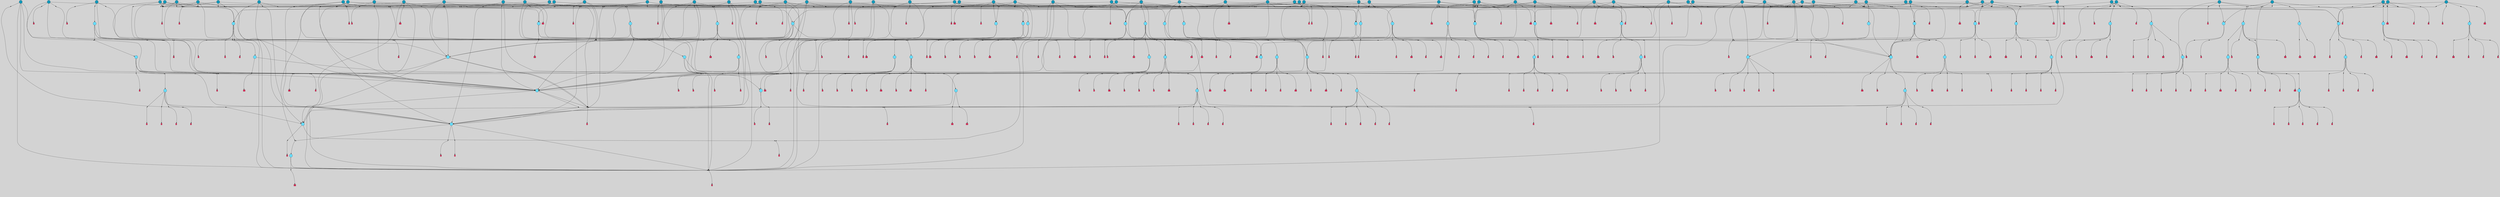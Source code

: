 // File exported with GEGELATI v1.3.1
// On the 2024-04-08 17:43:45
// With the File::TPGGraphDotExporter
digraph{
	graph[pad = "0.212, 0.055" bgcolor = lightgray]
	node[shape=circle style = filled label = ""]
		T7 [fillcolor="#66ddff"]
		T9 [fillcolor="#66ddff"]
		T11 [fillcolor="#66ddff"]
		T59 [fillcolor="#66ddff"]
		T102 [fillcolor="#66ddff"]
		T111 [fillcolor="#66ddff"]
		T258 [fillcolor="#66ddff"]
		T320 [fillcolor="#66ddff"]
		T321 [fillcolor="#66ddff"]
		T322 [fillcolor="#66ddff"]
		T323 [fillcolor="#66ddff"]
		T324 [fillcolor="#66ddff"]
		T325 [fillcolor="#66ddff"]
		T326 [fillcolor="#66ddff"]
		T327 [fillcolor="#1199bb"]
		T407 [fillcolor="#66ddff"]
		T20 [fillcolor="#1199bb"]
		T429 [fillcolor="#66ddff"]
		T440 [fillcolor="#66ddff"]
		T540 [fillcolor="#66ddff"]
		T556 [fillcolor="#66ddff"]
		T550 [fillcolor="#1199bb"]
		T623 [fillcolor="#66ddff"]
		T624 [fillcolor="#66ddff"]
		T625 [fillcolor="#66ddff"]
		T653 [fillcolor="#66ddff"]
		T715 [fillcolor="#1199bb"]
		T716 [fillcolor="#66ddff"]
		T717 [fillcolor="#66ddff"]
		T718 [fillcolor="#66ddff"]
		T719 [fillcolor="#1199bb"]
		T720 [fillcolor="#66ddff"]
		T249 [fillcolor="#66ddff"]
		T721 [fillcolor="#66ddff"]
		T784 [fillcolor="#66ddff"]
		T787 [fillcolor="#1199bb"]
		T788 [fillcolor="#66ddff"]
		T789 [fillcolor="#66ddff"]
		T790 [fillcolor="#66ddff"]
		T791 [fillcolor="#1199bb"]
		T792 [fillcolor="#66ddff"]
		T793 [fillcolor="#66ddff"]
		T794 [fillcolor="#66ddff"]
		T804 [fillcolor="#1199bb"]
		T807 [fillcolor="#1199bb"]
		T813 [fillcolor="#1199bb"]
		T821 [fillcolor="#1199bb"]
		T822 [fillcolor="#1199bb"]
		T828 [fillcolor="#1199bb"]
		T839 [fillcolor="#1199bb"]
		T851 [fillcolor="#66ddff"]
		T872 [fillcolor="#1199bb"]
		T877 [fillcolor="#66ddff"]
		T878 [fillcolor="#1199bb"]
		T879 [fillcolor="#66ddff"]
		T880 [fillcolor="#66ddff"]
		T881 [fillcolor="#66ddff"]
		T882 [fillcolor="#66ddff"]
		T883 [fillcolor="#66ddff"]
		T884 [fillcolor="#1199bb"]
		T885 [fillcolor="#66ddff"]
		T886 [fillcolor="#66ddff"]
		T891 [fillcolor="#1199bb"]
		T893 [fillcolor="#1199bb"]
		T902 [fillcolor="#1199bb"]
		T908 [fillcolor="#1199bb"]
		T920 [fillcolor="#1199bb"]
		T924 [fillcolor="#1199bb"]
		T929 [fillcolor="#1199bb"]
		T930 [fillcolor="#1199bb"]
		T940 [fillcolor="#66ddff"]
		T947 [fillcolor="#66ddff"]
		T948 [fillcolor="#66ddff"]
		T949 [fillcolor="#66ddff"]
		T950 [fillcolor="#66ddff"]
		T951 [fillcolor="#1199bb"]
		T952 [fillcolor="#66ddff"]
		T953 [fillcolor="#66ddff"]
		T954 [fillcolor="#66ddff"]
		T955 [fillcolor="#1199bb"]
		T956 [fillcolor="#66ddff"]
		T957 [fillcolor="#66ddff"]
		T959 [fillcolor="#1199bb"]
		T963 [fillcolor="#1199bb"]
		T964 [fillcolor="#1199bb"]
		T967 [fillcolor="#1199bb"]
		T969 [fillcolor="#1199bb"]
		T971 [fillcolor="#1199bb"]
		T972 [fillcolor="#1199bb"]
		T973 [fillcolor="#1199bb"]
		T979 [fillcolor="#1199bb"]
		T980 [fillcolor="#1199bb"]
		T981 [fillcolor="#1199bb"]
		T982 [fillcolor="#1199bb"]
		T984 [fillcolor="#1199bb"]
		T985 [fillcolor="#1199bb"]
		T986 [fillcolor="#1199bb"]
		T989 [fillcolor="#1199bb"]
		T991 [fillcolor="#1199bb"]
		T995 [fillcolor="#1199bb"]
		T998 [fillcolor="#1199bb"]
		T1001 [fillcolor="#1199bb"]
		T1002 [fillcolor="#1199bb"]
		T1004 [fillcolor="#66ddff"]
		T1005 [fillcolor="#66ddff"]
		T1006 [fillcolor="#66ddff"]
		T1007 [fillcolor="#66ddff"]
		T1008 [fillcolor="#1199bb"]
		T1009 [fillcolor="#66ddff"]
		T1010 [fillcolor="#66ddff"]
		T1011 [fillcolor="#66ddff"]
		T1012 [fillcolor="#66ddff"]
		T1013 [fillcolor="#66ddff"]
		T1014 [fillcolor="#66ddff"]
		T1016 [fillcolor="#1199bb"]
		T1018 [fillcolor="#1199bb"]
		T1019 [fillcolor="#1199bb"]
		T1020 [fillcolor="#1199bb"]
		T1021 [fillcolor="#1199bb"]
		T1022 [fillcolor="#1199bb"]
		T1023 [fillcolor="#1199bb"]
		T1024 [fillcolor="#1199bb"]
		T1025 [fillcolor="#1199bb"]
		T1026 [fillcolor="#1199bb"]
		T1028 [fillcolor="#1199bb"]
		T1029 [fillcolor="#1199bb"]
		T1030 [fillcolor="#1199bb"]
		T1031 [fillcolor="#1199bb"]
		T1032 [fillcolor="#1199bb"]
		T1033 [fillcolor="#1199bb"]
		T1015 [fillcolor="#1199bb"]
		T1035 [fillcolor="#1199bb"]
		T1037 [fillcolor="#1199bb"]
		T1038 [fillcolor="#1199bb"]
		T1039 [fillcolor="#1199bb"]
		T1040 [fillcolor="#1199bb"]
		T1041 [fillcolor="#1199bb"]
		T1042 [fillcolor="#1199bb"]
		T1043 [fillcolor="#1199bb"]
		T1044 [fillcolor="#1199bb"]
		T1045 [fillcolor="#1199bb"]
		P15148 [fillcolor="#cccccc" shape=point] //-3|
		I15148 [shape=box style=invis label="1|6&2|7#0|7&#92;n10|2&0|7#1|3&#92;n9|6&2|7#2|2&#92;n5|3&0|7#0|7&#92;n1|6&2|3#0|0&#92;n2|3&2|3#2|2&#92;n5|1&2|6#0|6&#92;n"]
		P15148 -> I15148[style=invis]
		A9771 [fillcolor="#ff3366" shape=box margin=0.03 width=0 height=0 label="7"]
		T7 -> P15148 -> A9771
		P15149 [fillcolor="#cccccc" shape=point] //5|
		I15149 [shape=box style=invis label="0|5&2|3#0|1&#92;n0|6&2|1#2|4&#92;n6|2&2|6#0|7&#92;n7|4&0|3#0|1&#92;n5|4&0|7#1|6&#92;n9|1&0|5#2|2&#92;n6|3&2|3#1|7&#92;n11|7&2|4#1|6&#92;n2|5&0|1#0|0&#92;n4|7&0|0#0|2&#92;n6|2&0|6#0|0&#92;n2|1&2|6#2|4&#92;n10|0&2|0#1|0&#92;n6|6&2|4#0|6&#92;n"]
		P15149 -> I15149[style=invis]
		A9772 [fillcolor="#ff3366" shape=box margin=0.03 width=0 height=0 label="8"]
		T7 -> P15149 -> A9772
		P15150 [fillcolor="#cccccc" shape=point] //-6|
		I15150 [shape=box style=invis label="11|1&0|7#2|0&#92;n10|4&0|1#1|0&#92;n4|3&2|4#2|1&#92;n0|5&2|0#0|0&#92;n6|1&0|0#0|3&#92;n8|2&2|0#0|4&#92;n11|4&2|0#1|6&#92;n7|0&2|6#2|3&#92;n5|3&2|6#2|0&#92;n2|0&2|0#0|4&#92;n"]
		P15150 -> I15150[style=invis]
		A9773 [fillcolor="#ff3366" shape=box margin=0.03 width=0 height=0 label="9"]
		T9 -> P15150 -> A9773
		P15151 [fillcolor="#cccccc" shape=point] //2|
		I15151 [shape=box style=invis label="6|3&2|7#1|4&#92;n8|6&0|0#2|5&#92;n2|1&0|2#0|3&#92;n8|7&0|6#0|4&#92;n2|1&2|0#0|1&#92;n0|0&2|2#2|3&#92;n6|6&0|7#2|1&#92;n6|1&0|7#2|6&#92;n5|4&2|7#0|4&#92;n0|3&0|4#2|0&#92;n11|0&2|0#2|5&#92;n4|5&2|5#2|4&#92;n5|7&0|6#0|4&#92;n9|7&2|5#0|3&#92;n5|4&2|1#0|3&#92;n5|3&0|1#1|7&#92;n0|4&0|3#2|5&#92;n"]
		P15151 -> I15151[style=invis]
		A9774 [fillcolor="#ff3366" shape=box margin=0.03 width=0 height=0 label="10"]
		T9 -> P15151 -> A9774
		P15152 [fillcolor="#cccccc" shape=point] //6|
		I15152 [shape=box style=invis label="3|0&2|7#2|2&#92;n3|2&0|4#2|5&#92;n5|1&0|2#1|0&#92;n8|7&0|1#2|0&#92;n8|5&0|3#0|6&#92;n0|2&0|2#2|3&#92;n1|5&2|5#0|5&#92;n5|6&0|6#0|7&#92;n6|7&0|0#2|6&#92;n1|2&2|3#0|0&#92;n7|7&2|3#0|4&#92;n0|7&2|7#0|6&#92;n1|0&2|2#2|7&#92;n4|4&0|1#0|0&#92;n"]
		P15152 -> I15152[style=invis]
		A9775 [fillcolor="#ff3366" shape=box margin=0.03 width=0 height=0 label="11"]
		T11 -> P15152 -> A9775
		P15153 [fillcolor="#cccccc" shape=point] //-4|
		I15153 [shape=box style=invis label="4|1&0|4#2|6&#92;n1|2&2|2#2|0&#92;n1|2&2|0#0|6&#92;n8|4&2|3#2|5&#92;n5|5&2|1#1|0&#92;n"]
		P15153 -> I15153[style=invis]
		A9776 [fillcolor="#ff3366" shape=box margin=0.03 width=0 height=0 label="12"]
		T11 -> P15153 -> A9776
		P15154 [fillcolor="#cccccc" shape=point] //8|
		I15154 [shape=box style=invis label="9|0&0|1#2|0&#92;n10|1&2|5#1|4&#92;n8|2&2|6#0|4&#92;n4|5&0|3#0|1&#92;n2|4&2|5#2|3&#92;n4|2&2|2#0|2&#92;n7|5&0|2#0|0&#92;n8|2&2|1#1|3&#92;n8|7&0|7#2|1&#92;n1|1&0|0#0|7&#92;n5|6&2|5#1|0&#92;n6|3&2|5#0|0&#92;n11|4&0|3#2|6&#92;n1|2&2|4#0|7&#92;n5|6&0|1#2|0&#92;n11|3&0|2#0|7&#92;n"]
		P15154 -> I15154[style=invis]
		A9777 [fillcolor="#ff3366" shape=box margin=0.03 width=0 height=0 label="6"]
		T59 -> P15154 -> A9777
		P15155 [fillcolor="#cccccc" shape=point] //5|
		I15155 [shape=box style=invis label="3|0&2|0#0|1&#92;n3|0&0|7#0|1&#92;n5|3&0|2#2|6&#92;n4|4&2|4#2|6&#92;n11|2&0|7#1|6&#92;n2|7&2|2#2|5&#92;n9|3&2|6#2|7&#92;n7|7&0|0#0|4&#92;n6|1&2|4#2|3&#92;n5|4&2|0#1|6&#92;n1|3&0|7#0|4&#92;n"]
		P15155 -> I15155[style=invis]
		A9778 [fillcolor="#ff3366" shape=box margin=0.03 width=0 height=0 label="7"]
		T59 -> P15155 -> A9778
		T59 -> P15150
		T59 -> P15155
		P15156 [fillcolor="#cccccc" shape=point] //7|
		I15156 [shape=box style=invis label="3|3&2|7#0|4&#92;n4|3&2|6#0|3&#92;n8|4&0|6#1|2&#92;n5|6&2|3#0|4&#92;n0|7&2|1#0|5&#92;n8|7&2|2#2|5&#92;n9|1&0|0#1|0&#92;n10|1&2|1#1|4&#92;n10|5&0|6#1|7&#92;n5|2&2|3#0|4&#92;n2|0&2|6#2|7&#92;n1|7&0|1#0|7&#92;n"]
		P15156 -> I15156[style=invis]
		A9779 [fillcolor="#ff3366" shape=box margin=0.03 width=0 height=0 label="2"]
		T102 -> P15156 -> A9779
		P15157 [fillcolor="#cccccc" shape=point] //-8|
		I15157 [shape=box style=invis label="7|5&0|4#2|4&#92;n"]
		P15157 -> I15157[style=invis]
		A9780 [fillcolor="#ff3366" shape=box margin=0.03 width=0 height=0 label="3"]
		T102 -> P15157 -> A9780
		P15158 [fillcolor="#cccccc" shape=point] //8|
		I15158 [shape=box style=invis label="7|0&0|2#1|4&#92;n8|1&2|3#0|5&#92;n0|6&0|5#0|5&#92;n3|7&2|1#0|6&#92;n9|4&2|7#1|6&#92;n1|7&2|5#2|2&#92;n8|5&2|0#0|3&#92;n0|2&0|2#0|0&#92;n3|5&0|2#0|3&#92;n"]
		P15158 -> I15158[style=invis]
		A9781 [fillcolor="#ff3366" shape=box margin=0.03 width=0 height=0 label="5"]
		T102 -> P15158 -> A9781
		P15159 [fillcolor="#cccccc" shape=point] //-5|
		I15159 [shape=box style=invis label="0|0&2|3#0|2&#92;n10|5&0|6#1|3&#92;n7|3&0|6#2|3&#92;n3|4&0|6#0|6&#92;n10|5&0|2#1|1&#92;n5|0&0|1#0|3&#92;n6|6&2|5#1|5&#92;n7|4&0|2#1|7&#92;n5|7&0|1#2|5&#92;n1|5&0|0#0|3&#92;n7|5&2|1#2|6&#92;n9|0&0|2#0|0&#92;n4|0&2|4#0|0&#92;n4|6&0|0#2|3&#92;n3|1&0|6#2|5&#92;n7|7&2|1#2|3&#92;n9|4&2|2#0|6&#92;n"]
		P15159 -> I15159[style=invis]
		T111 -> P15159 -> T9
		P15160 [fillcolor="#cccccc" shape=point] //7|
		I15160 [shape=box style=invis label="7|4&2|1#2|0&#92;n4|1&2|4#2|3&#92;n5|0&2|0#2|2&#92;n6|1&2|4#2|6&#92;n"]
		P15160 -> I15160[style=invis]
		A9782 [fillcolor="#ff3366" shape=box margin=0.03 width=0 height=0 label="9"]
		T111 -> P15160 -> A9782
		P15161 [fillcolor="#cccccc" shape=point] //2|
		I15161 [shape=box style=invis label="3|0&2|0#0|1&#92;n11|2&0|7#1|6&#92;n8|7&2|4#0|5&#92;n5|3&0|2#2|6&#92;n4|4&2|4#2|6&#92;n3|0&0|7#0|1&#92;n2|7&2|2#2|5&#92;n9|3&2|6#2|7&#92;n7|7&0|0#0|4&#92;n6|1&2|4#1|3&#92;n5|4&2|0#1|6&#92;n1|3&0|7#0|4&#92;n"]
		P15161 -> I15161[style=invis]
		A9783 [fillcolor="#ff3366" shape=box margin=0.03 width=0 height=0 label="7"]
		T111 -> P15161 -> A9783
		T111 -> P15150
		P15162 [fillcolor="#cccccc" shape=point] //2|
		I15162 [shape=box style=invis label="9|1&2|3#0|1&#92;n5|3&2|4#2|7&#92;n11|0&2|3#0|4&#92;n7|0&2|4#0|4&#92;n5|2&2|0#2|4&#92;n7|3&0|7#0|5&#92;n"]
		P15162 -> I15162[style=invis]
		A9784 [fillcolor="#ff3366" shape=box margin=0.03 width=0 height=0 label="2"]
		T258 -> P15162 -> A9784
		T258 -> P15150
		P15163 [fillcolor="#cccccc" shape=point] //-5|
		I15163 [shape=box style=invis label="8|7&0|3#0|3&#92;n6|4&2|1#0|5&#92;n2|2&2|6#2|0&#92;n4|7&2|0#2|3&#92;n10|5&2|1#1|5&#92;n2|0&0|7#2|0&#92;n5|3&2|2#2|0&#92;n6|7&0|0#1|0&#92;n"]
		P15163 -> I15163[style=invis]
		A9785 [fillcolor="#ff3366" shape=box margin=0.03 width=0 height=0 label="1"]
		T258 -> P15163 -> A9785
		P15164 [fillcolor="#cccccc" shape=point] //2|
		I15164 [shape=box style=invis label="4|1&0|4#2|6&#92;n5|5&2|1#1|0&#92;n1|0&2|0#0|6&#92;n8|4&2|3#2|5&#92;n"]
		P15164 -> I15164[style=invis]
		T258 -> P15164 -> T11
		P15165 [fillcolor="#cccccc" shape=point] //5|
		I15165 [shape=box style=invis label="1|6&2|7#0|7&#92;n9|2&2|7#2|2&#92;n10|2&0|7#1|3&#92;n5|3&0|7#0|7&#92;n7|0&2|7#2|2&#92;n1|6&2|3#0|0&#92;n2|3&2|3#2|2&#92;n"]
		P15165 -> I15165[style=invis]
		A9786 [fillcolor="#ff3366" shape=box margin=0.03 width=0 height=0 label="7"]
		T258 -> P15165 -> A9786
		P15166 [fillcolor="#cccccc" shape=point] //-4|
		I15166 [shape=box style=invis label="4|1&0|4#2|6&#92;n1|2&2|2#2|0&#92;n1|2&2|0#0|6&#92;n8|4&2|3#2|5&#92;n5|5&2|1#1|0&#92;n"]
		P15166 -> I15166[style=invis]
		A9787 [fillcolor="#ff3366" shape=box margin=0.03 width=0 height=0 label="12"]
		T320 -> P15166 -> A9787
		P15167 [fillcolor="#cccccc" shape=point] //-9|
		I15167 [shape=box style=invis label="2|0&2|0#2|1&#92;n4|4&2|4#2|6&#92;n9|1&0|3#1|7&#92;n5|3&0|2#2|6&#92;n2|7&2|2#2|5&#92;n5|4&2|0#1|6&#92;n3|0&0|7#0|1&#92;n1|3&0|7#0|4&#92;n11|6&2|2#0|7&#92;n7|7&0|0#0|4&#92;n11|0&0|7#1|6&#92;n9|3&2|6#2|7&#92;n"]
		P15167 -> I15167[style=invis]
		A9788 [fillcolor="#ff3366" shape=box margin=0.03 width=0 height=0 label="7"]
		T321 -> P15167 -> A9788
		P15168 [fillcolor="#cccccc" shape=point] //6|
		I15168 [shape=box style=invis label="3|0&2|7#2|2&#92;n3|2&0|4#2|5&#92;n5|1&0|2#1|0&#92;n8|7&0|1#2|0&#92;n8|5&0|3#0|6&#92;n0|2&0|2#2|3&#92;n1|5&2|5#0|5&#92;n5|6&0|6#0|7&#92;n6|7&0|0#2|6&#92;n1|2&2|3#0|0&#92;n7|7&2|3#0|4&#92;n0|7&2|7#0|6&#92;n1|0&2|2#2|7&#92;n4|4&0|1#0|0&#92;n"]
		P15168 -> I15168[style=invis]
		A9789 [fillcolor="#ff3366" shape=box margin=0.03 width=0 height=0 label="11"]
		T320 -> P15168 -> A9789
		P15169 [fillcolor="#cccccc" shape=point] //2|
		I15169 [shape=box style=invis label="4|1&0|4#2|6&#92;n5|5&2|1#1|0&#92;n1|0&2|0#0|6&#92;n8|4&2|3#2|5&#92;n"]
		P15169 -> I15169[style=invis]
		T321 -> P15169 -> T320
		P15170 [fillcolor="#cccccc" shape=point] //-3|
		I15170 [shape=box style=invis label="4|5&0|0#0|0&#92;n4|7&0|0#0|2&#92;n0|6&2|1#2|4&#92;n9|1&0|5#2|2&#92;n10|0&2|0#1|0&#92;n6|6&2|4#0|6&#92;n2|5&0|1#0|0&#92;n6|3&2|3#1|7&#92;n11|7&2|4#1|6&#92;n6|2&2|6#0|1&#92;n6|2&0|0#0|0&#92;n9|1&2|6#2|4&#92;n10|4&0|3#1|1&#92;n5|4&2|7#1|6&#92;n"]
		P15170 -> I15170[style=invis]
		T323 -> P15170 -> T321
		P15171 [fillcolor="#cccccc" shape=point] //5|
		I15171 [shape=box style=invis label="0|5&2|3#0|1&#92;n0|6&2|1#2|4&#92;n6|2&2|6#0|7&#92;n7|4&0|3#0|1&#92;n5|4&0|7#1|6&#92;n9|1&0|5#2|2&#92;n6|3&2|3#1|7&#92;n11|7&2|4#1|6&#92;n2|5&0|1#0|0&#92;n4|7&0|0#0|2&#92;n6|2&0|6#0|0&#92;n2|1&2|6#2|4&#92;n10|0&2|0#1|0&#92;n6|6&2|4#0|6&#92;n"]
		P15171 -> I15171[style=invis]
		A9790 [fillcolor="#ff3366" shape=box margin=0.03 width=0 height=0 label="8"]
		T322 -> P15171 -> A9790
		P15172 [fillcolor="#cccccc" shape=point] //8|
		I15172 [shape=box style=invis label="9|7&0|5#2|5&#92;n3|3&2|3#0|2&#92;n9|5&2|2#1|0&#92;n2|3&0|6#0|3&#92;n4|4&2|5#2|7&#92;n11|3&2|0#1|5&#92;n6|6&2|1#2|2&#92;n4|6&0|1#2|2&#92;n2|5&2|7#2|2&#92;n7|7&2|2#2|3&#92;n6|5&0|3#2|6&#92;n6|7&0|6#0|2&#92;n"]
		P15172 -> I15172[style=invis]
		A9791 [fillcolor="#ff3366" shape=box margin=0.03 width=0 height=0 label="14"]
		T321 -> P15172 -> A9791
		P15173 [fillcolor="#cccccc" shape=point] //-3|
		I15173 [shape=box style=invis label="1|6&2|7#0|7&#92;n10|2&0|7#1|3&#92;n9|6&2|7#2|2&#92;n5|3&0|7#0|7&#92;n1|6&2|3#0|0&#92;n2|3&2|3#2|2&#92;n5|1&2|6#0|6&#92;n"]
		P15173 -> I15173[style=invis]
		A9792 [fillcolor="#ff3366" shape=box margin=0.03 width=0 height=0 label="7"]
		T322 -> P15173 -> A9792
		P15174 [fillcolor="#cccccc" shape=point] //-8|
		I15174 [shape=box style=invis label="7|5&0|4#2|4&#92;n"]
		P15174 -> I15174[style=invis]
		A9793 [fillcolor="#ff3366" shape=box margin=0.03 width=0 height=0 label="3"]
		T321 -> P15174 -> A9793
		P15175 [fillcolor="#cccccc" shape=point] //4|
		I15175 [shape=box style=invis label="4|3&0|6#0|3&#92;n5|7&2|3#2|2&#92;n5|6&0|7#1|2&#92;n1|4&2|6#0|3&#92;n8|4&2|1#2|5&#92;n9|5&2|4#1|4&#92;n2|4&0|5#0|7&#92;n10|0&0|6#1|3&#92;n3|0&0|6#0|2&#92;n2|7&2|7#2|6&#92;n5|2&0|5#1|5&#92;n10|4&2|5#1|7&#92;n4|0&0|4#2|4&#92;n11|1&0|4#2|6&#92;n10|6&2|0#1|4&#92;n9|7&0|3#1|4&#92;n4|5&2|7#0|6&#92;n11|5&2|6#2|3&#92;n0|3&0|5#0|1&#92;n"]
		P15175 -> I15175[style=invis]
		A9794 [fillcolor="#ff3366" shape=box margin=0.03 width=0 height=0 label="13"]
		T321 -> P15175 -> A9794
		P15176 [fillcolor="#cccccc" shape=point] //1|
		I15176 [shape=box style=invis label="0|4&0|1#0|1&#92;n10|5&2|5#1|6&#92;n7|7&2|5#2|2&#92;n9|5&0|7#2|7&#92;n8|4&0|3#2|7&#92;n11|0&2|3#0|5&#92;n7|0&0|0#0|1&#92;n4|2&0|4#0|5&#92;n5|1&0|6#2|7&#92;n11|3&0|7#1|3&#92;n"]
		P15176 -> I15176[style=invis]
		T323 -> P15176 -> T322
		P15177 [fillcolor="#cccccc" shape=point] //4|
		I15177 [shape=box style=invis label="4|3&0|6#0|3&#92;n5|7&2|3#2|2&#92;n5|6&0|7#1|2&#92;n1|4&2|6#0|3&#92;n8|4&2|1#2|5&#92;n9|5&2|4#1|4&#92;n2|4&0|5#0|7&#92;n10|0&0|6#1|3&#92;n3|0&0|6#0|2&#92;n2|7&2|7#2|6&#92;n5|2&0|5#1|5&#92;n10|4&2|5#1|7&#92;n4|0&0|4#2|4&#92;n11|1&0|4#2|6&#92;n10|6&2|0#1|4&#92;n9|7&0|3#1|4&#92;n4|5&2|7#0|6&#92;n11|5&2|6#2|3&#92;n0|3&0|5#0|1&#92;n"]
		P15177 -> I15177[style=invis]
		A9795 [fillcolor="#ff3366" shape=box margin=0.03 width=0 height=0 label="13"]
		T323 -> P15177 -> A9795
		P15178 [fillcolor="#cccccc" shape=point] //-9|
		I15178 [shape=box style=invis label="2|0&2|0#2|1&#92;n4|4&2|4#2|6&#92;n9|1&0|3#1|7&#92;n5|3&0|2#2|6&#92;n2|7&2|2#2|5&#92;n5|4&2|0#1|6&#92;n3|0&0|7#0|1&#92;n1|3&0|7#0|4&#92;n11|6&2|2#0|7&#92;n7|7&0|0#0|4&#92;n11|0&0|7#1|6&#92;n9|3&2|6#2|7&#92;n"]
		P15178 -> I15178[style=invis]
		A9796 [fillcolor="#ff3366" shape=box margin=0.03 width=0 height=0 label="7"]
		T325 -> P15178 -> A9796
		P15179 [fillcolor="#cccccc" shape=point] //-4|
		I15179 [shape=box style=invis label="4|1&0|4#2|6&#92;n1|2&2|2#2|0&#92;n1|2&2|0#0|6&#92;n8|4&2|3#2|5&#92;n5|5&2|1#1|0&#92;n"]
		P15179 -> I15179[style=invis]
		A9797 [fillcolor="#ff3366" shape=box margin=0.03 width=0 height=0 label="12"]
		T324 -> P15179 -> A9797
		P15180 [fillcolor="#cccccc" shape=point] //6|
		I15180 [shape=box style=invis label="3|0&2|7#2|2&#92;n3|2&0|4#2|5&#92;n5|1&0|2#1|0&#92;n8|7&0|1#2|0&#92;n8|5&0|3#0|6&#92;n0|2&0|2#2|3&#92;n1|5&2|5#0|5&#92;n5|6&0|6#0|7&#92;n6|7&0|0#2|6&#92;n1|2&2|3#0|0&#92;n7|7&2|3#0|4&#92;n0|7&2|7#0|6&#92;n1|0&2|2#2|7&#92;n4|4&0|1#0|0&#92;n"]
		P15180 -> I15180[style=invis]
		A9798 [fillcolor="#ff3366" shape=box margin=0.03 width=0 height=0 label="11"]
		T324 -> P15180 -> A9798
		P15181 [fillcolor="#cccccc" shape=point] //2|
		I15181 [shape=box style=invis label="4|1&0|4#2|6&#92;n5|5&2|1#1|0&#92;n1|0&2|0#0|6&#92;n8|4&2|3#2|5&#92;n"]
		P15181 -> I15181[style=invis]
		T325 -> P15181 -> T324
		P15182 [fillcolor="#cccccc" shape=point] //4|
		I15182 [shape=box style=invis label="4|3&0|6#0|3&#92;n5|7&2|3#2|2&#92;n5|6&0|7#1|2&#92;n1|4&2|6#0|3&#92;n8|4&2|1#2|5&#92;n9|5&2|4#1|4&#92;n2|4&0|5#0|7&#92;n10|0&0|6#1|3&#92;n3|0&0|6#0|2&#92;n2|7&2|7#2|6&#92;n5|2&0|5#1|5&#92;n10|4&2|5#1|7&#92;n4|0&0|4#2|4&#92;n11|1&0|4#2|6&#92;n10|6&2|0#1|4&#92;n9|7&0|3#1|4&#92;n4|5&2|7#0|6&#92;n11|5&2|6#2|3&#92;n0|3&0|5#0|1&#92;n"]
		P15182 -> I15182[style=invis]
		A9799 [fillcolor="#ff3366" shape=box margin=0.03 width=0 height=0 label="13"]
		T325 -> P15182 -> A9799
		P15183 [fillcolor="#cccccc" shape=point] //-3|
		I15183 [shape=box style=invis label="4|5&0|0#0|0&#92;n4|7&0|0#0|2&#92;n0|6&2|1#2|4&#92;n9|1&0|5#2|2&#92;n10|0&2|0#1|0&#92;n6|6&2|4#0|6&#92;n2|5&0|1#0|0&#92;n6|3&2|3#1|7&#92;n11|7&2|4#1|6&#92;n6|2&2|6#0|1&#92;n6|2&0|0#0|0&#92;n9|1&2|6#2|4&#92;n10|4&0|3#1|1&#92;n5|4&2|7#1|6&#92;n"]
		P15183 -> I15183[style=invis]
		T327 -> P15183 -> T325
		P15184 [fillcolor="#cccccc" shape=point] //5|
		I15184 [shape=box style=invis label="0|5&2|3#0|1&#92;n0|6&2|1#2|4&#92;n6|2&2|6#0|7&#92;n7|4&0|3#0|1&#92;n5|4&0|7#1|6&#92;n9|1&0|5#2|2&#92;n6|3&2|3#1|7&#92;n11|7&2|4#1|6&#92;n2|5&0|1#0|0&#92;n4|7&0|0#0|2&#92;n6|2&0|6#0|0&#92;n2|1&2|6#2|4&#92;n10|0&2|0#1|0&#92;n6|6&2|4#0|6&#92;n"]
		P15184 -> I15184[style=invis]
		A9800 [fillcolor="#ff3366" shape=box margin=0.03 width=0 height=0 label="8"]
		T326 -> P15184 -> A9800
		P15185 [fillcolor="#cccccc" shape=point] //-8|
		I15185 [shape=box style=invis label="7|5&0|4#2|4&#92;n"]
		P15185 -> I15185[style=invis]
		A9801 [fillcolor="#ff3366" shape=box margin=0.03 width=0 height=0 label="3"]
		T325 -> P15185 -> A9801
		P15186 [fillcolor="#cccccc" shape=point] //-3|
		I15186 [shape=box style=invis label="1|6&2|7#0|7&#92;n10|2&0|7#1|3&#92;n9|6&2|7#2|2&#92;n5|3&0|7#0|7&#92;n1|6&2|3#0|0&#92;n2|3&2|3#2|2&#92;n5|1&2|6#0|6&#92;n"]
		P15186 -> I15186[style=invis]
		A9802 [fillcolor="#ff3366" shape=box margin=0.03 width=0 height=0 label="7"]
		T326 -> P15186 -> A9802
		P15187 [fillcolor="#cccccc" shape=point] //8|
		I15187 [shape=box style=invis label="9|7&0|5#2|5&#92;n3|3&2|3#0|2&#92;n9|5&2|2#1|0&#92;n2|3&0|6#0|3&#92;n4|4&2|5#2|7&#92;n11|3&2|0#1|5&#92;n6|6&2|1#2|2&#92;n4|6&0|1#2|2&#92;n2|5&2|7#2|2&#92;n7|7&2|2#2|3&#92;n6|5&0|3#2|6&#92;n6|7&0|6#0|2&#92;n"]
		P15187 -> I15187[style=invis]
		A9803 [fillcolor="#ff3366" shape=box margin=0.03 width=0 height=0 label="14"]
		T325 -> P15187 -> A9803
		P15188 [fillcolor="#cccccc" shape=point] //1|
		I15188 [shape=box style=invis label="0|4&0|1#0|1&#92;n10|5&2|5#1|6&#92;n7|7&2|5#2|2&#92;n9|5&0|7#2|7&#92;n8|4&0|3#2|7&#92;n11|0&2|3#0|5&#92;n7|0&0|0#0|1&#92;n4|2&0|4#0|5&#92;n5|1&0|6#2|7&#92;n11|3&0|7#1|3&#92;n"]
		P15188 -> I15188[style=invis]
		T327 -> P15188 -> T326
		P15189 [fillcolor="#cccccc" shape=point] //4|
		I15189 [shape=box style=invis label="4|3&0|6#0|3&#92;n5|7&2|3#2|2&#92;n5|6&0|7#1|2&#92;n1|4&2|6#0|3&#92;n8|4&2|1#2|5&#92;n9|5&2|4#1|4&#92;n2|4&0|5#0|7&#92;n10|0&0|6#1|3&#92;n3|0&0|6#0|2&#92;n2|7&2|7#2|6&#92;n5|2&0|5#1|5&#92;n10|4&2|5#1|7&#92;n4|0&0|4#2|4&#92;n11|1&0|4#2|6&#92;n10|6&2|0#1|4&#92;n9|7&0|3#1|4&#92;n4|5&2|7#0|6&#92;n11|5&2|6#2|3&#92;n0|3&0|5#0|1&#92;n"]
		P15189 -> I15189[style=invis]
		A9804 [fillcolor="#ff3366" shape=box margin=0.03 width=0 height=0 label="13"]
		T327 -> P15189 -> A9804
		P15190 [fillcolor="#cccccc" shape=point] //-1|
		I15190 [shape=box style=invis label="0|5&2|2#0|0&#92;n11|3&2|3#1|3&#92;n8|5&2|2#1|7&#92;n10|0&0|6#1|2&#92;n9|1&2|5#0|3&#92;n8|0&2|4#2|6&#92;n6|7&0|2#0|3&#92;n9|2&0|7#0|1&#92;n6|2&0|2#2|1&#92;n"]
		P15190 -> I15190[style=invis]
		A9805 [fillcolor="#ff3366" shape=box margin=0.03 width=0 height=0 label="7"]
		T407 -> P15190 -> A9805
		P15191 [fillcolor="#cccccc" shape=point] //-3|
		I15191 [shape=box style=invis label="7|7&0|0#0|4&#92;n11|2&0|7#1|6&#92;n8|7&2|4#0|5&#92;n5|3&0|2#2|6&#92;n4|4&2|4#2|6&#92;n3|0&0|7#0|6&#92;n2|7&2|2#2|5&#92;n9|3&2|6#2|7&#92;n6|7&0|0#0|7&#92;n3|0&2|0#0|1&#92;n6|1&2|4#1|3&#92;n5|4&2|0#1|6&#92;n1|3&0|7#0|4&#92;n"]
		P15191 -> I15191[style=invis]
		T407 -> P15191 -> T59
		P15192 [fillcolor="#cccccc" shape=point] //-5|
		I15192 [shape=box style=invis label="5|3&0|7#0|7&#92;n9|2&2|7#2|2&#92;n1|6&2|7#0|7&#92;n7|6&2|4#0|5&#92;n10|3&0|2#1|1&#92;n9|2&0|7#1|3&#92;n1|6&0|3#0|1&#92;n4|0&0|2#2|2&#92;n7|0&2|7#2|2&#92;n5|1&2|6#0|3&#92;n2|3&2|3#2|2&#92;n"]
		P15192 -> I15192[style=invis]
		T407 -> P15192 -> T102
		P15193 [fillcolor="#cccccc" shape=point] //1|
		I15193 [shape=box style=invis label="9|3&2|0#0|4&#92;n4|2&0|5#2|0&#92;n10|7&2|7#1|1&#92;n6|3&2|6#1|5&#92;n8|3&2|5#1|2&#92;n4|0&2|1#2|2&#92;n4|1&0|4#0|3&#92;n3|6&2|5#2|5&#92;n8|3&0|1#0|7&#92;n4|0&2|4#0|1&#92;n3|4&0|0#2|1&#92;n3|2&0|7#2|1&#92;n1|4&0|1#0|2&#92;n"]
		P15193 -> I15193[style=invis]
		A9806 [fillcolor="#ff3366" shape=box margin=0.03 width=0 height=0 label="14"]
		T407 -> P15193 -> A9806
		P15194 [fillcolor="#cccccc" shape=point] //3|
		I15194 [shape=box style=invis label="5|4&2|7#0|4&#92;n0|4&0|3#2|5&#92;n8|6&0|0#2|5&#92;n2|1&0|2#0|3&#92;n9|7&0|6#0|4&#92;n0|0&2|2#2|3&#92;n6|6&0|7#2|1&#92;n6|1&0|7#2|6&#92;n0|3&0|4#2|0&#92;n11|0&2|0#2|5&#92;n4|5&2|5#2|4&#92;n5|3&0|1#1|7&#92;n9|7&2|2#0|3&#92;n5|4&2|1#0|3&#92;n5|0&0|6#0|4&#92;n0|0&0|1#2|0&#92;n"]
		P15194 -> I15194[style=invis]
		A9807 [fillcolor="#ff3366" shape=box margin=0.03 width=0 height=0 label="10"]
		T407 -> P15194 -> A9807
		P15195 [fillcolor="#cccccc" shape=point] //-2|
		I15195 [shape=box style=invis label="3|5&2|6#2|3&#92;n3|2&0|0#0|0&#92;n8|0&2|0#0|1&#92;n"]
		P15195 -> I15195[style=invis]
		A9808 [fillcolor="#ff3366" shape=box margin=0.03 width=0 height=0 label="3"]
		T20 -> P15195 -> A9808
		P15196 [fillcolor="#cccccc" shape=point] //5|
		I15196 [shape=box style=invis label="4|4&2|4#2|6&#92;n3|0&0|7#0|1&#92;n5|3&0|2#2|6&#92;n3|0&2|0#2|1&#92;n11|2&0|7#1|6&#92;n9|3&2|6#2|7&#92;n7|7&0|0#0|4&#92;n6|1&2|4#2|3&#92;n5|4&2|0#1|6&#92;n1|3&0|7#0|4&#92;n"]
		P15196 -> I15196[style=invis]
		T20 -> P15196 -> T407
		P15197 [fillcolor="#cccccc" shape=point] //4|
		I15197 [shape=box style=invis label="2|2&0|1#2|4&#92;n3|7&2|2#0|7&#92;n6|5&2|4#1|3&#92;n7|0&0|7#1|3&#92;n10|7&0|0#1|2&#92;n"]
		P15197 -> I15197[style=invis]
		T20 -> P15197 -> T111
		T20 -> P15155
		T20 -> P15150
		P15198 [fillcolor="#cccccc" shape=point] //4|
		I15198 [shape=box style=invis label="8|5&2|3#2|1&#92;n10|1&0|3#1|6&#92;n7|1&2|6#1|3&#92;n4|1&0|6#0|0&#92;n11|1&0|2#0|3&#92;n2|0&2|1#2|7&#92;n"]
		P15198 -> I15198[style=invis]
		A9809 [fillcolor="#ff3366" shape=box margin=0.03 width=0 height=0 label="2"]
		T429 -> P15198 -> A9809
		P15199 [fillcolor="#cccccc" shape=point] //1|
		I15199 [shape=box style=invis label="9|7&0|2#2|2&#92;n6|5&0|1#1|0&#92;n2|2&0|0#2|1&#92;n4|3&2|2#2|3&#92;n2|5&2|2#0|0&#92;n10|7&0|5#1|1&#92;n9|5&2|7#2|5&#92;n7|7&2|5#2|5&#92;n8|0&2|4#0|1&#92;n5|4&2|0#0|2&#92;n2|5&2|2#2|6&#92;n4|4&0|2#2|1&#92;n7|2&2|4#0|0&#92;n10|0&2|2#1|1&#92;n10|4&2|3#1|0&#92;n"]
		P15199 -> I15199[style=invis]
		A9810 [fillcolor="#ff3366" shape=box margin=0.03 width=0 height=0 label="1"]
		T429 -> P15199 -> A9810
		P15200 [fillcolor="#cccccc" shape=point] //-8|
		I15200 [shape=box style=invis label="11|7&2|0#2|0&#92;n5|5&2|7#2|7&#92;n8|6&2|7#1|2&#92;n1|7&0|3#0|6&#92;n4|0&2|1#2|2&#92;n9|0&0|2#0|0&#92;n10|1&0|5#1|6&#92;n0|0&2|3#2|0&#92;n3|2&0|1#2|6&#92;n0|1&2|4#0|0&#92;n"]
		P15200 -> I15200[style=invis]
		A9811 [fillcolor="#ff3366" shape=box margin=0.03 width=0 height=0 label="6"]
		T429 -> P15200 -> A9811
		P15201 [fillcolor="#cccccc" shape=point] //-7|
		I15201 [shape=box style=invis label="7|3&0|6#2|5&#92;n10|5&0|5#1|0&#92;n1|0&2|4#0|3&#92;n"]
		P15201 -> I15201[style=invis]
		T429 -> P15201 -> T7
		P15202 [fillcolor="#cccccc" shape=point] //-2|
		I15202 [shape=box style=invis label="3|1&2|6#2|5&#92;n4|5&0|4#0|6&#92;n7|1&0|6#2|2&#92;n2|6&0|6#2|0&#92;n7|7&0|0#1|0&#92;n3|7&0|7#0|1&#92;n1|3&2|2#2|0&#92;n3|6&0|5#0|0&#92;n4|0&2|7#0|4&#92;n9|4&2|2#0|1&#92;n3|1&2|5#0|7&#92;n"]
		P15202 -> I15202[style=invis]
		A9812 [fillcolor="#ff3366" shape=box margin=0.03 width=0 height=0 label="1"]
		T429 -> P15202 -> A9812
		P15203 [fillcolor="#cccccc" shape=point] //2|
		I15203 [shape=box style=invis label="0|6&0|7#0|4&#92;n6|7&2|6#2|6&#92;n11|3&0|7#1|6&#92;n11|1&0|6#2|7&#92;n2|4&0|1#0|1&#92;n10|6&2|5#1|6&#92;n11|3&0|1#1|7&#92;n10|0&2|3#1|5&#92;n"]
		P15203 -> I15203[style=invis]
		T440 -> P15203 -> T7
		P15204 [fillcolor="#cccccc" shape=point] //-9|
		I15204 [shape=box style=invis label="2|0&2|3#2|0&#92;n11|7&0|4#1|0&#92;n"]
		P15204 -> I15204[style=invis]
		T440 -> P15204 -> T111
		T440 -> P15155
		P15205 [fillcolor="#cccccc" shape=point] //7|
		I15205 [shape=box style=invis label="2|0&2|1#2|0&#92;n9|1&0|6#0|3&#92;n11|7&0|4#1|0&#92;n"]
		P15205 -> I15205[style=invis]
		T540 -> P15205 -> T111
		P15206 [fillcolor="#cccccc" shape=point] //6|
		I15206 [shape=box style=invis label="0|5&2|3#0|1&#92;n0|6&2|1#2|4&#92;n9|1&0|5#2|2&#92;n7|4&0|3#0|1&#92;n5|4&0|7#1|6&#92;n2|5&0|1#0|0&#92;n6|3&2|3#1|7&#92;n11|7&2|4#1|6&#92;n6|2&2|6#0|1&#92;n4|7&0|0#0|2&#92;n6|2&0|6#0|0&#92;n9|1&2|6#2|4&#92;n10|0&2|0#1|0&#92;n6|6&2|4#0|6&#92;n"]
		P15206 -> I15206[style=invis]
		A9813 [fillcolor="#ff3366" shape=box margin=0.03 width=0 height=0 label="8"]
		T540 -> P15206 -> A9813
		P15207 [fillcolor="#cccccc" shape=point] //-4|
		I15207 [shape=box style=invis label="6|3&2|6#1|2&#92;n2|5&2|2#2|5&#92;n2|6&0|4#0|5&#92;n6|0&0|2#1|2&#92;n"]
		P15207 -> I15207[style=invis]
		A9814 [fillcolor="#ff3366" shape=box margin=0.03 width=0 height=0 label="7"]
		T540 -> P15207 -> A9814
		P15208 [fillcolor="#cccccc" shape=point] //-5|
		I15208 [shape=box style=invis label="7|2&0|3#2|2&#92;n3|2&0|2#2|0&#92;n1|5&2|7#0|4&#92;n5|3&0|3#0|7&#92;n11|4&0|1#0|0&#92;n8|7&2|7#2|7&#92;n4|0&0|3#2|7&#92;n"]
		P15208 -> I15208[style=invis]
		A9815 [fillcolor="#ff3366" shape=box margin=0.03 width=0 height=0 label="7"]
		T540 -> P15208 -> A9815
		P15209 [fillcolor="#cccccc" shape=point] //1|
		I15209 [shape=box style=invis label="0|4&0|1#0|7&#92;n10|5&2|5#1|6&#92;n7|7&2|5#2|2&#92;n9|5&0|7#2|7&#92;n8|4&0|3#2|7&#92;n7|0&0|0#0|1&#92;n11|0&2|3#0|5&#92;n4|2&0|4#0|5&#92;n11|3&0|7#1|3&#92;n"]
		P15209 -> I15209[style=invis]
		T556 -> P15209 -> T322
		T556 -> P15205
		P15210 [fillcolor="#cccccc" shape=point] //6|
		I15210 [shape=box style=invis label="8|3&0|3#0|1&#92;n4|1&0|7#0|7&#92;n11|7&0|2#0|0&#92;n6|4&2|3#1|7&#92;n8|3&0|1#0|4&#92;n10|0&2|4#1|6&#92;n10|6&0|3#1|2&#92;n5|1&0|1#1|4&#92;n5|5&0|4#2|0&#92;n1|3&0|6#0|0&#92;n0|1&2|0#2|7&#92;n"]
		P15210 -> I15210[style=invis]
		A9816 [fillcolor="#ff3366" shape=box margin=0.03 width=0 height=0 label="3"]
		T556 -> P15210 -> A9816
		P15211 [fillcolor="#cccccc" shape=point] //-6|
		I15211 [shape=box style=invis label="4|6&0|1#2|5&#92;n4|3&2|0#0|1&#92;n2|1&2|3#0|0&#92;n7|4&2|7#0|4&#92;n0|0&2|7#2|7&#92;n11|7&0|5#2|3&#92;n5|0&2|1#2|2&#92;n10|0&0|4#1|2&#92;n4|4&0|7#0|0&#92;n6|7&0|2#0|1&#92;n1|6&2|5#0|4&#92;n"]
		P15211 -> I15211[style=invis]
		A9817 [fillcolor="#ff3366" shape=box margin=0.03 width=0 height=0 label="0"]
		T556 -> P15211 -> A9817
		P15212 [fillcolor="#cccccc" shape=point] //-4|
		I15212 [shape=box style=invis label="4|1&0|4#2|6&#92;n1|2&2|2#2|0&#92;n1|2&2|0#0|6&#92;n8|4&2|3#2|5&#92;n5|5&2|1#1|0&#92;n"]
		P15212 -> I15212[style=invis]
		A9818 [fillcolor="#ff3366" shape=box margin=0.03 width=0 height=0 label="12"]
		T550 -> P15212 -> A9818
		P15213 [fillcolor="#cccccc" shape=point] //7|
		I15213 [shape=box style=invis label="7|4&2|7#0|4&#92;n4|6&0|1#2|5&#92;n2|1&2|3#0|0&#92;n4|3&2|0#0|1&#92;n0|0&2|7#2|7&#92;n7|7&0|5#2|3&#92;n5|0&2|1#2|2&#92;n10|0&0|4#1|2&#92;n4|4&0|7#0|0&#92;n6|7&0|2#0|1&#92;n1|4&2|5#0|4&#92;n"]
		P15213 -> I15213[style=invis]
		A9819 [fillcolor="#ff3366" shape=box margin=0.03 width=0 height=0 label="0"]
		T623 -> P15213 -> A9819
		P15214 [fillcolor="#cccccc" shape=point] //0|
		I15214 [shape=box style=invis label="4|0&0|3#2|7&#92;n10|2&0|3#1|7&#92;n3|5&0|2#0|3&#92;n4|5&0|0#2|1&#92;n10|7&2|0#1|2&#92;n5|3&2|3#1|6&#92;n9|5&2|0#0|4&#92;n5|4&2|7#0|2&#92;n10|3&2|7#1|4&#92;n7|2&0|1#2|6&#92;n8|6&0|5#0|5&#92;n8|7&2|3#0|5&#92;n2|6&2|4#0|0&#92;n"]
		P15214 -> I15214[style=invis]
		A9820 [fillcolor="#ff3366" shape=box margin=0.03 width=0 height=0 label="5"]
		T625 -> P15214 -> A9820
		P15215 [fillcolor="#cccccc" shape=point] //0|
		I15215 [shape=box style=invis label="2|5&0|1#0|6&#92;n6|1&2|2#2|7&#92;n8|0&0|3#1|4&#92;n4|3&2|5#2|4&#92;n8|1&2|4#0|0&#92;n6|6&0|1#2|6&#92;n11|7&2|4#2|5&#92;n6|2&2|4#0|2&#92;n8|5&2|4#2|4&#92;n2|1&2|1#2|2&#92;n2|7&2|5#2|6&#92;n9|7&0|5#0|4&#92;n1|2&0|5#2|6&#92;n4|2&2|3#2|7&#92;n3|3&2|1#0|2&#92;n"]
		P15215 -> I15215[style=invis]
		A9821 [fillcolor="#ff3366" shape=box margin=0.03 width=0 height=0 label="5"]
		T625 -> P15215 -> A9821
		P15216 [fillcolor="#cccccc" shape=point] //3|
		I15216 [shape=box style=invis label="7|6&2|4#0|2&#92;n10|3&2|7#1|4&#92;n11|6&0|4#0|1&#92;n7|1&0|0#2|6&#92;n7|6&0|3#2|6&#92;n4|0&2|6#0|1&#92;n4|4&2|5#0|2&#92;n4|6&0|4#2|7&#92;n10|0&2|3#1|5&#92;n2|6&0|5#0|2&#92;n1|0&2|3#0|7&#92;n1|6&2|0#0|5&#92;n6|2&0|1#0|7&#92;n9|2&0|3#2|7&#92;n5|3&0|6#0|6&#92;n1|7&2|5#2|3&#92;n8|1&2|7#0|6&#92;n1|0&2|5#2|1&#92;n7|1&2|2#2|5&#92;n7|4&2|6#0|3&#92;n"]
		P15216 -> I15216[style=invis]
		A9822 [fillcolor="#ff3366" shape=box margin=0.03 width=0 height=0 label="4"]
		T625 -> P15216 -> A9822
		P15217 [fillcolor="#cccccc" shape=point] //-9|
		I15217 [shape=box style=invis label="4|7&2|6#0|5&#92;n11|3&0|2#2|6&#92;n10|2&2|4#1|6&#92;n3|0&2|6#2|7&#92;n4|3&0|5#0|7&#92;n2|3&0|7#0|7&#92;n10|6&0|7#1|5&#92;n10|1&2|2#1|1&#92;n1|7&0|3#2|6&#92;n"]
		P15217 -> I15217[style=invis]
		A9823 [fillcolor="#ff3366" shape=box margin=0.03 width=0 height=0 label="4"]
		T550 -> P15217 -> A9823
		P15218 [fillcolor="#cccccc" shape=point] //8|
		I15218 [shape=box style=invis label="9|0&0|1#2|0&#92;n10|1&2|5#1|4&#92;n8|2&2|6#0|4&#92;n2|4&2|5#2|3&#92;n4|2&2|2#0|2&#92;n7|5&0|2#0|0&#92;n8|2&2|1#1|3&#92;n8|7&0|7#2|1&#92;n1|1&0|0#0|7&#92;n5|6&2|5#1|0&#92;n6|6&2|5#0|0&#92;n11|4&0|3#2|6&#92;n4|2&2|4#0|7&#92;n5|6&0|1#2|0&#92;n11|3&0|2#0|7&#92;n"]
		P15218 -> I15218[style=invis]
		A9824 [fillcolor="#ff3366" shape=box margin=0.03 width=0 height=0 label="6"]
		T624 -> P15218 -> A9824
		P15219 [fillcolor="#cccccc" shape=point] //-6|
		I15219 [shape=box style=invis label="9|0&2|0#0|1&#92;n3|2&0|2#0|3&#92;n5|4&0|5#1|7&#92;n2|1&0|4#0|3&#92;n9|2&2|0#2|4&#92;n7|6&0|4#0|2&#92;n2|3&0|6#2|6&#92;n1|2&0|3#2|0&#92;n"]
		P15219 -> I15219[style=invis]
		T550 -> P15219 -> T624
		P15220 [fillcolor="#cccccc" shape=point] //5|
		I15220 [shape=box style=invis label="3|0&2|0#0|1&#92;n3|0&0|7#0|1&#92;n5|3&0|2#2|6&#92;n4|4&2|4#2|6&#92;n11|2&0|7#1|6&#92;n2|7&2|2#2|5&#92;n9|3&2|6#2|7&#92;n7|7&0|0#0|4&#92;n6|1&2|4#2|3&#92;n5|4&2|0#1|6&#92;n1|3&0|7#0|4&#92;n"]
		P15220 -> I15220[style=invis]
		A9825 [fillcolor="#ff3366" shape=box margin=0.03 width=0 height=0 label="7"]
		T624 -> P15220 -> A9825
		P15221 [fillcolor="#cccccc" shape=point] //-10|
		I15221 [shape=box style=invis label="3|6&0|0#0|4&#92;n4|1&2|4#0|1&#92;n5|1&0|1#0|4&#92;n5|5&2|6#0|5&#92;n6|5&0|6#0|3&#92;n11|1&2|0#0|1&#92;n0|7&2|0#0|3&#92;n1|2&0|6#0|1&#92;n8|0&0|4#2|0&#92;n0|4&0|7#2|7&#92;n7|0&2|7#1|3&#92;n3|1&0|5#2|5&#92;n5|1&0|4#0|3&#92;n2|2&0|2#0|0&#92;n8|3&0|1#0|7&#92;n3|0&0|3#0|5&#92;n7|2&0|5#2|0&#92;n6|3&2|7#1|5&#92;n4|7&2|7#2|1&#92;n"]
		P15221 -> I15221[style=invis]
		A9826 [fillcolor="#ff3366" shape=box margin=0.03 width=0 height=0 label="14"]
		T624 -> P15221 -> A9826
		P15222 [fillcolor="#cccccc" shape=point] //5|
		I15222 [shape=box style=invis label="0|5&2|3#0|1&#92;n0|6&2|1#2|4&#92;n6|2&2|6#0|7&#92;n7|4&0|3#0|1&#92;n5|4&0|7#1|6&#92;n9|1&0|5#2|2&#92;n6|3&2|3#1|7&#92;n11|7&2|4#1|6&#92;n2|5&0|1#0|0&#92;n4|7&0|0#0|2&#92;n6|2&0|6#0|0&#92;n2|1&2|6#2|4&#92;n10|0&2|0#1|0&#92;n6|6&2|4#0|6&#92;n"]
		P15222 -> I15222[style=invis]
		A9827 [fillcolor="#ff3366" shape=box margin=0.03 width=0 height=0 label="8"]
		T624 -> P15222 -> A9827
		P15223 [fillcolor="#cccccc" shape=point] //-2|
		I15223 [shape=box style=invis label="1|3&0|2#0|7&#92;n6|1&0|7#0|0&#92;n6|1&2|4#1|7&#92;n3|0&2|3#0|3&#92;n0|2&0|7#2|6&#92;n"]
		P15223 -> I15223[style=invis]
		T550 -> P15223 -> T623
		P15224 [fillcolor="#cccccc" shape=point] //5|
		I15224 [shape=box style=invis label="3|0&2|0#2|1&#92;n3|0&0|7#0|1&#92;n5|3&0|2#2|6&#92;n4|4&2|4#2|6&#92;n5|4&2|0#1|6&#92;n2|7&2|2#2|5&#92;n1|3&0|7#0|4&#92;n11|6&2|2#0|7&#92;n7|7&0|0#0|4&#92;n6|1&2|4#2|3&#92;n11|0&0|7#1|6&#92;n9|3&2|6#2|7&#92;n"]
		P15224 -> I15224[style=invis]
		A9828 [fillcolor="#ff3366" shape=box margin=0.03 width=0 height=0 label="7"]
		T623 -> P15224 -> A9828
		P15225 [fillcolor="#cccccc" shape=point] //4|
		I15225 [shape=box style=invis label="7|1&0|6#0|1&#92;n6|7&2|7#1|7&#92;n10|1&2|1#1|1&#92;n9|6&2|2#1|4&#92;n4|7&0|4#2|2&#92;n9|6&0|5#1|1&#92;n10|0&2|6#1|6&#92;n5|1&0|1#2|3&#92;n10|1&0|5#1|0&#92;n3|4&2|3#0|0&#92;n8|2&0|5#2|4&#92;n1|6&2|0#0|0&#92;n2|3&0|1#2|6&#92;n5|2&2|2#1|6&#92;n2|2&0|1#2|1&#92;n3|1&2|7#0|3&#92;n6|7&2|3#0|4&#92;n"]
		P15225 -> I15225[style=invis]
		A9829 [fillcolor="#ff3366" shape=box margin=0.03 width=0 height=0 label="10"]
		T623 -> P15225 -> A9829
		P15226 [fillcolor="#cccccc" shape=point] //-1|
		I15226 [shape=box style=invis label="5|7&2|4#0|7&#92;n6|4&2|4#2|6&#92;n3|0&0|5#0|0&#92;n9|5&0|7#1|4&#92;n8|0&0|2#2|1&#92;n3|0&2|6#0|7&#92;n1|7&2|5#2|5&#92;n9|4&0|2#0|6&#92;n4|4&2|5#0|6&#92;n"]
		P15226 -> I15226[style=invis]
		A9830 [fillcolor="#ff3366" shape=box margin=0.03 width=0 height=0 label="7"]
		T550 -> P15226 -> A9830
		P15227 [fillcolor="#cccccc" shape=point] //-4|
		I15227 [shape=box style=invis label="0|4&0|0#2|7&#92;n8|5&2|4#2|4&#92;n4|3&2|5#2|4&#92;n11|7&2|2#2|5&#92;n6|5&2|2#2|7&#92;n3|2&0|7#0|7&#92;n3|3&2|1#0|3&#92;n2|6&0|3#2|5&#92;n0|1&2|6#2|2&#92;n8|2&0|0#1|6&#92;n0|7&0|5#0|4&#92;n9|5&0|3#2|7&#92;n2|7&2|5#2|6&#92;n9|0&2|0#0|1&#92;n1|2&2|4#0|2&#92;n"]
		P15227 -> I15227[style=invis]
		T623 -> P15227 -> T625
		P15228 [fillcolor="#cccccc" shape=point] //2|
		I15228 [shape=box style=invis label="9|1&2|3#0|1&#92;n5|2&2|0#2|4&#92;n3|6&2|5#2|7&#92;n7|0&2|5#0|4&#92;n1|2&0|3#0|5&#92;n7|3&2|7#0|0&#92;n"]
		P15228 -> I15228[style=invis]
		A9831 [fillcolor="#ff3366" shape=box margin=0.03 width=0 height=0 label="2"]
		T625 -> P15228 -> A9831
		P15229 [fillcolor="#cccccc" shape=point] //-6|
		I15229 [shape=box style=invis label="7|5&0|4#0|4&#92;n11|0&2|5#2|1&#92;n"]
		P15229 -> I15229[style=invis]
		A9832 [fillcolor="#ff3366" shape=box margin=0.03 width=0 height=0 label="3"]
		T625 -> P15229 -> A9832
		T653 -> P15206
		P15230 [fillcolor="#cccccc" shape=point] //1|
		I15230 [shape=box style=invis label="9|0&0|1#1|4&#92;n4|4&2|6#2|6&#92;n4|2&2|3#0|2&#92;n9|3&2|6#1|6&#92;n3|7&2|1#2|7&#92;n2|0&0|2#2|1&#92;n3|3&2|0#2|1&#92;n7|5&0|4#0|4&#92;n5|3&0|7#2|4&#92;n"]
		P15230 -> I15230[style=invis]
		A9833 [fillcolor="#ff3366" shape=box margin=0.03 width=0 height=0 label="7"]
		T653 -> P15230 -> A9833
		P15231 [fillcolor="#cccccc" shape=point] //4|
		I15231 [shape=box style=invis label="10|3&0|1#1|5&#92;n9|6&2|1#0|5&#92;n1|2&0|4#2|3&#92;n1|0&0|3#0|2&#92;n7|1&0|1#0|0&#92;n4|6&2|0#0|0&#92;n9|1&2|4#0|4&#92;n10|3&0|7#1|0&#92;n11|1&2|5#2|7&#92;n4|7&0|3#2|2&#92;n"]
		P15231 -> I15231[style=invis]
		A9834 [fillcolor="#ff3366" shape=box margin=0.03 width=0 height=0 label="1"]
		T653 -> P15231 -> A9834
		P15232 [fillcolor="#cccccc" shape=point] //-2|
		I15232 [shape=box style=invis label="5|7&2|5#1|7&#92;n7|5&2|1#1|6&#92;n9|7&2|1#2|7&#92;n2|0&2|1#2|0&#92;n10|2&0|4#1|6&#92;n10|2&2|6#1|5&#92;n4|7&2|3#0|2&#92;n2|3&2|2#2|0&#92;n5|1&0|5#1|5&#92;n3|3&0|6#0|3&#92;n8|2&0|1#1|4&#92;n1|1&2|3#2|2&#92;n5|0&0|7#0|4&#92;n0|2&2|5#0|0&#92;n10|3&2|5#1|5&#92;n"]
		P15232 -> I15232[style=invis]
		T653 -> P15232 -> T440
		T653 -> P15153
		P15233 [fillcolor="#cccccc" shape=point] //5|
		I15233 [shape=box style=invis label="0|5&2|3#0|1&#92;n0|6&2|1#2|4&#92;n6|2&2|6#0|7&#92;n7|4&0|3#0|1&#92;n5|4&0|7#1|6&#92;n9|1&0|5#2|2&#92;n6|3&2|3#1|7&#92;n11|7&2|4#1|6&#92;n2|5&0|1#0|0&#92;n4|7&0|0#0|2&#92;n6|2&0|6#0|0&#92;n2|1&2|6#2|4&#92;n10|0&2|0#1|0&#92;n6|6&2|4#0|6&#92;n"]
		P15233 -> I15233[style=invis]
		A9835 [fillcolor="#ff3366" shape=box margin=0.03 width=0 height=0 label="8"]
		T717 -> P15233 -> A9835
		P15234 [fillcolor="#cccccc" shape=point] //-10|
		I15234 [shape=box style=invis label="3|6&0|0#0|4&#92;n4|1&2|4#0|1&#92;n5|1&0|1#0|4&#92;n5|5&2|6#0|5&#92;n6|5&0|6#0|3&#92;n11|1&2|0#0|1&#92;n0|7&2|0#0|3&#92;n1|2&0|6#0|1&#92;n8|0&0|4#2|0&#92;n0|4&0|7#2|7&#92;n7|0&2|7#1|3&#92;n3|1&0|5#2|5&#92;n5|1&0|4#0|3&#92;n2|2&0|2#0|0&#92;n8|3&0|1#0|7&#92;n3|0&0|3#0|5&#92;n7|2&0|5#2|0&#92;n6|3&2|7#1|5&#92;n4|7&2|7#2|1&#92;n"]
		P15234 -> I15234[style=invis]
		A9836 [fillcolor="#ff3366" shape=box margin=0.03 width=0 height=0 label="14"]
		T717 -> P15234 -> A9836
		P15235 [fillcolor="#cccccc" shape=point] //5|
		I15235 [shape=box style=invis label="3|0&2|0#0|1&#92;n3|0&0|7#0|1&#92;n5|3&0|2#2|6&#92;n4|4&2|4#2|6&#92;n11|2&0|7#1|6&#92;n2|7&2|2#2|5&#92;n9|3&2|6#2|7&#92;n7|7&0|0#0|4&#92;n6|1&2|4#2|3&#92;n5|4&2|0#1|6&#92;n1|3&0|7#0|4&#92;n"]
		P15235 -> I15235[style=invis]
		A9837 [fillcolor="#ff3366" shape=box margin=0.03 width=0 height=0 label="7"]
		T717 -> P15235 -> A9837
		P15236 [fillcolor="#cccccc" shape=point] //-1|
		I15236 [shape=box style=invis label="5|7&2|4#0|7&#92;n6|4&2|4#2|6&#92;n3|0&0|5#0|0&#92;n9|5&0|7#1|4&#92;n8|0&0|2#2|1&#92;n3|0&2|6#0|7&#92;n1|7&2|5#2|5&#92;n9|4&0|2#0|6&#92;n4|4&2|5#0|6&#92;n"]
		P15236 -> I15236[style=invis]
		A9838 [fillcolor="#ff3366" shape=box margin=0.03 width=0 height=0 label="7"]
		T715 -> P15236 -> A9838
		P15237 [fillcolor="#cccccc" shape=point] //-2|
		I15237 [shape=box style=invis label="0|2&0|7#2|6&#92;n6|1&0|4#1|7&#92;n3|0&2|3#0|3&#92;n1|3&0|2#0|7&#92;n"]
		P15237 -> I15237[style=invis]
		T715 -> P15237 -> T716
		P15238 [fillcolor="#cccccc" shape=point] //5|
		I15238 [shape=box style=invis label="3|0&2|0#2|1&#92;n3|0&0|7#0|1&#92;n5|3&0|2#2|6&#92;n4|4&2|4#2|6&#92;n5|4&2|0#1|6&#92;n2|7&2|2#2|5&#92;n1|3&0|7#0|4&#92;n11|6&2|2#0|7&#92;n7|7&0|0#0|4&#92;n6|1&2|4#2|3&#92;n11|0&0|7#1|6&#92;n9|3&2|6#2|7&#92;n"]
		P15238 -> I15238[style=invis]
		A9839 [fillcolor="#ff3366" shape=box margin=0.03 width=0 height=0 label="7"]
		T716 -> P15238 -> A9839
		P15239 [fillcolor="#cccccc" shape=point] //4|
		I15239 [shape=box style=invis label="7|1&0|6#0|1&#92;n6|7&2|7#1|7&#92;n10|1&2|1#1|1&#92;n9|6&2|2#1|4&#92;n4|7&0|4#2|2&#92;n9|6&0|5#1|1&#92;n10|0&2|6#1|6&#92;n5|1&0|1#2|3&#92;n10|1&0|5#1|0&#92;n3|4&2|3#0|0&#92;n8|2&0|5#2|4&#92;n1|6&2|0#0|0&#92;n2|3&0|1#2|6&#92;n5|2&2|2#1|6&#92;n2|2&0|1#2|1&#92;n3|1&2|7#0|3&#92;n6|7&2|3#0|4&#92;n"]
		P15239 -> I15239[style=invis]
		A9840 [fillcolor="#ff3366" shape=box margin=0.03 width=0 height=0 label="10"]
		T716 -> P15239 -> A9840
		P15240 [fillcolor="#cccccc" shape=point] //-4|
		I15240 [shape=box style=invis label="0|4&0|0#2|7&#92;n8|5&2|4#2|4&#92;n4|3&2|5#2|4&#92;n11|7&2|2#2|5&#92;n6|5&2|2#2|7&#92;n3|2&0|7#0|7&#92;n3|3&2|1#0|3&#92;n2|6&0|3#2|5&#92;n0|1&2|6#2|2&#92;n8|2&0|0#1|6&#92;n0|7&0|5#0|4&#92;n9|5&0|3#2|7&#92;n2|7&2|5#2|6&#92;n9|0&2|0#0|1&#92;n1|2&2|4#0|2&#92;n"]
		P15240 -> I15240[style=invis]
		T716 -> P15240 -> T718
		P15241 [fillcolor="#cccccc" shape=point] //4|
		I15241 [shape=box style=invis label="9|6&0|4#2|0&#92;n6|1&0|7#0|0&#92;n3|0&2|3#0|3&#92;n1|3&0|2#0|7&#92;n6|1&2|4#1|7&#92;n6|3&0|7#2|6&#92;n"]
		P15241 -> I15241[style=invis]
		T715 -> P15241 -> T716
		P15242 [fillcolor="#cccccc" shape=point] //7|
		I15242 [shape=box style=invis label="7|4&2|7#0|4&#92;n4|6&0|1#2|5&#92;n2|1&2|3#0|0&#92;n4|3&2|0#0|1&#92;n0|0&2|7#2|7&#92;n7|7&0|5#2|3&#92;n5|0&2|1#2|2&#92;n10|0&0|4#1|2&#92;n4|4&0|7#0|0&#92;n6|7&0|2#0|1&#92;n1|4&2|5#0|4&#92;n"]
		P15242 -> I15242[style=invis]
		A9841 [fillcolor="#ff3366" shape=box margin=0.03 width=0 height=0 label="0"]
		T716 -> P15242 -> A9841
		P15243 [fillcolor="#cccccc" shape=point] //8|
		I15243 [shape=box style=invis label="9|0&0|1#2|0&#92;n10|1&2|5#1|4&#92;n8|2&2|6#0|4&#92;n2|4&2|5#2|3&#92;n4|2&2|2#0|2&#92;n7|5&0|2#0|0&#92;n8|2&2|1#1|3&#92;n8|7&0|7#2|1&#92;n1|1&0|0#0|7&#92;n5|6&2|5#1|0&#92;n6|6&2|5#0|0&#92;n11|4&0|3#2|6&#92;n4|2&2|4#0|7&#92;n5|6&0|1#2|0&#92;n11|3&0|2#0|7&#92;n"]
		P15243 -> I15243[style=invis]
		A9842 [fillcolor="#ff3366" shape=box margin=0.03 width=0 height=0 label="6"]
		T717 -> P15243 -> A9842
		P15244 [fillcolor="#cccccc" shape=point] //-6|
		I15244 [shape=box style=invis label="9|0&2|0#0|1&#92;n3|2&0|2#0|3&#92;n5|4&0|5#1|7&#92;n2|1&0|4#0|3&#92;n9|2&2|0#2|4&#92;n7|6&0|4#0|2&#92;n2|3&0|6#2|6&#92;n1|2&0|3#2|0&#92;n"]
		P15244 -> I15244[style=invis]
		T715 -> P15244 -> T717
		P15245 [fillcolor="#cccccc" shape=point] //2|
		I15245 [shape=box style=invis label="9|1&2|3#0|1&#92;n5|2&2|0#2|4&#92;n3|6&2|5#2|7&#92;n7|0&2|5#0|4&#92;n1|2&0|3#0|5&#92;n7|3&2|7#0|0&#92;n"]
		P15245 -> I15245[style=invis]
		A9843 [fillcolor="#ff3366" shape=box margin=0.03 width=0 height=0 label="2"]
		T718 -> P15245 -> A9843
		P15246 [fillcolor="#cccccc" shape=point] //-1|
		I15246 [shape=box style=invis label="6|6&0|0#1|5&#92;n3|0&0|2#2|3&#92;n1|0&0|5#0|3&#92;n10|4&0|0#1|0&#92;n1|7&2|5#2|5&#92;n9|4&0|0#1|5&#92;n11|3&2|1#1|6&#92;n6|3&2|6#2|0&#92;n6|1&0|2#0|6&#92;n8|0&0|6#2|4&#92;n"]
		P15246 -> I15246[style=invis]
		A9844 [fillcolor="#ff3366" shape=box margin=0.03 width=0 height=0 label="12"]
		T715 -> P15246 -> A9844
		P15247 [fillcolor="#cccccc" shape=point] //-6|
		I15247 [shape=box style=invis label="7|5&0|4#0|4&#92;n11|0&2|5#2|1&#92;n"]
		P15247 -> I15247[style=invis]
		A9845 [fillcolor="#ff3366" shape=box margin=0.03 width=0 height=0 label="3"]
		T718 -> P15247 -> A9845
		P15248 [fillcolor="#cccccc" shape=point] //0|
		I15248 [shape=box style=invis label="4|0&0|3#2|7&#92;n10|2&0|3#1|7&#92;n3|5&0|2#0|3&#92;n4|5&0|0#2|1&#92;n10|7&2|0#1|2&#92;n5|3&2|3#1|6&#92;n9|5&2|0#0|4&#92;n5|4&2|7#0|2&#92;n10|3&2|7#1|4&#92;n7|2&0|1#2|6&#92;n8|6&0|5#0|5&#92;n8|7&2|3#0|5&#92;n2|6&2|4#0|0&#92;n"]
		P15248 -> I15248[style=invis]
		A9846 [fillcolor="#ff3366" shape=box margin=0.03 width=0 height=0 label="5"]
		T718 -> P15248 -> A9846
		P15249 [fillcolor="#cccccc" shape=point] //3|
		I15249 [shape=box style=invis label="7|6&2|4#0|2&#92;n10|3&2|7#1|4&#92;n11|6&0|4#0|1&#92;n7|1&0|0#2|6&#92;n7|6&0|3#2|6&#92;n4|0&2|6#0|1&#92;n4|4&2|5#0|2&#92;n4|6&0|4#2|7&#92;n10|0&2|3#1|5&#92;n2|6&0|5#0|2&#92;n1|0&2|3#0|7&#92;n1|6&2|0#0|5&#92;n6|2&0|1#0|7&#92;n9|2&0|3#2|7&#92;n5|3&0|6#0|6&#92;n1|7&2|5#2|3&#92;n8|1&2|7#0|6&#92;n1|0&2|5#2|1&#92;n7|1&2|2#2|5&#92;n7|4&2|6#0|3&#92;n"]
		P15249 -> I15249[style=invis]
		A9847 [fillcolor="#ff3366" shape=box margin=0.03 width=0 height=0 label="4"]
		T718 -> P15249 -> A9847
		P15250 [fillcolor="#cccccc" shape=point] //0|
		I15250 [shape=box style=invis label="2|5&0|1#0|6&#92;n6|1&2|2#2|7&#92;n8|0&0|3#1|4&#92;n4|3&2|5#2|4&#92;n8|1&2|4#0|0&#92;n6|6&0|1#2|6&#92;n11|7&2|4#2|5&#92;n6|2&2|4#0|2&#92;n8|5&2|4#2|4&#92;n2|1&2|1#2|2&#92;n2|7&2|5#2|6&#92;n9|7&0|5#0|4&#92;n1|2&0|5#2|6&#92;n4|2&2|3#2|7&#92;n3|3&2|1#0|2&#92;n"]
		P15250 -> I15250[style=invis]
		A9848 [fillcolor="#ff3366" shape=box margin=0.03 width=0 height=0 label="5"]
		T718 -> P15250 -> A9848
		P15251 [fillcolor="#cccccc" shape=point] //-1|
		I15251 [shape=box style=invis label="5|7&2|4#0|7&#92;n6|4&2|4#2|6&#92;n3|0&0|5#0|0&#92;n9|5&0|7#1|4&#92;n8|0&0|2#2|1&#92;n3|0&2|6#0|7&#92;n1|7&2|5#2|5&#92;n9|4&0|2#0|6&#92;n4|4&2|5#0|6&#92;n"]
		P15251 -> I15251[style=invis]
		A9849 [fillcolor="#ff3366" shape=box margin=0.03 width=0 height=0 label="7"]
		T719 -> P15251 -> A9849
		P15252 [fillcolor="#cccccc" shape=point] //-6|
		I15252 [shape=box style=invis label="7|5&0|4#0|4&#92;n11|0&2|5#2|1&#92;n"]
		P15252 -> I15252[style=invis]
		A9850 [fillcolor="#ff3366" shape=box margin=0.03 width=0 height=0 label="3"]
		T721 -> P15252 -> A9850
		P15253 [fillcolor="#cccccc" shape=point] //2|
		I15253 [shape=box style=invis label="9|1&2|3#0|1&#92;n5|2&2|0#2|4&#92;n3|6&2|5#2|7&#92;n7|0&2|5#0|4&#92;n1|2&0|3#0|5&#92;n7|3&2|7#0|0&#92;n"]
		P15253 -> I15253[style=invis]
		A9851 [fillcolor="#ff3366" shape=box margin=0.03 width=0 height=0 label="2"]
		T721 -> P15253 -> A9851
		P15254 [fillcolor="#cccccc" shape=point] //0|
		I15254 [shape=box style=invis label="2|5&0|1#0|6&#92;n6|1&2|2#2|7&#92;n8|0&0|3#1|4&#92;n4|3&2|5#2|4&#92;n8|1&2|4#0|0&#92;n6|6&0|1#2|6&#92;n11|7&2|4#2|5&#92;n6|2&2|4#0|2&#92;n8|5&2|4#2|4&#92;n2|1&2|1#2|2&#92;n2|7&2|5#2|6&#92;n9|7&0|5#0|4&#92;n1|2&0|5#2|6&#92;n4|2&2|3#2|7&#92;n3|3&2|1#0|2&#92;n"]
		P15254 -> I15254[style=invis]
		A9852 [fillcolor="#ff3366" shape=box margin=0.03 width=0 height=0 label="5"]
		T721 -> P15254 -> A9852
		P15255 [fillcolor="#cccccc" shape=point] //-4|
		I15255 [shape=box style=invis label="4|1&0|4#2|6&#92;n1|2&2|2#2|0&#92;n1|2&2|0#0|6&#92;n8|4&2|3#2|5&#92;n5|5&2|1#1|0&#92;n"]
		P15255 -> I15255[style=invis]
		A9853 [fillcolor="#ff3366" shape=box margin=0.03 width=0 height=0 label="12"]
		T719 -> P15255 -> A9853
		P15256 [fillcolor="#cccccc" shape=point] //-10|
		I15256 [shape=box style=invis label="3|6&0|0#0|4&#92;n4|1&2|4#0|1&#92;n5|1&0|1#0|4&#92;n5|5&2|6#0|5&#92;n6|5&0|6#0|3&#92;n11|1&2|0#0|1&#92;n0|7&2|0#0|3&#92;n1|2&0|6#0|1&#92;n8|0&0|4#2|0&#92;n0|4&0|7#2|7&#92;n7|0&2|7#1|3&#92;n3|1&0|5#2|5&#92;n5|1&0|4#0|3&#92;n2|2&0|2#0|0&#92;n8|3&0|1#0|7&#92;n3|0&0|3#0|5&#92;n7|2&0|5#2|0&#92;n6|3&2|7#1|5&#92;n4|7&2|7#2|1&#92;n"]
		P15256 -> I15256[style=invis]
		A9854 [fillcolor="#ff3366" shape=box margin=0.03 width=0 height=0 label="14"]
		T720 -> P15256 -> A9854
		P15257 [fillcolor="#cccccc" shape=point] //3|
		I15257 [shape=box style=invis label="7|6&2|4#0|2&#92;n10|3&2|7#1|4&#92;n11|6&0|4#0|1&#92;n7|1&0|0#2|6&#92;n7|6&0|3#2|6&#92;n4|0&2|6#0|1&#92;n4|4&2|5#0|2&#92;n4|6&0|4#2|7&#92;n10|0&2|3#1|5&#92;n2|6&0|5#0|2&#92;n1|0&2|3#0|7&#92;n1|6&2|0#0|5&#92;n6|2&0|1#0|7&#92;n9|2&0|3#2|7&#92;n5|3&0|6#0|6&#92;n1|7&2|5#2|3&#92;n8|1&2|7#0|6&#92;n1|0&2|5#2|1&#92;n7|1&2|2#2|5&#92;n7|4&2|6#0|3&#92;n"]
		P15257 -> I15257[style=invis]
		A9855 [fillcolor="#ff3366" shape=box margin=0.03 width=0 height=0 label="4"]
		T721 -> P15257 -> A9855
		P15258 [fillcolor="#cccccc" shape=point] //-2|
		I15258 [shape=box style=invis label="1|3&0|2#0|7&#92;n6|1&0|7#0|0&#92;n6|1&2|4#1|7&#92;n3|0&2|3#0|3&#92;n0|2&0|7#2|6&#92;n"]
		P15258 -> I15258[style=invis]
		T719 -> P15258 -> T249
		P15259 [fillcolor="#cccccc" shape=point] //-9|
		I15259 [shape=box style=invis label="4|7&2|6#0|5&#92;n11|3&0|2#2|6&#92;n10|2&2|4#1|6&#92;n3|0&2|6#2|7&#92;n4|3&0|5#0|7&#92;n2|3&0|7#0|7&#92;n10|6&0|7#1|5&#92;n10|1&2|2#1|1&#92;n1|7&0|3#2|6&#92;n"]
		P15259 -> I15259[style=invis]
		A9856 [fillcolor="#ff3366" shape=box margin=0.03 width=0 height=0 label="4"]
		T719 -> P15259 -> A9856
		P15260 [fillcolor="#cccccc" shape=point] //8|
		I15260 [shape=box style=invis label="9|0&0|1#2|0&#92;n10|1&2|5#1|4&#92;n8|2&2|6#0|4&#92;n2|4&2|5#2|3&#92;n4|2&2|2#0|2&#92;n7|5&0|2#0|0&#92;n8|2&2|1#1|3&#92;n8|7&0|7#2|1&#92;n1|1&0|0#0|7&#92;n5|6&2|5#1|0&#92;n6|6&2|5#0|0&#92;n11|4&0|3#2|6&#92;n4|2&2|4#0|7&#92;n5|6&0|1#2|0&#92;n11|3&0|2#0|7&#92;n"]
		P15260 -> I15260[style=invis]
		A9857 [fillcolor="#ff3366" shape=box margin=0.03 width=0 height=0 label="6"]
		T720 -> P15260 -> A9857
		P15261 [fillcolor="#cccccc" shape=point] //5|
		I15261 [shape=box style=invis label="3|0&2|0#0|1&#92;n3|0&0|7#0|1&#92;n5|3&0|2#2|6&#92;n4|4&2|4#2|6&#92;n11|2&0|7#1|6&#92;n2|7&2|2#2|5&#92;n9|3&2|6#2|7&#92;n7|7&0|0#0|4&#92;n6|1&2|4#2|3&#92;n5|4&2|0#1|6&#92;n1|3&0|7#0|4&#92;n"]
		P15261 -> I15261[style=invis]
		A9858 [fillcolor="#ff3366" shape=box margin=0.03 width=0 height=0 label="7"]
		T720 -> P15261 -> A9858
		P15262 [fillcolor="#cccccc" shape=point] //7|
		I15262 [shape=box style=invis label="7|4&2|7#0|4&#92;n4|6&0|1#2|5&#92;n2|1&2|3#0|0&#92;n4|3&2|0#0|1&#92;n0|0&2|7#2|7&#92;n7|7&0|5#2|3&#92;n5|0&2|1#2|2&#92;n10|0&0|4#1|2&#92;n4|4&0|7#0|0&#92;n6|7&0|2#0|1&#92;n1|4&2|5#0|4&#92;n"]
		P15262 -> I15262[style=invis]
		A9859 [fillcolor="#ff3366" shape=box margin=0.03 width=0 height=0 label="0"]
		T249 -> P15262 -> A9859
		P15263 [fillcolor="#cccccc" shape=point] //5|
		I15263 [shape=box style=invis label="3|0&2|0#2|1&#92;n3|0&0|7#0|1&#92;n5|3&0|2#2|6&#92;n4|4&2|4#2|6&#92;n5|4&2|0#1|6&#92;n2|7&2|2#2|5&#92;n1|3&0|7#0|4&#92;n11|6&2|2#0|7&#92;n7|7&0|0#0|4&#92;n6|1&2|4#2|3&#92;n11|0&0|7#1|6&#92;n9|3&2|6#2|7&#92;n"]
		P15263 -> I15263[style=invis]
		A9860 [fillcolor="#ff3366" shape=box margin=0.03 width=0 height=0 label="7"]
		T249 -> P15263 -> A9860
		P15264 [fillcolor="#cccccc" shape=point] //-6|
		I15264 [shape=box style=invis label="9|0&2|0#0|1&#92;n3|2&0|2#0|3&#92;n5|4&0|5#1|7&#92;n2|1&0|4#0|3&#92;n9|2&2|0#2|4&#92;n7|6&0|4#0|2&#92;n2|3&0|6#2|6&#92;n1|2&0|3#2|0&#92;n"]
		P15264 -> I15264[style=invis]
		T719 -> P15264 -> T720
		P15265 [fillcolor="#cccccc" shape=point] //5|
		I15265 [shape=box style=invis label="0|5&2|3#0|1&#92;n0|6&2|1#2|4&#92;n6|2&2|6#0|7&#92;n7|4&0|3#0|1&#92;n5|4&0|7#1|6&#92;n9|1&0|5#2|2&#92;n6|3&2|3#1|7&#92;n11|7&2|4#1|6&#92;n2|5&0|1#0|0&#92;n4|7&0|0#0|2&#92;n6|2&0|6#0|0&#92;n2|1&2|6#2|4&#92;n10|0&2|0#1|0&#92;n6|6&2|4#0|6&#92;n"]
		P15265 -> I15265[style=invis]
		A9861 [fillcolor="#ff3366" shape=box margin=0.03 width=0 height=0 label="8"]
		T720 -> P15265 -> A9861
		P15266 [fillcolor="#cccccc" shape=point] //4|
		I15266 [shape=box style=invis label="7|1&0|6#0|1&#92;n6|7&2|7#1|7&#92;n10|1&2|1#1|1&#92;n9|6&2|2#1|4&#92;n4|7&0|4#2|2&#92;n9|6&0|5#1|1&#92;n10|0&2|6#1|6&#92;n5|1&0|1#2|3&#92;n10|1&0|5#1|0&#92;n3|4&2|3#0|0&#92;n8|2&0|5#2|4&#92;n1|6&2|0#0|0&#92;n2|3&0|1#2|6&#92;n5|2&2|2#1|6&#92;n2|2&0|1#2|1&#92;n3|1&2|7#0|3&#92;n6|7&2|3#0|4&#92;n"]
		P15266 -> I15266[style=invis]
		A9862 [fillcolor="#ff3366" shape=box margin=0.03 width=0 height=0 label="10"]
		T249 -> P15266 -> A9862
		P15267 [fillcolor="#cccccc" shape=point] //-4|
		I15267 [shape=box style=invis label="0|4&0|0#2|7&#92;n8|5&2|4#2|4&#92;n4|3&2|5#2|4&#92;n11|7&2|2#2|5&#92;n6|5&2|2#2|7&#92;n3|2&0|7#0|7&#92;n3|3&2|1#0|3&#92;n2|6&0|3#2|5&#92;n0|1&2|6#2|2&#92;n8|2&0|0#1|6&#92;n0|7&0|5#0|4&#92;n9|5&0|3#2|7&#92;n2|7&2|5#2|6&#92;n9|0&2|0#0|1&#92;n1|2&2|4#0|2&#92;n"]
		P15267 -> I15267[style=invis]
		T249 -> P15267 -> T721
		P15268 [fillcolor="#cccccc" shape=point] //0|
		I15268 [shape=box style=invis label="4|0&0|3#2|7&#92;n10|2&0|3#1|7&#92;n3|5&0|2#0|3&#92;n4|5&0|0#2|1&#92;n10|7&2|0#1|2&#92;n5|3&2|3#1|6&#92;n9|5&2|0#0|4&#92;n5|4&2|7#0|2&#92;n10|3&2|7#1|4&#92;n7|2&0|1#2|6&#92;n8|6&0|5#0|5&#92;n8|7&2|3#0|5&#92;n2|6&2|4#0|0&#92;n"]
		P15268 -> I15268[style=invis]
		A9863 [fillcolor="#ff3366" shape=box margin=0.03 width=0 height=0 label="5"]
		T721 -> P15268 -> A9863
		P15269 [fillcolor="#cccccc" shape=point] //-6|
		I15269 [shape=box style=invis label="7|0&2|1#2|0&#92;n9|7&2|1#1|7&#92;n11|0&0|7#0|4&#92;n6|6&0|2#1|1&#92;n2|2&2|5#0|0&#92;n10|1&2|5#1|5&#92;n1|3&2|2#2|0&#92;n4|7&0|4#2|3&#92;n5|7&0|0#2|1&#92;n8|2&0|1#1|4&#92;n4|1&0|3#0|2&#92;n10|2&2|6#1|5&#92;n1|1&2|3#2|2&#92;n"]
		P15269 -> I15269[style=invis]
		T784 -> P15269 -> T440
		P15270 [fillcolor="#cccccc" shape=point] //3|
		I15270 [shape=box style=invis label="10|4&2|4#1|2&#92;n9|3&0|6#0|6&#92;n7|5&2|5#1|0&#92;n7|2&0|4#0|2&#92;n5|5&0|0#0|1&#92;n1|7&2|7#0|7&#92;n5|7&0|1#0|5&#92;n2|0&0|7#2|4&#92;n9|2&2|7#1|5&#92;n10|3&0|0#1|0&#92;n11|6&0|7#2|2&#92;n3|6&0|6#2|2&#92;n1|4&0|5#2|1&#92;n0|4&2|6#0|0&#92;n2|6&2|2#0|0&#92;n1|6&2|4#2|2&#92;n4|3&0|6#2|1&#92;n3|3&2|7#0|7&#92;n1|6&2|0#0|0&#92;n9|4&2|2#2|7&#92;n"]
		P15270 -> I15270[style=invis]
		T784 -> P15270 -> T429
		P15271 [fillcolor="#cccccc" shape=point] //2|
		I15271 [shape=box style=invis label="6|0&0|1#1|5&#92;n"]
		P15271 -> I15271[style=invis]
		A9864 [fillcolor="#ff3366" shape=box margin=0.03 width=0 height=0 label="5"]
		T784 -> P15271 -> A9864
		T784 -> P15194
		P15272 [fillcolor="#cccccc" shape=point] //1|
		I15272 [shape=box style=invis label="4|6&2|5#0|1&#92;n6|0&2|5#2|3&#92;n0|7&0|5#2|2&#92;n4|4&2|6#0|5&#92;n"]
		P15272 -> I15272[style=invis]
		T784 -> P15272 -> T111
		P15273 [fillcolor="#cccccc" shape=point] //5|
		I15273 [shape=box style=invis label="0|5&2|3#0|1&#92;n0|6&2|1#2|4&#92;n6|2&2|6#0|7&#92;n7|4&0|3#0|1&#92;n5|4&0|7#1|6&#92;n9|1&0|5#2|2&#92;n6|3&2|3#1|7&#92;n11|7&2|4#1|6&#92;n2|5&0|1#0|0&#92;n4|7&0|0#0|2&#92;n6|2&0|6#0|0&#92;n2|1&2|6#2|4&#92;n10|0&2|0#1|0&#92;n6|6&2|4#0|6&#92;n"]
		P15273 -> I15273[style=invis]
		A9865 [fillcolor="#ff3366" shape=box margin=0.03 width=0 height=0 label="8"]
		T789 -> P15273 -> A9865
		P15274 [fillcolor="#cccccc" shape=point] //-10|
		I15274 [shape=box style=invis label="3|6&0|0#0|4&#92;n4|1&2|4#0|1&#92;n5|1&0|1#0|4&#92;n5|5&2|6#0|5&#92;n6|5&0|6#0|3&#92;n11|1&2|0#0|1&#92;n0|7&2|0#0|3&#92;n1|2&0|6#0|1&#92;n8|0&0|4#2|0&#92;n0|4&0|7#2|7&#92;n7|0&2|7#1|3&#92;n3|1&0|5#2|5&#92;n5|1&0|4#0|3&#92;n2|2&0|2#0|0&#92;n8|3&0|1#0|7&#92;n3|0&0|3#0|5&#92;n7|2&0|5#2|0&#92;n6|3&2|7#1|5&#92;n4|7&2|7#2|1&#92;n"]
		P15274 -> I15274[style=invis]
		A9866 [fillcolor="#ff3366" shape=box margin=0.03 width=0 height=0 label="14"]
		T789 -> P15274 -> A9866
		P15275 [fillcolor="#cccccc" shape=point] //5|
		I15275 [shape=box style=invis label="3|0&2|0#0|1&#92;n3|0&0|7#0|1&#92;n5|3&0|2#2|6&#92;n4|4&2|4#2|6&#92;n11|2&0|7#1|6&#92;n2|7&2|2#2|5&#92;n9|3&2|6#2|7&#92;n7|7&0|0#0|4&#92;n6|1&2|4#2|3&#92;n5|4&2|0#1|6&#92;n1|3&0|7#0|4&#92;n"]
		P15275 -> I15275[style=invis]
		A9867 [fillcolor="#ff3366" shape=box margin=0.03 width=0 height=0 label="7"]
		T789 -> P15275 -> A9867
		P15276 [fillcolor="#cccccc" shape=point] //-1|
		I15276 [shape=box style=invis label="5|7&2|4#0|7&#92;n6|4&2|4#2|6&#92;n3|0&0|5#0|0&#92;n9|5&0|7#1|4&#92;n8|0&0|2#2|1&#92;n3|0&2|6#0|7&#92;n1|7&2|5#2|5&#92;n9|4&0|2#0|6&#92;n4|4&2|5#0|6&#92;n"]
		P15276 -> I15276[style=invis]
		A9868 [fillcolor="#ff3366" shape=box margin=0.03 width=0 height=0 label="7"]
		T787 -> P15276 -> A9868
		P15277 [fillcolor="#cccccc" shape=point] //-2|
		I15277 [shape=box style=invis label="0|2&0|7#2|6&#92;n6|1&0|4#1|7&#92;n3|0&2|3#0|3&#92;n1|3&0|2#0|7&#92;n"]
		P15277 -> I15277[style=invis]
		T787 -> P15277 -> T788
		P15278 [fillcolor="#cccccc" shape=point] //5|
		I15278 [shape=box style=invis label="3|0&2|0#2|1&#92;n3|0&0|7#0|1&#92;n5|3&0|2#2|6&#92;n4|4&2|4#2|6&#92;n5|4&2|0#1|6&#92;n2|7&2|2#2|5&#92;n1|3&0|7#0|4&#92;n11|6&2|2#0|7&#92;n7|7&0|0#0|4&#92;n6|1&2|4#2|3&#92;n11|0&0|7#1|6&#92;n9|3&2|6#2|7&#92;n"]
		P15278 -> I15278[style=invis]
		A9869 [fillcolor="#ff3366" shape=box margin=0.03 width=0 height=0 label="7"]
		T788 -> P15278 -> A9869
		P15279 [fillcolor="#cccccc" shape=point] //4|
		I15279 [shape=box style=invis label="7|1&0|6#0|1&#92;n6|7&2|7#1|7&#92;n10|1&2|1#1|1&#92;n9|6&2|2#1|4&#92;n4|7&0|4#2|2&#92;n9|6&0|5#1|1&#92;n10|0&2|6#1|6&#92;n5|1&0|1#2|3&#92;n10|1&0|5#1|0&#92;n3|4&2|3#0|0&#92;n8|2&0|5#2|4&#92;n1|6&2|0#0|0&#92;n2|3&0|1#2|6&#92;n5|2&2|2#1|6&#92;n2|2&0|1#2|1&#92;n3|1&2|7#0|3&#92;n6|7&2|3#0|4&#92;n"]
		P15279 -> I15279[style=invis]
		A9870 [fillcolor="#ff3366" shape=box margin=0.03 width=0 height=0 label="10"]
		T788 -> P15279 -> A9870
		P15280 [fillcolor="#cccccc" shape=point] //-4|
		I15280 [shape=box style=invis label="0|4&0|0#2|7&#92;n8|5&2|4#2|4&#92;n4|3&2|5#2|4&#92;n11|7&2|2#2|5&#92;n6|5&2|2#2|7&#92;n3|2&0|7#0|7&#92;n3|3&2|1#0|3&#92;n2|6&0|3#2|5&#92;n0|1&2|6#2|2&#92;n8|2&0|0#1|6&#92;n0|7&0|5#0|4&#92;n9|5&0|3#2|7&#92;n2|7&2|5#2|6&#92;n9|0&2|0#0|1&#92;n1|2&2|4#0|2&#92;n"]
		P15280 -> I15280[style=invis]
		T788 -> P15280 -> T790
		P15281 [fillcolor="#cccccc" shape=point] //4|
		I15281 [shape=box style=invis label="9|6&0|4#2|0&#92;n6|1&0|7#0|0&#92;n3|0&2|3#0|3&#92;n1|3&0|2#0|7&#92;n6|1&2|4#1|7&#92;n6|3&0|7#2|6&#92;n"]
		P15281 -> I15281[style=invis]
		T787 -> P15281 -> T788
		P15282 [fillcolor="#cccccc" shape=point] //7|
		I15282 [shape=box style=invis label="7|4&2|7#0|4&#92;n4|6&0|1#2|5&#92;n2|1&2|3#0|0&#92;n4|3&2|0#0|1&#92;n0|0&2|7#2|7&#92;n7|7&0|5#2|3&#92;n5|0&2|1#2|2&#92;n10|0&0|4#1|2&#92;n4|4&0|7#0|0&#92;n6|7&0|2#0|1&#92;n1|4&2|5#0|4&#92;n"]
		P15282 -> I15282[style=invis]
		A9871 [fillcolor="#ff3366" shape=box margin=0.03 width=0 height=0 label="0"]
		T788 -> P15282 -> A9871
		P15283 [fillcolor="#cccccc" shape=point] //8|
		I15283 [shape=box style=invis label="9|0&0|1#2|0&#92;n10|1&2|5#1|4&#92;n8|2&2|6#0|4&#92;n2|4&2|5#2|3&#92;n4|2&2|2#0|2&#92;n7|5&0|2#0|0&#92;n8|2&2|1#1|3&#92;n8|7&0|7#2|1&#92;n1|1&0|0#0|7&#92;n5|6&2|5#1|0&#92;n6|6&2|5#0|0&#92;n11|4&0|3#2|6&#92;n4|2&2|4#0|7&#92;n5|6&0|1#2|0&#92;n11|3&0|2#0|7&#92;n"]
		P15283 -> I15283[style=invis]
		A9872 [fillcolor="#ff3366" shape=box margin=0.03 width=0 height=0 label="6"]
		T789 -> P15283 -> A9872
		P15284 [fillcolor="#cccccc" shape=point] //-6|
		I15284 [shape=box style=invis label="9|0&2|0#0|1&#92;n3|2&0|2#0|3&#92;n5|4&0|5#1|7&#92;n2|1&0|4#0|3&#92;n9|2&2|0#2|4&#92;n7|6&0|4#0|2&#92;n2|3&0|6#2|6&#92;n1|2&0|3#2|0&#92;n"]
		P15284 -> I15284[style=invis]
		T787 -> P15284 -> T789
		P15285 [fillcolor="#cccccc" shape=point] //2|
		I15285 [shape=box style=invis label="9|1&2|3#0|1&#92;n5|2&2|0#2|4&#92;n3|6&2|5#2|7&#92;n7|0&2|5#0|4&#92;n1|2&0|3#0|5&#92;n7|3&2|7#0|0&#92;n"]
		P15285 -> I15285[style=invis]
		A9873 [fillcolor="#ff3366" shape=box margin=0.03 width=0 height=0 label="2"]
		T790 -> P15285 -> A9873
		P15286 [fillcolor="#cccccc" shape=point] //-1|
		I15286 [shape=box style=invis label="6|6&0|0#1|5&#92;n3|0&0|2#2|3&#92;n1|0&0|5#0|3&#92;n10|4&0|0#1|0&#92;n1|7&2|5#2|5&#92;n9|4&0|0#1|5&#92;n11|3&2|1#1|6&#92;n6|3&2|6#2|0&#92;n6|1&0|2#0|6&#92;n8|0&0|6#2|4&#92;n"]
		P15286 -> I15286[style=invis]
		A9874 [fillcolor="#ff3366" shape=box margin=0.03 width=0 height=0 label="12"]
		T787 -> P15286 -> A9874
		P15287 [fillcolor="#cccccc" shape=point] //-6|
		I15287 [shape=box style=invis label="7|5&0|4#0|4&#92;n11|0&2|5#2|1&#92;n"]
		P15287 -> I15287[style=invis]
		A9875 [fillcolor="#ff3366" shape=box margin=0.03 width=0 height=0 label="3"]
		T790 -> P15287 -> A9875
		P15288 [fillcolor="#cccccc" shape=point] //0|
		I15288 [shape=box style=invis label="4|0&0|3#2|7&#92;n10|2&0|3#1|7&#92;n3|5&0|2#0|3&#92;n4|5&0|0#2|1&#92;n10|7&2|0#1|2&#92;n5|3&2|3#1|6&#92;n9|5&2|0#0|4&#92;n5|4&2|7#0|2&#92;n10|3&2|7#1|4&#92;n7|2&0|1#2|6&#92;n8|6&0|5#0|5&#92;n8|7&2|3#0|5&#92;n2|6&2|4#0|0&#92;n"]
		P15288 -> I15288[style=invis]
		A9876 [fillcolor="#ff3366" shape=box margin=0.03 width=0 height=0 label="5"]
		T790 -> P15288 -> A9876
		P15289 [fillcolor="#cccccc" shape=point] //3|
		I15289 [shape=box style=invis label="7|6&2|4#0|2&#92;n10|3&2|7#1|4&#92;n11|6&0|4#0|1&#92;n7|1&0|0#2|6&#92;n7|6&0|3#2|6&#92;n4|0&2|6#0|1&#92;n4|4&2|5#0|2&#92;n4|6&0|4#2|7&#92;n10|0&2|3#1|5&#92;n2|6&0|5#0|2&#92;n1|0&2|3#0|7&#92;n1|6&2|0#0|5&#92;n6|2&0|1#0|7&#92;n9|2&0|3#2|7&#92;n5|3&0|6#0|6&#92;n1|7&2|5#2|3&#92;n8|1&2|7#0|6&#92;n1|0&2|5#2|1&#92;n7|1&2|2#2|5&#92;n7|4&2|6#0|3&#92;n"]
		P15289 -> I15289[style=invis]
		A9877 [fillcolor="#ff3366" shape=box margin=0.03 width=0 height=0 label="4"]
		T790 -> P15289 -> A9877
		P15290 [fillcolor="#cccccc" shape=point] //0|
		I15290 [shape=box style=invis label="2|5&0|1#0|6&#92;n6|1&2|2#2|7&#92;n8|0&0|3#1|4&#92;n4|3&2|5#2|4&#92;n8|1&2|4#0|0&#92;n6|6&0|1#2|6&#92;n11|7&2|4#2|5&#92;n6|2&2|4#0|2&#92;n8|5&2|4#2|4&#92;n2|1&2|1#2|2&#92;n2|7&2|5#2|6&#92;n9|7&0|5#0|4&#92;n1|2&0|5#2|6&#92;n4|2&2|3#2|7&#92;n3|3&2|1#0|2&#92;n"]
		P15290 -> I15290[style=invis]
		A9878 [fillcolor="#ff3366" shape=box margin=0.03 width=0 height=0 label="5"]
		T790 -> P15290 -> A9878
		P15291 [fillcolor="#cccccc" shape=point] //-1|
		I15291 [shape=box style=invis label="5|7&2|4#0|7&#92;n6|4&2|4#2|6&#92;n3|0&0|5#0|0&#92;n9|5&0|7#1|4&#92;n8|0&0|2#2|1&#92;n3|0&2|6#0|7&#92;n1|7&2|5#2|5&#92;n9|4&0|2#0|6&#92;n4|4&2|5#0|6&#92;n"]
		P15291 -> I15291[style=invis]
		A9879 [fillcolor="#ff3366" shape=box margin=0.03 width=0 height=0 label="7"]
		T791 -> P15291 -> A9879
		P15292 [fillcolor="#cccccc" shape=point] //-6|
		I15292 [shape=box style=invis label="7|5&0|4#0|4&#92;n11|0&2|5#2|1&#92;n"]
		P15292 -> I15292[style=invis]
		A9880 [fillcolor="#ff3366" shape=box margin=0.03 width=0 height=0 label="3"]
		T794 -> P15292 -> A9880
		P15293 [fillcolor="#cccccc" shape=point] //2|
		I15293 [shape=box style=invis label="9|1&2|3#0|1&#92;n5|2&2|0#2|4&#92;n3|6&2|5#2|7&#92;n7|0&2|5#0|4&#92;n1|2&0|3#0|5&#92;n7|3&2|7#0|0&#92;n"]
		P15293 -> I15293[style=invis]
		A9881 [fillcolor="#ff3366" shape=box margin=0.03 width=0 height=0 label="2"]
		T794 -> P15293 -> A9881
		P15294 [fillcolor="#cccccc" shape=point] //0|
		I15294 [shape=box style=invis label="2|5&0|1#0|6&#92;n6|1&2|2#2|7&#92;n8|0&0|3#1|4&#92;n4|3&2|5#2|4&#92;n8|1&2|4#0|0&#92;n6|6&0|1#2|6&#92;n11|7&2|4#2|5&#92;n6|2&2|4#0|2&#92;n8|5&2|4#2|4&#92;n2|1&2|1#2|2&#92;n2|7&2|5#2|6&#92;n9|7&0|5#0|4&#92;n1|2&0|5#2|6&#92;n4|2&2|3#2|7&#92;n3|3&2|1#0|2&#92;n"]
		P15294 -> I15294[style=invis]
		A9882 [fillcolor="#ff3366" shape=box margin=0.03 width=0 height=0 label="5"]
		T794 -> P15294 -> A9882
		P15295 [fillcolor="#cccccc" shape=point] //-4|
		I15295 [shape=box style=invis label="4|1&0|4#2|6&#92;n1|2&2|2#2|0&#92;n1|2&2|0#0|6&#92;n8|4&2|3#2|5&#92;n5|5&2|1#1|0&#92;n"]
		P15295 -> I15295[style=invis]
		A9883 [fillcolor="#ff3366" shape=box margin=0.03 width=0 height=0 label="12"]
		T791 -> P15295 -> A9883
		P15296 [fillcolor="#cccccc" shape=point] //-10|
		I15296 [shape=box style=invis label="3|6&0|0#0|4&#92;n4|1&2|4#0|1&#92;n5|1&0|1#0|4&#92;n5|5&2|6#0|5&#92;n6|5&0|6#0|3&#92;n11|1&2|0#0|1&#92;n0|7&2|0#0|3&#92;n1|2&0|6#0|1&#92;n8|0&0|4#2|0&#92;n0|4&0|7#2|7&#92;n7|0&2|7#1|3&#92;n3|1&0|5#2|5&#92;n5|1&0|4#0|3&#92;n2|2&0|2#0|0&#92;n8|3&0|1#0|7&#92;n3|0&0|3#0|5&#92;n7|2&0|5#2|0&#92;n6|3&2|7#1|5&#92;n4|7&2|7#2|1&#92;n"]
		P15296 -> I15296[style=invis]
		A9884 [fillcolor="#ff3366" shape=box margin=0.03 width=0 height=0 label="14"]
		T792 -> P15296 -> A9884
		P15297 [fillcolor="#cccccc" shape=point] //3|
		I15297 [shape=box style=invis label="7|6&2|4#0|2&#92;n10|3&2|7#1|4&#92;n11|6&0|4#0|1&#92;n7|1&0|0#2|6&#92;n7|6&0|3#2|6&#92;n4|0&2|6#0|1&#92;n4|4&2|5#0|2&#92;n4|6&0|4#2|7&#92;n10|0&2|3#1|5&#92;n2|6&0|5#0|2&#92;n1|0&2|3#0|7&#92;n1|6&2|0#0|5&#92;n6|2&0|1#0|7&#92;n9|2&0|3#2|7&#92;n5|3&0|6#0|6&#92;n1|7&2|5#2|3&#92;n8|1&2|7#0|6&#92;n1|0&2|5#2|1&#92;n7|1&2|2#2|5&#92;n7|4&2|6#0|3&#92;n"]
		P15297 -> I15297[style=invis]
		A9885 [fillcolor="#ff3366" shape=box margin=0.03 width=0 height=0 label="4"]
		T794 -> P15297 -> A9885
		P15298 [fillcolor="#cccccc" shape=point] //-2|
		I15298 [shape=box style=invis label="1|3&0|2#0|7&#92;n6|1&0|7#0|0&#92;n6|1&2|4#1|7&#92;n3|0&2|3#0|3&#92;n0|2&0|7#2|6&#92;n"]
		P15298 -> I15298[style=invis]
		T791 -> P15298 -> T793
		P15299 [fillcolor="#cccccc" shape=point] //-9|
		I15299 [shape=box style=invis label="4|7&2|6#0|5&#92;n11|3&0|2#2|6&#92;n10|2&2|4#1|6&#92;n3|0&2|6#2|7&#92;n4|3&0|5#0|7&#92;n2|3&0|7#0|7&#92;n10|6&0|7#1|5&#92;n10|1&2|2#1|1&#92;n1|7&0|3#2|6&#92;n"]
		P15299 -> I15299[style=invis]
		A9886 [fillcolor="#ff3366" shape=box margin=0.03 width=0 height=0 label="4"]
		T791 -> P15299 -> A9886
		P15300 [fillcolor="#cccccc" shape=point] //8|
		I15300 [shape=box style=invis label="9|0&0|1#2|0&#92;n10|1&2|5#1|4&#92;n8|2&2|6#0|4&#92;n2|4&2|5#2|3&#92;n4|2&2|2#0|2&#92;n7|5&0|2#0|0&#92;n8|2&2|1#1|3&#92;n8|7&0|7#2|1&#92;n1|1&0|0#0|7&#92;n5|6&2|5#1|0&#92;n6|6&2|5#0|0&#92;n11|4&0|3#2|6&#92;n4|2&2|4#0|7&#92;n5|6&0|1#2|0&#92;n11|3&0|2#0|7&#92;n"]
		P15300 -> I15300[style=invis]
		A9887 [fillcolor="#ff3366" shape=box margin=0.03 width=0 height=0 label="6"]
		T792 -> P15300 -> A9887
		P15301 [fillcolor="#cccccc" shape=point] //5|
		I15301 [shape=box style=invis label="3|0&2|0#0|1&#92;n3|0&0|7#0|1&#92;n5|3&0|2#2|6&#92;n4|4&2|4#2|6&#92;n11|2&0|7#1|6&#92;n2|7&2|2#2|5&#92;n9|3&2|6#2|7&#92;n7|7&0|0#0|4&#92;n6|1&2|4#2|3&#92;n5|4&2|0#1|6&#92;n1|3&0|7#0|4&#92;n"]
		P15301 -> I15301[style=invis]
		A9888 [fillcolor="#ff3366" shape=box margin=0.03 width=0 height=0 label="7"]
		T792 -> P15301 -> A9888
		P15302 [fillcolor="#cccccc" shape=point] //7|
		I15302 [shape=box style=invis label="7|4&2|7#0|4&#92;n4|6&0|1#2|5&#92;n2|1&2|3#0|0&#92;n4|3&2|0#0|1&#92;n0|0&2|7#2|7&#92;n7|7&0|5#2|3&#92;n5|0&2|1#2|2&#92;n10|0&0|4#1|2&#92;n4|4&0|7#0|0&#92;n6|7&0|2#0|1&#92;n1|4&2|5#0|4&#92;n"]
		P15302 -> I15302[style=invis]
		A9889 [fillcolor="#ff3366" shape=box margin=0.03 width=0 height=0 label="0"]
		T793 -> P15302 -> A9889
		P15303 [fillcolor="#cccccc" shape=point] //5|
		I15303 [shape=box style=invis label="3|0&2|0#2|1&#92;n3|0&0|7#0|1&#92;n5|3&0|2#2|6&#92;n4|4&2|4#2|6&#92;n5|4&2|0#1|6&#92;n2|7&2|2#2|5&#92;n1|3&0|7#0|4&#92;n11|6&2|2#0|7&#92;n7|7&0|0#0|4&#92;n6|1&2|4#2|3&#92;n11|0&0|7#1|6&#92;n9|3&2|6#2|7&#92;n"]
		P15303 -> I15303[style=invis]
		A9890 [fillcolor="#ff3366" shape=box margin=0.03 width=0 height=0 label="7"]
		T793 -> P15303 -> A9890
		P15304 [fillcolor="#cccccc" shape=point] //-6|
		I15304 [shape=box style=invis label="9|0&2|0#0|1&#92;n3|2&0|2#0|3&#92;n5|4&0|5#1|7&#92;n2|1&0|4#0|3&#92;n9|2&2|0#2|4&#92;n7|6&0|4#0|2&#92;n2|3&0|6#2|6&#92;n1|2&0|3#2|0&#92;n"]
		P15304 -> I15304[style=invis]
		T791 -> P15304 -> T792
		P15305 [fillcolor="#cccccc" shape=point] //5|
		I15305 [shape=box style=invis label="0|5&2|3#0|1&#92;n0|6&2|1#2|4&#92;n6|2&2|6#0|7&#92;n7|4&0|3#0|1&#92;n5|4&0|7#1|6&#92;n9|1&0|5#2|2&#92;n6|3&2|3#1|7&#92;n11|7&2|4#1|6&#92;n2|5&0|1#0|0&#92;n4|7&0|0#0|2&#92;n6|2&0|6#0|0&#92;n2|1&2|6#2|4&#92;n10|0&2|0#1|0&#92;n6|6&2|4#0|6&#92;n"]
		P15305 -> I15305[style=invis]
		A9891 [fillcolor="#ff3366" shape=box margin=0.03 width=0 height=0 label="8"]
		T792 -> P15305 -> A9891
		P15306 [fillcolor="#cccccc" shape=point] //4|
		I15306 [shape=box style=invis label="7|1&0|6#0|1&#92;n6|7&2|7#1|7&#92;n10|1&2|1#1|1&#92;n9|6&2|2#1|4&#92;n4|7&0|4#2|2&#92;n9|6&0|5#1|1&#92;n10|0&2|6#1|6&#92;n5|1&0|1#2|3&#92;n10|1&0|5#1|0&#92;n3|4&2|3#0|0&#92;n8|2&0|5#2|4&#92;n1|6&2|0#0|0&#92;n2|3&0|1#2|6&#92;n5|2&2|2#1|6&#92;n2|2&0|1#2|1&#92;n3|1&2|7#0|3&#92;n6|7&2|3#0|4&#92;n"]
		P15306 -> I15306[style=invis]
		A9892 [fillcolor="#ff3366" shape=box margin=0.03 width=0 height=0 label="10"]
		T793 -> P15306 -> A9892
		P15307 [fillcolor="#cccccc" shape=point] //-4|
		I15307 [shape=box style=invis label="0|4&0|0#2|7&#92;n8|5&2|4#2|4&#92;n4|3&2|5#2|4&#92;n11|7&2|2#2|5&#92;n6|5&2|2#2|7&#92;n3|2&0|7#0|7&#92;n3|3&2|1#0|3&#92;n2|6&0|3#2|5&#92;n0|1&2|6#2|2&#92;n8|2&0|0#1|6&#92;n0|7&0|5#0|4&#92;n9|5&0|3#2|7&#92;n2|7&2|5#2|6&#92;n9|0&2|0#0|1&#92;n1|2&2|4#0|2&#92;n"]
		P15307 -> I15307[style=invis]
		T793 -> P15307 -> T794
		P15308 [fillcolor="#cccccc" shape=point] //0|
		I15308 [shape=box style=invis label="4|0&0|3#2|7&#92;n10|2&0|3#1|7&#92;n3|5&0|2#0|3&#92;n4|5&0|0#2|1&#92;n10|7&2|0#1|2&#92;n5|3&2|3#1|6&#92;n9|5&2|0#0|4&#92;n5|4&2|7#0|2&#92;n10|3&2|7#1|4&#92;n7|2&0|1#2|6&#92;n8|6&0|5#0|5&#92;n8|7&2|3#0|5&#92;n2|6&2|4#0|0&#92;n"]
		P15308 -> I15308[style=invis]
		A9893 [fillcolor="#ff3366" shape=box margin=0.03 width=0 height=0 label="5"]
		T794 -> P15308 -> A9893
		T804 -> P15236
		T804 -> P15237
		P15309 [fillcolor="#cccccc" shape=point] //-8|
		I15309 [shape=box style=invis label="9|6&0|4#2|0&#92;n3|0&2|3#0|0&#92;n6|3&0|7#2|6&#92;n8|2&2|7#2|4&#92;n6|1&2|4#1|7&#92;n"]
		P15309 -> I15309[style=invis]
		T804 -> P15309 -> T716
		T804 -> P15244
		P15310 [fillcolor="#cccccc" shape=point] //-5|
		I15310 [shape=box style=invis label="0|5&2|3#0|1&#92;n6|2&2|6#0|6&#92;n9|1&0|5#2|2&#92;n2|2&0|1#0|0&#92;n7|2&0|3#0|5&#92;n10|0&2|0#1|0&#92;n5|4&0|7#1|6&#92;n4|7&0|0#0|7&#92;n3|5&2|0#2|7&#92;n6|2&0|6#0|0&#92;n6|6&2|4#0|6&#92;n11|7&2|4#1|6&#92;n9|1&2|6#2|4&#92;n"]
		P15310 -> I15310[style=invis]
		T804 -> P15310 -> T540
		T807 -> P15183
		T807 -> P15189
		P15311 [fillcolor="#cccccc" shape=point] //0|
		I15311 [shape=box style=invis label="8|7&0|5#2|7&#92;n0|4&0|0#2|2&#92;n6|4&0|6#0|6&#92;n3|7&2|3#0|6&#92;n8|4&0|6#2|1&#92;n4|1&0|3#0|2&#92;n5|5&2|0#0|2&#92;n1|0&0|0#2|2&#92;n2|0&2|4#0|0&#92;n4|4&0|2#2|5&#92;n4|4&0|0#2|1&#92;n1|6&2|2#2|0&#92;n6|4&2|1#0|4&#92;n7|6&2|6#2|5&#92;n"]
		P15311 -> I15311[style=invis]
		T807 -> P15311 -> T440
		P15312 [fillcolor="#cccccc" shape=point] //1|
		I15312 [shape=box style=invis label="2|6&2|2#2|0&#92;n9|3&2|0#1|1&#92;n10|0&2|6#1|1&#92;n1|7&0|0#2|6&#92;n"]
		P15312 -> I15312[style=invis]
		T807 -> P15312 -> T624
		T813 -> P15236
		P15313 [fillcolor="#cccccc" shape=point] //-8|
		I15313 [shape=box style=invis label="9|6&0|4#2|0&#92;n1|4&2|0#0|1&#92;n6|3&0|7#2|6&#92;n6|1&0|7#0|5&#92;n1|3&0|2#0|7&#92;n6|1&2|4#1|7&#92;n3|0&2|3#0|6&#92;n"]
		P15313 -> I15313[style=invis]
		T813 -> P15313 -> T716
		T813 -> P15244
		T813 -> P15246
		T813 -> P15190
		P15314 [fillcolor="#cccccc" shape=point] //-2|
		I15314 [shape=box style=invis label="0|6&2|1#2|3&#92;n9|6&0|4#2|4&#92;n6|3&2|0#0|4&#92;n11|4&2|7#1|4&#92;n9|7&0|1#1|2&#92;n6|3&2|7#0|6&#92;n3|6&2|1#2|2&#92;n6|1&0|1#2|4&#92;n7|2&2|5#0|4&#92;n0|0&2|2#0|2&#92;n4|7&0|1#0|2&#92;n3|5&2|3#0|6&#92;n11|7&2|4#1|1&#92;n"]
		P15314 -> I15314[style=invis]
		A9894 [fillcolor="#ff3366" shape=box margin=0.03 width=0 height=0 label="8"]
		T821 -> P15314 -> A9894
		P15315 [fillcolor="#cccccc" shape=point] //4|
		I15315 [shape=box style=invis label="7|7&0|4#1|0&#92;n6|0&0|3#2|6&#92;n2|0&2|1#2|0&#92;n10|0&2|7#1|5&#92;n9|1&0|7#2|0&#92;n"]
		P15315 -> I15315[style=invis]
		T821 -> P15315 -> T258
		P15316 [fillcolor="#cccccc" shape=point] //-2|
		I15316 [shape=box style=invis label="3|2&0|2#0|3&#92;n0|7&2|0#0|0&#92;n0|0&2|2#0|0&#92;n2|6&0|1#0|6&#92;n7|6&0|4#0|2&#92;n9|0&0|0#0|3&#92;n3|1&0|4#0|3&#92;n5|4&0|5#1|5&#92;n2|3&0|0#2|6&#92;n1|2&0|3#2|0&#92;n"]
		P15316 -> I15316[style=invis]
		T821 -> P15316 -> T624
		P15317 [fillcolor="#cccccc" shape=point] //-9|
		I15317 [shape=box style=invis label="5|7&2|6#0|7&#92;n6|4&2|4#2|6&#92;n3|0&0|5#0|0&#92;n9|5&0|7#1|4&#92;n8|0&0|2#2|1&#92;n4|4&2|5#0|6&#92;n1|7&2|5#2|5&#92;n9|4&0|2#0|6&#92;n3|0&2|6#0|7&#92;n"]
		P15317 -> I15317[style=invis]
		A9895 [fillcolor="#ff3366" shape=box margin=0.03 width=0 height=0 label="7"]
		T821 -> P15317 -> A9895
		T821 -> P15269
		T822 -> P15291
		T822 -> P15298
		T822 -> P15299
		T822 -> P15304
		P15318 [fillcolor="#cccccc" shape=point] //1|
		I15318 [shape=box style=invis label="9|0&2|1#2|0&#92;n11|6&0|0#0|0&#92;n"]
		P15318 -> I15318[style=invis]
		T822 -> P15318 -> T111
		P15319 [fillcolor="#cccccc" shape=point] //-2|
		I15319 [shape=box style=invis label="0|5&2|3#0|1&#92;n4|4&0|0#0|2&#92;n9|1&0|5#2|2&#92;n7|4&0|3#0|1&#92;n5|4&0|7#1|6&#92;n2|5&0|1#0|0&#92;n6|3&2|3#1|7&#92;n11|7&2|4#1|6&#92;n6|2&2|6#0|1&#92;n0|6&2|1#2|4&#92;n6|2&0|6#0|0&#92;n9|1&2|6#2|4&#92;n10|0&2|0#1|0&#92;n6|6&2|4#0|6&#92;n"]
		P15319 -> I15319[style=invis]
		T828 -> P15319 -> T324
		T828 -> P15215
		P15320 [fillcolor="#cccccc" shape=point] //8|
		I15320 [shape=box style=invis label="9|7&2|0#1|1&#92;n11|2&2|1#0|6&#92;n2|6&0|2#0|6&#92;n10|0&2|6#1|1&#92;n"]
		P15320 -> I15320[style=invis]
		T828 -> P15320 -> T624
		P15321 [fillcolor="#cccccc" shape=point] //-4|
		I15321 [shape=box style=invis label="7|5&2|1#1|6&#92;n9|7&2|1#2|7&#92;n2|0&2|1#2|0&#92;n10|7&0|4#1|6&#92;n1|1&2|3#2|2&#92;n10|2&2|6#1|5&#92;n4|7&2|3#0|2&#92;n2|3&2|2#2|0&#92;n5|1&0|5#1|2&#92;n5|0&0|7#0|4&#92;n8|2&0|1#1|4&#92;n11|7&2|0#1|0&#92;n3|3&0|6#0|3&#92;n0|2&2|5#0|0&#92;n10|3&2|5#1|5&#92;n7|3&2|3#0|2&#92;n"]
		P15321 -> I15321[style=invis]
		T828 -> P15321 -> T440
		T828 -> P15150
		T839 -> P15236
		T839 -> P15241
		P15322 [fillcolor="#cccccc" shape=point] //1|
		I15322 [shape=box style=invis label="6|2&0|7#2|1&#92;n10|5&2|1#1|3&#92;n9|0&2|6#0|5&#92;n1|5&0|5#0|7&#92;n9|7&2|7#2|4&#92;n1|2&0|3#2|2&#92;n4|0&0|0#0|5&#92;n5|1&0|4#2|3&#92;n"]
		P15322 -> I15322[style=invis]
		T839 -> P15322 -> T717
		P15323 [fillcolor="#cccccc" shape=point] //-5|
		I15323 [shape=box style=invis label="1|7&2|5#2|5&#92;n3|0&0|2#0|3&#92;n1|0&0|5#0|3&#92;n10|4&0|0#1|0&#92;n9|4&0|0#1|5&#92;n6|6&0|0#1|5&#92;n6|3&2|6#2|0&#92;n5|7&0|0#0|3&#92;n6|1&0|2#0|6&#92;n8|0&0|6#2|4&#92;n"]
		P15323 -> I15323[style=invis]
		A9896 [fillcolor="#ff3366" shape=box margin=0.03 width=0 height=0 label="12"]
		T839 -> P15323 -> A9896
		T839 -> P15231
		P15324 [fillcolor="#cccccc" shape=point] //3|
		I15324 [shape=box style=invis label="4|2&0|5#0|7&#92;n3|0&0|7#0|5&#92;n8|0&2|1#2|0&#92;n2|3&0|7#0|7&#92;n1|7&0|3#2|6&#92;n3|0&2|6#2|7&#92;n11|3&0|2#2|0&#92;n8|0&2|1#2|0&#92;n"]
		P15324 -> I15324[style=invis]
		A9897 [fillcolor="#ff3366" shape=box margin=0.03 width=0 height=0 label="4"]
		T851 -> P15324 -> A9897
		P15325 [fillcolor="#cccccc" shape=point] //-2|
		I15325 [shape=box style=invis label="5|7&2|5#1|7&#92;n7|5&2|1#1|6&#92;n9|7&2|1#2|7&#92;n10|2&0|4#1|6&#92;n10|2&2|6#1|5&#92;n1|1&2|3#2|2&#92;n2|3&2|2#2|0&#92;n5|1&0|2#1|5&#92;n3|3&0|6#0|3&#92;n8|2&0|1#1|4&#92;n4|7&2|3#0|2&#92;n5|0&0|7#0|4&#92;n0|2&2|5#0|0&#92;n10|3&2|5#1|5&#92;n"]
		P15325 -> I15325[style=invis]
		T851 -> P15325 -> T440
		P15326 [fillcolor="#cccccc" shape=point] //-10|
		I15326 [shape=box style=invis label="8|0&2|2#2|7&#92;n3|1&2|5#2|7&#92;n7|6&2|1#1|6&#92;n1|0&0|1#2|4&#92;n"]
		P15326 -> I15326[style=invis]
		T851 -> P15326 -> T556
		T851 -> P15150
		T872 -> P15276
		T872 -> P15277
		T872 -> P15284
		T872 -> P15286
		P15327 [fillcolor="#cccccc" shape=point] //-1|
		I15327 [shape=box style=invis label="10|2&0|5#1|6&#92;n0|6&2|1#2|4&#92;n4|7&0|0#0|2&#92;n5|2&0|0#1|2&#92;n9|1&0|5#2|7&#92;n6|2&2|6#0|1&#92;n7|4&0|1#0|1&#92;n1|0&2|3#2|7&#92;n9|1&2|6#2|4&#92;n5|4&0|7#1|6&#92;n0|5&2|3#0|1&#92;n10|0&2|0#1|0&#92;n6|6&2|4#0|4&#92;n"]
		P15327 -> I15327[style=invis]
		A9898 [fillcolor="#ff3366" shape=box margin=0.03 width=0 height=0 label="8"]
		T872 -> P15327 -> A9898
		P15328 [fillcolor="#cccccc" shape=point] //4|
		I15328 [shape=box style=invis label="7|7&0|7#2|6&#92;n6|3&0|7#2|6&#92;n4|1&0|7#0|0&#92;n3|0&2|3#0|3&#92;n1|3&0|2#0|7&#92;n9|6&0|4#2|0&#92;n"]
		P15328 -> I15328[style=invis]
		T878 -> P15328 -> T881
		P15329 [fillcolor="#cccccc" shape=point] //5|
		I15329 [shape=box style=invis label="3|0&2|0#0|1&#92;n3|0&0|7#0|1&#92;n5|3&0|2#2|6&#92;n4|4&2|4#2|6&#92;n11|2&0|7#1|6&#92;n2|7&2|2#2|5&#92;n9|3&2|6#2|7&#92;n7|7&0|0#0|4&#92;n6|1&2|4#2|3&#92;n5|4&2|0#1|6&#92;n1|3&0|7#0|4&#92;n"]
		P15329 -> I15329[style=invis]
		A9899 [fillcolor="#ff3366" shape=box margin=0.03 width=0 height=0 label="7"]
		T877 -> P15329 -> A9899
		P15330 [fillcolor="#cccccc" shape=point] //-1|
		I15330 [shape=box style=invis label="6|6&0|0#1|5&#92;n3|0&0|2#2|3&#92;n1|0&0|5#0|3&#92;n10|4&0|0#1|0&#92;n1|7&2|5#2|5&#92;n9|4&0|0#1|5&#92;n11|3&2|1#1|6&#92;n6|3&2|6#2|0&#92;n6|1&0|2#0|6&#92;n8|0&0|6#2|4&#92;n"]
		P15330 -> I15330[style=invis]
		A9900 [fillcolor="#ff3366" shape=box margin=0.03 width=0 height=0 label="12"]
		T880 -> P15330 -> A9900
		P15331 [fillcolor="#cccccc" shape=point] //4|
		I15331 [shape=box style=invis label="9|6&0|4#2|0&#92;n6|1&0|7#0|0&#92;n3|0&2|3#0|3&#92;n1|3&0|2#0|7&#92;n6|1&2|4#1|7&#92;n6|3&0|7#2|6&#92;n"]
		P15331 -> I15331[style=invis]
		T880 -> P15331 -> T881
		P15332 [fillcolor="#cccccc" shape=point] //7|
		I15332 [shape=box style=invis label="7|4&2|7#0|4&#92;n4|6&0|1#2|5&#92;n2|1&2|3#0|0&#92;n4|3&2|0#0|1&#92;n0|0&2|7#2|7&#92;n7|7&0|5#2|3&#92;n5|0&2|1#2|2&#92;n10|0&0|4#1|2&#92;n4|4&0|7#0|0&#92;n6|7&0|2#0|1&#92;n1|4&2|5#0|4&#92;n"]
		P15332 -> I15332[style=invis]
		A9901 [fillcolor="#ff3366" shape=box margin=0.03 width=0 height=0 label="0"]
		T881 -> P15332 -> A9901
		P15333 [fillcolor="#cccccc" shape=point] //0|
		I15333 [shape=box style=invis label="4|0&0|3#2|7&#92;n10|2&0|3#1|7&#92;n3|5&0|2#0|3&#92;n4|5&0|0#2|1&#92;n10|7&2|0#1|2&#92;n5|3&2|3#1|6&#92;n9|5&2|0#0|4&#92;n5|4&2|7#0|2&#92;n10|3&2|7#1|4&#92;n7|2&0|1#2|6&#92;n8|6&0|5#0|5&#92;n8|7&2|3#0|5&#92;n2|6&2|4#0|0&#92;n"]
		P15333 -> I15333[style=invis]
		A9902 [fillcolor="#ff3366" shape=box margin=0.03 width=0 height=0 label="5"]
		T882 -> P15333 -> A9902
		P15334 [fillcolor="#cccccc" shape=point] //-10|
		I15334 [shape=box style=invis label="3|6&0|0#0|4&#92;n4|1&2|4#0|1&#92;n5|1&0|1#0|4&#92;n5|5&2|6#0|5&#92;n6|5&0|6#0|3&#92;n11|1&2|0#0|1&#92;n0|7&2|0#0|3&#92;n1|2&0|6#0|1&#92;n8|0&0|4#2|0&#92;n0|4&0|7#2|7&#92;n7|0&2|7#1|3&#92;n3|1&0|5#2|5&#92;n5|1&0|4#0|3&#92;n2|2&0|2#0|0&#92;n8|3&0|1#0|7&#92;n3|0&0|3#0|5&#92;n7|2&0|5#2|0&#92;n6|3&2|7#1|5&#92;n4|7&2|7#2|1&#92;n"]
		P15334 -> I15334[style=invis]
		A9903 [fillcolor="#ff3366" shape=box margin=0.03 width=0 height=0 label="14"]
		T877 -> P15334 -> A9903
		P15335 [fillcolor="#cccccc" shape=point] //9|
		I15335 [shape=box style=invis label="3|0&2|6#2|6&#92;n7|1&0|2#2|4&#92;n"]
		P15335 -> I15335[style=invis]
		T878 -> P15335 -> T879
		P15336 [fillcolor="#cccccc" shape=point] //8|
		I15336 [shape=box style=invis label="9|0&0|1#2|0&#92;n10|1&2|5#1|4&#92;n8|2&2|6#0|4&#92;n2|4&2|5#2|3&#92;n4|2&2|2#0|2&#92;n7|5&0|2#0|0&#92;n8|2&2|1#1|3&#92;n8|7&0|7#2|1&#92;n1|1&0|0#0|7&#92;n5|6&2|5#1|0&#92;n6|6&2|5#0|0&#92;n11|4&0|3#2|6&#92;n4|2&2|4#0|7&#92;n5|6&0|1#2|0&#92;n11|3&0|2#0|7&#92;n"]
		P15336 -> I15336[style=invis]
		A9904 [fillcolor="#ff3366" shape=box margin=0.03 width=0 height=0 label="6"]
		T877 -> P15336 -> A9904
		P15337 [fillcolor="#cccccc" shape=point] //-6|
		I15337 [shape=box style=invis label="9|0&2|0#0|1&#92;n3|2&0|2#0|3&#92;n5|4&0|5#1|7&#92;n2|1&0|4#0|3&#92;n9|2&2|0#2|4&#92;n7|6&0|4#0|2&#92;n2|3&0|6#2|6&#92;n1|2&0|3#2|0&#92;n"]
		P15337 -> I15337[style=invis]
		T880 -> P15337 -> T877
		P15338 [fillcolor="#cccccc" shape=point] //6|
		I15338 [shape=box style=invis label="6|1&2|6#1|7&#92;n10|7&2|0#1|5&#92;n9|4&0|1#2|2&#92;n8|6&0|0#1|0&#92;n"]
		P15338 -> I15338[style=invis]
		A9905 [fillcolor="#ff3366" shape=box margin=0.03 width=0 height=0 label="3"]
		T879 -> P15338 -> A9905
		P15339 [fillcolor="#cccccc" shape=point] //-1|
		I15339 [shape=box style=invis label="5|7&2|4#0|7&#92;n6|4&2|4#2|6&#92;n3|0&0|5#0|0&#92;n9|5&0|7#1|4&#92;n8|0&0|2#2|1&#92;n3|0&2|6#0|7&#92;n1|7&2|5#2|5&#92;n9|4&0|2#0|6&#92;n4|4&2|5#0|6&#92;n"]
		P15339 -> I15339[style=invis]
		A9906 [fillcolor="#ff3366" shape=box margin=0.03 width=0 height=0 label="7"]
		T880 -> P15339 -> A9906
		P15340 [fillcolor="#cccccc" shape=point] //5|
		I15340 [shape=box style=invis label="0|5&2|3#0|1&#92;n0|6&2|1#2|4&#92;n6|2&2|6#0|7&#92;n7|4&0|3#0|1&#92;n5|4&0|7#1|6&#92;n9|1&0|5#2|2&#92;n6|3&2|3#1|7&#92;n11|7&2|4#1|6&#92;n2|5&0|1#0|0&#92;n4|7&0|0#0|2&#92;n6|2&0|6#0|0&#92;n2|1&2|6#2|4&#92;n10|0&2|0#1|0&#92;n6|6&2|4#0|6&#92;n"]
		P15340 -> I15340[style=invis]
		A9907 [fillcolor="#ff3366" shape=box margin=0.03 width=0 height=0 label="8"]
		T877 -> P15340 -> A9907
		P15341 [fillcolor="#cccccc" shape=point] //3|
		I15341 [shape=box style=invis label="7|6&2|4#0|2&#92;n10|3&2|7#1|4&#92;n11|6&0|4#0|1&#92;n7|1&0|0#2|6&#92;n7|6&0|3#2|6&#92;n4|0&2|6#0|1&#92;n4|4&2|5#0|2&#92;n4|6&0|4#2|7&#92;n10|0&2|3#1|5&#92;n2|6&0|5#0|2&#92;n1|0&2|3#0|7&#92;n1|6&2|0#0|5&#92;n6|2&0|1#0|7&#92;n9|2&0|3#2|7&#92;n5|3&0|6#0|6&#92;n1|7&2|5#2|3&#92;n8|1&2|7#0|6&#92;n1|0&2|5#2|1&#92;n7|1&2|2#2|5&#92;n7|4&2|6#0|3&#92;n"]
		P15341 -> I15341[style=invis]
		A9908 [fillcolor="#ff3366" shape=box margin=0.03 width=0 height=0 label="4"]
		T879 -> P15341 -> A9908
		P15342 [fillcolor="#cccccc" shape=point] //2|
		I15342 [shape=box style=invis label="9|5&0|7#1|4&#92;n6|0&2|4#2|6&#92;n8|0&0|2#2|1&#92;n3|0&2|6#0|7&#92;n5|7&2|4#0|7&#92;n1|7&2|5#2|5&#92;n2|4&0|0#0|2&#92;n9|4&0|2#0|7&#92;n"]
		P15342 -> I15342[style=invis]
		T878 -> P15342 -> T880
		P15343 [fillcolor="#cccccc" shape=point] //-2|
		I15343 [shape=box style=invis label="0|2&0|7#2|6&#92;n6|1&0|4#1|7&#92;n3|0&2|3#0|3&#92;n1|3&0|2#0|7&#92;n"]
		P15343 -> I15343[style=invis]
		T880 -> P15343 -> T881
		P15344 [fillcolor="#cccccc" shape=point] //5|
		I15344 [shape=box style=invis label="3|0&2|0#2|1&#92;n3|0&0|7#0|1&#92;n5|3&0|2#2|6&#92;n4|4&2|4#2|6&#92;n5|4&2|0#1|6&#92;n2|7&2|2#2|5&#92;n1|3&0|7#0|4&#92;n11|6&2|2#0|7&#92;n7|7&0|0#0|4&#92;n6|1&2|4#2|3&#92;n11|0&0|7#1|6&#92;n9|3&2|6#2|7&#92;n"]
		P15344 -> I15344[style=invis]
		A9909 [fillcolor="#ff3366" shape=box margin=0.03 width=0 height=0 label="7"]
		T881 -> P15344 -> A9909
		P15345 [fillcolor="#cccccc" shape=point] //-3|
		I15345 [shape=box style=invis label="8|7&0|7#1|4&#92;n4|7&2|0#0|1&#92;n0|1&0|1#0|6&#92;n7|6&2|0#0|4&#92;n10|0&0|6#1|1&#92;n1|5&2|4#2|4&#92;n3|2&0|7#0|1&#92;n10|4&2|4#1|3&#92;n0|7&0|1#0|5&#92;n"]
		P15345 -> I15345[style=invis]
		T878 -> P15345 -> T881
		P15346 [fillcolor="#cccccc" shape=point] //4|
		I15346 [shape=box style=invis label="7|1&0|6#0|1&#92;n6|7&2|7#1|7&#92;n10|1&2|1#1|1&#92;n9|6&2|2#1|4&#92;n4|7&0|4#2|2&#92;n9|6&0|5#1|1&#92;n10|0&2|6#1|6&#92;n5|1&0|1#2|3&#92;n10|1&0|5#1|0&#92;n3|4&2|3#0|0&#92;n8|2&0|5#2|4&#92;n1|6&2|0#0|0&#92;n2|3&0|1#2|6&#92;n5|2&2|2#1|6&#92;n2|2&0|1#2|1&#92;n3|1&2|7#0|3&#92;n6|7&2|3#0|4&#92;n"]
		P15346 -> I15346[style=invis]
		A9910 [fillcolor="#ff3366" shape=box margin=0.03 width=0 height=0 label="10"]
		T881 -> P15346 -> A9910
		P15347 [fillcolor="#cccccc" shape=point] //-4|
		I15347 [shape=box style=invis label="0|4&0|0#2|7&#92;n8|5&2|4#2|4&#92;n4|3&2|5#2|4&#92;n11|7&2|2#2|5&#92;n6|5&2|2#2|7&#92;n3|2&0|7#0|7&#92;n3|3&2|1#0|3&#92;n2|6&0|3#2|5&#92;n0|1&2|6#2|2&#92;n8|2&0|0#1|6&#92;n0|7&0|5#0|4&#92;n9|5&0|3#2|7&#92;n2|7&2|5#2|6&#92;n9|0&2|0#0|1&#92;n1|2&2|4#0|2&#92;n"]
		P15347 -> I15347[style=invis]
		T881 -> P15347 -> T882
		P15348 [fillcolor="#cccccc" shape=point] //2|
		I15348 [shape=box style=invis label="9|1&2|3#0|1&#92;n5|2&2|0#2|4&#92;n3|6&2|5#2|7&#92;n7|0&2|5#0|4&#92;n1|2&0|3#0|5&#92;n7|3&2|7#0|0&#92;n"]
		P15348 -> I15348[style=invis]
		A9911 [fillcolor="#ff3366" shape=box margin=0.03 width=0 height=0 label="2"]
		T882 -> P15348 -> A9911
		P15349 [fillcolor="#cccccc" shape=point] //-6|
		I15349 [shape=box style=invis label="7|5&0|4#0|4&#92;n11|0&2|5#2|1&#92;n"]
		P15349 -> I15349[style=invis]
		A9912 [fillcolor="#ff3366" shape=box margin=0.03 width=0 height=0 label="3"]
		T882 -> P15349 -> A9912
		P15350 [fillcolor="#cccccc" shape=point] //3|
		I15350 [shape=box style=invis label="7|6&2|4#0|2&#92;n10|3&2|7#1|4&#92;n11|6&0|4#0|1&#92;n7|1&0|0#2|6&#92;n7|6&0|3#2|6&#92;n4|0&2|6#0|1&#92;n4|4&2|5#0|2&#92;n4|6&0|4#2|7&#92;n10|0&2|3#1|5&#92;n2|6&0|5#0|2&#92;n1|0&2|3#0|7&#92;n1|6&2|0#0|5&#92;n6|2&0|1#0|7&#92;n9|2&0|3#2|7&#92;n5|3&0|6#0|6&#92;n1|7&2|5#2|3&#92;n8|1&2|7#0|6&#92;n1|0&2|5#2|1&#92;n7|1&2|2#2|5&#92;n7|4&2|6#0|3&#92;n"]
		P15350 -> I15350[style=invis]
		A9913 [fillcolor="#ff3366" shape=box margin=0.03 width=0 height=0 label="4"]
		T882 -> P15350 -> A9913
		P15351 [fillcolor="#cccccc" shape=point] //0|
		I15351 [shape=box style=invis label="2|5&0|1#0|6&#92;n6|1&2|2#2|7&#92;n8|0&0|3#1|4&#92;n4|3&2|5#2|4&#92;n8|1&2|4#0|0&#92;n6|6&0|1#2|6&#92;n11|7&2|4#2|5&#92;n6|2&2|4#0|2&#92;n8|5&2|4#2|4&#92;n2|1&2|1#2|2&#92;n2|7&2|5#2|6&#92;n9|7&0|5#0|4&#92;n1|2&0|5#2|6&#92;n4|2&2|3#2|7&#92;n3|3&2|1#0|2&#92;n"]
		P15351 -> I15351[style=invis]
		A9914 [fillcolor="#ff3366" shape=box margin=0.03 width=0 height=0 label="5"]
		T882 -> P15351 -> A9914
		P15352 [fillcolor="#cccccc" shape=point] //8|
		I15352 [shape=box style=invis label="9|0&0|1#2|0&#92;n10|1&2|5#1|4&#92;n8|2&2|6#0|4&#92;n2|4&2|5#2|3&#92;n4|2&2|2#0|2&#92;n7|5&0|2#0|0&#92;n8|2&2|1#1|3&#92;n8|7&0|7#2|1&#92;n1|1&0|0#0|7&#92;n5|6&2|5#1|0&#92;n6|6&2|5#0|0&#92;n11|4&0|3#2|6&#92;n4|2&2|4#0|7&#92;n5|6&0|1#2|0&#92;n11|3&0|2#0|7&#92;n"]
		P15352 -> I15352[style=invis]
		A9915 [fillcolor="#ff3366" shape=box margin=0.03 width=0 height=0 label="6"]
		T886 -> P15352 -> A9915
		P15353 [fillcolor="#cccccc" shape=point] //5|
		I15353 [shape=box style=invis label="3|0&2|0#0|1&#92;n3|0&0|7#0|1&#92;n5|3&0|2#2|6&#92;n4|4&2|4#2|6&#92;n11|2&0|7#1|6&#92;n2|7&2|2#2|5&#92;n9|3&2|6#2|7&#92;n7|7&0|0#0|4&#92;n6|1&2|4#2|3&#92;n5|4&2|0#1|6&#92;n1|3&0|7#0|4&#92;n"]
		P15353 -> I15353[style=invis]
		A9916 [fillcolor="#ff3366" shape=box margin=0.03 width=0 height=0 label="7"]
		T886 -> P15353 -> A9916
		P15354 [fillcolor="#cccccc" shape=point] //-10|
		I15354 [shape=box style=invis label="3|6&0|0#0|4&#92;n4|1&2|4#0|1&#92;n5|1&0|1#0|4&#92;n5|5&2|6#0|5&#92;n6|5&0|6#0|3&#92;n11|1&2|0#0|1&#92;n0|7&2|0#0|3&#92;n1|2&0|6#0|1&#92;n8|0&0|4#2|0&#92;n0|4&0|7#2|7&#92;n7|0&2|7#1|3&#92;n3|1&0|5#2|5&#92;n5|1&0|4#0|3&#92;n2|2&0|2#0|0&#92;n8|3&0|1#0|7&#92;n3|0&0|3#0|5&#92;n7|2&0|5#2|0&#92;n6|3&2|7#1|5&#92;n4|7&2|7#2|1&#92;n"]
		P15354 -> I15354[style=invis]
		A9917 [fillcolor="#ff3366" shape=box margin=0.03 width=0 height=0 label="14"]
		T886 -> P15354 -> A9917
		P15355 [fillcolor="#cccccc" shape=point] //0|
		I15355 [shape=box style=invis label="2|5&0|1#0|6&#92;n6|1&2|2#2|7&#92;n8|0&0|3#1|4&#92;n4|3&2|5#2|4&#92;n8|1&2|4#0|0&#92;n6|6&0|1#2|6&#92;n11|7&2|4#2|5&#92;n6|2&2|4#0|2&#92;n8|5&2|4#2|4&#92;n2|1&2|1#2|2&#92;n2|7&2|5#2|6&#92;n9|7&0|5#0|4&#92;n1|2&0|5#2|6&#92;n4|2&2|3#2|7&#92;n3|3&2|1#0|2&#92;n"]
		P15355 -> I15355[style=invis]
		A9918 [fillcolor="#ff3366" shape=box margin=0.03 width=0 height=0 label="5"]
		T885 -> P15355 -> A9918
		P15356 [fillcolor="#cccccc" shape=point] //5|
		I15356 [shape=box style=invis label="0|5&2|3#0|1&#92;n0|6&2|1#2|4&#92;n6|2&2|6#0|7&#92;n7|4&0|3#0|1&#92;n5|4&0|7#1|6&#92;n9|1&0|5#2|2&#92;n6|3&2|3#1|7&#92;n11|7&2|4#1|6&#92;n2|5&0|1#0|0&#92;n4|7&0|0#0|2&#92;n6|2&0|6#0|0&#92;n2|1&2|6#2|4&#92;n10|0&2|0#1|0&#92;n6|6&2|4#0|6&#92;n"]
		P15356 -> I15356[style=invis]
		A9919 [fillcolor="#ff3366" shape=box margin=0.03 width=0 height=0 label="8"]
		T886 -> P15356 -> A9919
		P15357 [fillcolor="#cccccc" shape=point] //-2|
		I15357 [shape=box style=invis label="0|2&0|7#2|6&#92;n6|1&0|4#1|7&#92;n3|0&2|3#0|3&#92;n1|3&0|2#0|7&#92;n"]
		P15357 -> I15357[style=invis]
		T884 -> P15357 -> T883
		P15358 [fillcolor="#cccccc" shape=point] //4|
		I15358 [shape=box style=invis label="7|1&0|6#0|1&#92;n6|7&2|7#1|7&#92;n10|1&2|1#1|1&#92;n9|6&2|2#1|4&#92;n4|7&0|4#2|2&#92;n9|6&0|5#1|1&#92;n10|0&2|6#1|6&#92;n5|1&0|1#2|3&#92;n10|1&0|5#1|0&#92;n3|4&2|3#0|0&#92;n8|2&0|5#2|4&#92;n1|6&2|0#0|0&#92;n2|3&0|1#2|6&#92;n5|2&2|2#1|6&#92;n2|2&0|1#2|1&#92;n3|1&2|7#0|3&#92;n6|7&2|3#0|4&#92;n"]
		P15358 -> I15358[style=invis]
		A9920 [fillcolor="#ff3366" shape=box margin=0.03 width=0 height=0 label="10"]
		T883 -> P15358 -> A9920
		P15359 [fillcolor="#cccccc" shape=point] //-4|
		I15359 [shape=box style=invis label="0|4&0|0#2|7&#92;n8|5&2|4#2|4&#92;n4|3&2|5#2|4&#92;n11|7&2|2#2|5&#92;n6|5&2|2#2|7&#92;n3|2&0|7#0|7&#92;n3|3&2|1#0|3&#92;n2|6&0|3#2|5&#92;n0|1&2|6#2|2&#92;n8|2&0|0#1|6&#92;n0|7&0|5#0|4&#92;n9|5&0|3#2|7&#92;n2|7&2|5#2|6&#92;n9|0&2|0#0|1&#92;n1|2&2|4#0|2&#92;n"]
		P15359 -> I15359[style=invis]
		T883 -> P15359 -> T885
		P15360 [fillcolor="#cccccc" shape=point] //3|
		I15360 [shape=box style=invis label="7|6&2|4#0|2&#92;n10|3&2|7#1|4&#92;n11|6&0|4#0|1&#92;n7|1&0|0#2|6&#92;n7|6&0|3#2|6&#92;n4|0&2|6#0|1&#92;n4|4&2|5#0|2&#92;n4|6&0|4#2|7&#92;n10|0&2|3#1|5&#92;n2|6&0|5#0|2&#92;n1|0&2|3#0|7&#92;n1|6&2|0#0|5&#92;n6|2&0|1#0|7&#92;n9|2&0|3#2|7&#92;n5|3&0|6#0|6&#92;n1|7&2|5#2|3&#92;n8|1&2|7#0|6&#92;n1|0&2|5#2|1&#92;n7|1&2|2#2|5&#92;n7|4&2|6#0|3&#92;n"]
		P15360 -> I15360[style=invis]
		A9921 [fillcolor="#ff3366" shape=box margin=0.03 width=0 height=0 label="4"]
		T885 -> P15360 -> A9921
		P15361 [fillcolor="#cccccc" shape=point] //7|
		I15361 [shape=box style=invis label="7|4&2|7#0|4&#92;n4|6&0|1#2|5&#92;n2|1&2|3#0|0&#92;n4|3&2|0#0|1&#92;n0|0&2|7#2|7&#92;n7|7&0|5#2|3&#92;n5|0&2|1#2|2&#92;n10|0&0|4#1|2&#92;n4|4&0|7#0|0&#92;n6|7&0|2#0|1&#92;n1|4&2|5#0|4&#92;n"]
		P15361 -> I15361[style=invis]
		A9922 [fillcolor="#ff3366" shape=box margin=0.03 width=0 height=0 label="0"]
		T883 -> P15361 -> A9922
		P15362 [fillcolor="#cccccc" shape=point] //5|
		I15362 [shape=box style=invis label="3|0&2|0#2|1&#92;n3|0&0|7#0|1&#92;n5|3&0|2#2|6&#92;n4|4&2|4#2|6&#92;n5|4&2|0#1|6&#92;n2|7&2|2#2|5&#92;n1|3&0|7#0|4&#92;n11|6&2|2#0|7&#92;n7|7&0|0#0|4&#92;n6|1&2|4#2|3&#92;n11|0&0|7#1|6&#92;n9|3&2|6#2|7&#92;n"]
		P15362 -> I15362[style=invis]
		A9923 [fillcolor="#ff3366" shape=box margin=0.03 width=0 height=0 label="7"]
		T883 -> P15362 -> A9923
		P15363 [fillcolor="#cccccc" shape=point] //-1|
		I15363 [shape=box style=invis label="6|6&0|0#1|5&#92;n3|0&0|2#2|3&#92;n1|0&0|5#0|3&#92;n10|4&0|0#1|0&#92;n1|7&2|5#2|5&#92;n9|4&0|0#1|5&#92;n11|3&2|1#1|6&#92;n6|3&2|6#2|0&#92;n6|1&0|2#0|6&#92;n8|0&0|6#2|4&#92;n"]
		P15363 -> I15363[style=invis]
		A9924 [fillcolor="#ff3366" shape=box margin=0.03 width=0 height=0 label="12"]
		T884 -> P15363 -> A9924
		P15364 [fillcolor="#cccccc" shape=point] //2|
		I15364 [shape=box style=invis label="9|1&2|3#0|1&#92;n5|2&2|0#2|4&#92;n3|6&2|5#2|7&#92;n7|0&2|5#0|4&#92;n1|2&0|3#0|5&#92;n7|3&2|7#0|0&#92;n"]
		P15364 -> I15364[style=invis]
		A9925 [fillcolor="#ff3366" shape=box margin=0.03 width=0 height=0 label="2"]
		T885 -> P15364 -> A9925
		P15365 [fillcolor="#cccccc" shape=point] //-6|
		I15365 [shape=box style=invis label="7|5&0|4#0|4&#92;n11|0&2|5#2|1&#92;n"]
		P15365 -> I15365[style=invis]
		A9926 [fillcolor="#ff3366" shape=box margin=0.03 width=0 height=0 label="3"]
		T885 -> P15365 -> A9926
		P15366 [fillcolor="#cccccc" shape=point] //-1|
		I15366 [shape=box style=invis label="5|7&2|4#0|7&#92;n6|4&2|4#2|6&#92;n3|0&0|5#0|0&#92;n9|5&0|7#1|4&#92;n8|0&0|2#2|1&#92;n3|0&2|6#0|7&#92;n1|7&2|5#2|5&#92;n9|4&0|2#0|6&#92;n4|4&2|5#0|6&#92;n"]
		P15366 -> I15366[style=invis]
		A9927 [fillcolor="#ff3366" shape=box margin=0.03 width=0 height=0 label="7"]
		T884 -> P15366 -> A9927
		P15367 [fillcolor="#cccccc" shape=point] //0|
		I15367 [shape=box style=invis label="4|0&0|3#2|7&#92;n10|2&0|3#1|7&#92;n3|5&0|2#0|3&#92;n4|5&0|0#2|1&#92;n10|7&2|0#1|2&#92;n5|3&2|3#1|6&#92;n9|5&2|0#0|4&#92;n5|4&2|7#0|2&#92;n10|3&2|7#1|4&#92;n7|2&0|1#2|6&#92;n8|6&0|5#0|5&#92;n8|7&2|3#0|5&#92;n2|6&2|4#0|0&#92;n"]
		P15367 -> I15367[style=invis]
		A9928 [fillcolor="#ff3366" shape=box margin=0.03 width=0 height=0 label="5"]
		T885 -> P15367 -> A9928
		P15368 [fillcolor="#cccccc" shape=point] //4|
		I15368 [shape=box style=invis label="9|6&0|4#2|0&#92;n6|1&0|7#0|0&#92;n3|0&2|3#0|3&#92;n1|3&0|2#0|7&#92;n6|1&2|4#1|7&#92;n6|3&0|7#2|6&#92;n"]
		P15368 -> I15368[style=invis]
		T884 -> P15368 -> T883
		P15369 [fillcolor="#cccccc" shape=point] //-6|
		I15369 [shape=box style=invis label="9|0&2|0#0|1&#92;n3|2&0|2#0|3&#92;n5|4&0|5#1|7&#92;n2|1&0|4#0|3&#92;n9|2&2|0#2|4&#92;n7|6&0|4#0|2&#92;n2|3&0|6#2|6&#92;n1|2&0|3#2|0&#92;n"]
		P15369 -> I15369[style=invis]
		T884 -> P15369 -> T886
		P15370 [fillcolor="#cccccc" shape=point] //-5|
		I15370 [shape=box style=invis label="5|6&0|7#0|5&#92;n5|2&2|5#1|7&#92;n10|3&2|5#1|5&#92;n9|7&2|1#2|7&#92;n10|2&2|6#1|5&#92;n2|0&2|0#2|0&#92;n4|7&2|3#0|2&#92;n2|3&2|3#2|0&#92;n5|1&0|5#1|5&#92;n3|3&0|6#0|3&#92;n8|2&0|1#1|4&#92;n1|1&2|3#2|2&#92;n7|5&2|1#1|6&#92;n0|3&2|5#2|0&#92;n5|0&0|7#0|4&#92;n"]
		P15370 -> I15370[style=invis]
		T891 -> P15370 -> T440
		P15371 [fillcolor="#cccccc" shape=point] //-9|
		I15371 [shape=box style=invis label="4|0&2|7#0|7&#92;n0|3&0|5#0|1&#92;n3|3&2|1#2|5&#92;n3|0&0|6#0|2&#92;n4|0&0|7#2|4&#92;n3|6&2|0#2|4&#92;n0|3&0|7#0|4&#92;n10|0&0|6#1|4&#92;n5|0&0|5#1|5&#92;n9|6&0|5#0|3&#92;n8|0&2|5#1|7&#92;n1|4&2|7#2|3&#92;n10|4&2|5#1|7&#92;n11|1&0|1#2|6&#92;n2|4&0|5#0|7&#92;n5|5&0|7#1|2&#92;n11|5&2|6#2|3&#92;n8|2&2|3#2|3&#92;n9|7&0|3#1|4&#92;n4|3&0|6#0|3&#92;n"]
		P15371 -> I15371[style=invis]
		T891 -> P15371 -> T323
		P15372 [fillcolor="#cccccc" shape=point] //-3|
		I15372 [shape=box style=invis label="11|7&2|3#1|1&#92;n8|3&0|1#1|4&#92;n4|7&0|0#0|0&#92;n9|2&0|5#2|2&#92;n5|4&2|7#1|7&#92;n3|4&0|3#2|7&#92;n5|2&0|3#1|4&#92;n6|6&2|4#0|6&#92;n10|7&2|4#1|6&#92;n4|7&0|0#0|2&#92;n6|3&2|3#1|7&#92;n7|7&0|4#1|6&#92;n9|1&2|6#2|4&#92;n10|4&0|0#1|1&#92;n10|0&2|0#1|0&#92;n"]
		P15372 -> I15372[style=invis]
		T891 -> P15372 -> T784
		P15373 [fillcolor="#cccccc" shape=point] //10|
		I15373 [shape=box style=invis label="0|5&2|3#0|1&#92;n11|7&2|4#1|6&#92;n5|4&0|7#1|6&#92;n4|7&0|0#0|2&#92;n10|0&2|0#1|0&#92;n6|2&2|6#0|1&#92;n2|3&0|2#2|0&#92;n9|1&2|6#2|4&#92;n7|4&0|3#1|1&#92;n3|2&0|1#0|0&#92;n5|7&0|5#1|0&#92;n9|4&2|6#1|2&#92;n6|3&2|3#1|2&#92;n5|5&2|6#0|0&#92;n6|6&2|4#0|6&#92;n"]
		P15373 -> I15373[style=invis]
		A9929 [fillcolor="#ff3366" shape=box margin=0.03 width=0 height=0 label="8"]
		T891 -> P15373 -> A9929
		T891 -> P15206
		P15374 [fillcolor="#cccccc" shape=point] //-9|
		I15374 [shape=box style=invis label="6|5&2|4#1|7&#92;n3|7&2|2#0|7&#92;n0|3&0|6#0|3&#92;n7|0&0|7#1|5&#92;n"]
		P15374 -> I15374[style=invis]
		T893 -> P15374 -> T111
		T893 -> P15155
		T893 -> P15371
		T902 -> P15328
		T902 -> P15342
		T902 -> P15345
		P15375 [fillcolor="#cccccc" shape=point] //-3|
		I15375 [shape=box style=invis label="6|0&0|2#0|6&#92;n0|5&0|7#2|7&#92;n6|7&2|3#2|2&#92;n3|4&2|2#0|5&#92;n8|3&0|4#1|7&#92;n"]
		P15375 -> I15375[style=invis]
		T902 -> P15375 -> T624
		T908 -> P15251
		P15376 [fillcolor="#cccccc" shape=point] //-2|
		I15376 [shape=box style=invis label="0|2&0|7#2|6&#92;n6|1&2|7#0|0&#92;n3|0&2|3#0|3&#92;n1|3&0|2#0|7&#92;n"]
		P15376 -> I15376[style=invis]
		T908 -> P15376 -> T249
		T908 -> P15219
		T920 -> P15314
		T920 -> P15315
		T920 -> P15317
		P15377 [fillcolor="#cccccc" shape=point] //-6|
		I15377 [shape=box style=invis label="7|0&2|1#2|0&#92;n11|0&0|7#0|4&#92;n4|1&0|3#0|2&#92;n6|6&0|2#0|1&#92;n2|2&2|5#0|0&#92;n10|1&2|5#1|5&#92;n8|2&0|1#1|4&#92;n4|7&0|4#2|3&#92;n5|7&0|0#2|1&#92;n1|5&2|2#2|0&#92;n11|7&2|4#2|6&#92;n7|7&0|7#0|0&#92;n10|2&2|6#1|5&#92;n1|1&2|3#2|2&#92;n"]
		P15377 -> I15377[style=invis]
		T920 -> P15377 -> T440
		T920 -> P15324
		P15378 [fillcolor="#cccccc" shape=point] //-2|
		I15378 [shape=box style=invis label="3|5&2|6#2|3&#92;n8|0&2|0#0|0&#92;n2|3&2|7#2|1&#92;n"]
		P15378 -> I15378[style=invis]
		A9930 [fillcolor="#ff3366" shape=box margin=0.03 width=0 height=0 label="3"]
		T924 -> P15378 -> A9930
		T924 -> P15196
		P15379 [fillcolor="#cccccc" shape=point] //-4|
		I15379 [shape=box style=invis label="8|6&2|5#1|2&#92;n9|7&2|6#1|7&#92;n7|0&0|7#1|3&#92;n"]
		P15379 -> I15379[style=invis]
		T924 -> P15379 -> T111
		P15380 [fillcolor="#cccccc" shape=point] //-9|
		I15380 [shape=box style=invis label="7|2&0|4#2|7&#92;n5|7&2|5#1|7&#92;n6|7&2|1#2|7&#92;n7|5&2|1#1|6&#92;n10|2&0|4#1|6&#92;n2|0&2|1#2|0&#92;n10|2&2|6#1|5&#92;n4|4&2|3#0|2&#92;n2|3&2|2#2|0&#92;n5|1&0|5#1|5&#92;n8|2&0|1#1|4&#92;n1|1&2|3#2|2&#92;n8|6&2|4#1|2&#92;n5|0&0|7#0|4&#92;n0|2&2|5#0|0&#92;n10|3&2|5#1|5&#92;n"]
		P15380 -> I15380[style=invis]
		T924 -> P15380 -> T440
		T924 -> P15342
		P15381 [fillcolor="#cccccc" shape=point] //-3|
		I15381 [shape=box style=invis label="9|2&0|7#2|6&#92;n1|3&0|2#0|7&#92;n3|0&2|3#0|3&#92;n"]
		P15381 -> I15381[style=invis]
		T929 -> P15381 -> T883
		T929 -> P15366
		T929 -> P15368
		T929 -> P15369
		T929 -> P15188
		T930 -> P15314
		P15382 [fillcolor="#cccccc" shape=point] //-9|
		I15382 [shape=box style=invis label="6|2&0|3#2|6&#92;n5|5&2|5#2|2&#92;n10|0&2|7#1|5&#92;n6|1&0|1#0|1&#92;n9|7&0|7#2|0&#92;n"]
		P15382 -> I15382[style=invis]
		T930 -> P15382 -> T258
		T930 -> P15317
		T930 -> P15377
		T930 -> P15219
		T940 -> P15372
		T940 -> P15206
		T940 -> P15321
		P15383 [fillcolor="#cccccc" shape=point] //-2|
		I15383 [shape=box style=invis label="5|7&2|5#1|7&#92;n7|5&2|1#1|6&#92;n9|7&2|1#2|7&#92;n2|0&2|1#2|0&#92;n10|2&2|6#1|5&#92;n10|2&0|4#1|6&#92;n4|7&2|3#0|2&#92;n2|3&2|2#2|0&#92;n5|1&0|5#1|5&#92;n3|3&0|6#0|3&#92;n8|2&0|1#1|4&#92;n1|1&0|3#2|2&#92;n5|0&0|7#0|4&#92;n0|2&2|5#0|0&#92;n10|3&2|5#1|5&#92;n"]
		P15383 -> I15383[style=invis]
		T940 -> P15383 -> T440
		P15384 [fillcolor="#cccccc" shape=point] //-9|
		I15384 [shape=box style=invis label="9|0&0|1#1|4&#92;n5|0&2|7#1|4&#92;n8|7&0|0#2|6&#92;n6|7&2|2#1|6&#92;n0|4&2|7#2|2&#92;n2|4&2|1#2|0&#92;n6|6&0|2#2|0&#92;n"]
		P15384 -> I15384[style=invis]
		T951 -> P15384 -> T952
		P15385 [fillcolor="#cccccc" shape=point] //-4|
		I15385 [shape=box style=invis label="4|1&0|4#2|6&#92;n1|2&2|2#2|0&#92;n1|2&2|0#0|6&#92;n8|4&2|3#2|5&#92;n5|5&2|1#1|0&#92;n"]
		P15385 -> I15385[style=invis]
		A9931 [fillcolor="#ff3366" shape=box margin=0.03 width=0 height=0 label="12"]
		T947 -> P15385 -> A9931
		P15386 [fillcolor="#cccccc" shape=point] //2|
		I15386 [shape=box style=invis label="4|1&0|4#2|6&#92;n5|5&2|1#1|0&#92;n1|0&2|0#0|6&#92;n8|4&2|3#2|5&#92;n"]
		P15386 -> I15386[style=invis]
		T951 -> P15386 -> T947
		P15387 [fillcolor="#cccccc" shape=point] //5|
		I15387 [shape=box style=invis label="3|0&2|0#0|1&#92;n3|0&0|7#0|1&#92;n5|3&0|2#2|6&#92;n4|4&2|4#2|6&#92;n11|2&0|7#1|6&#92;n2|7&2|2#2|5&#92;n9|3&2|6#2|7&#92;n7|7&0|0#0|4&#92;n6|1&2|4#2|3&#92;n5|4&2|0#1|6&#92;n1|3&0|7#0|4&#92;n"]
		P15387 -> I15387[style=invis]
		A9932 [fillcolor="#ff3366" shape=box margin=0.03 width=0 height=0 label="7"]
		T948 -> P15387 -> A9932
		P15388 [fillcolor="#cccccc" shape=point] //-1|
		I15388 [shape=box style=invis label="6|6&0|0#1|5&#92;n3|0&0|2#2|3&#92;n1|0&0|5#0|3&#92;n10|4&0|0#1|0&#92;n1|7&2|5#2|5&#92;n9|4&0|0#1|5&#92;n11|3&2|1#1|6&#92;n6|3&2|6#2|0&#92;n6|1&0|2#0|6&#92;n8|0&0|6#2|4&#92;n"]
		P15388 -> I15388[style=invis]
		A9933 [fillcolor="#ff3366" shape=box margin=0.03 width=0 height=0 label="12"]
		T950 -> P15388 -> A9933
		P15389 [fillcolor="#cccccc" shape=point] //4|
		I15389 [shape=box style=invis label="9|6&0|4#2|0&#92;n6|1&0|7#0|0&#92;n3|0&2|3#0|3&#92;n1|3&0|2#0|7&#92;n6|1&2|4#1|7&#92;n6|3&0|7#2|6&#92;n"]
		P15389 -> I15389[style=invis]
		T950 -> P15389 -> T952
		P15390 [fillcolor="#cccccc" shape=point] //7|
		I15390 [shape=box style=invis label="7|4&2|7#0|4&#92;n4|6&0|1#2|5&#92;n2|1&2|3#0|0&#92;n4|3&2|0#0|1&#92;n0|0&2|7#2|7&#92;n7|7&0|5#2|3&#92;n5|0&2|1#2|2&#92;n10|0&0|4#1|2&#92;n4|4&0|7#0|0&#92;n6|7&0|2#0|1&#92;n1|4&2|5#0|4&#92;n"]
		P15390 -> I15390[style=invis]
		A9934 [fillcolor="#ff3366" shape=box margin=0.03 width=0 height=0 label="0"]
		T952 -> P15390 -> A9934
		P15391 [fillcolor="#cccccc" shape=point] //0|
		I15391 [shape=box style=invis label="4|0&0|3#2|7&#92;n10|2&0|3#1|7&#92;n3|5&0|2#0|3&#92;n4|5&0|0#2|1&#92;n10|7&2|0#1|2&#92;n5|3&2|3#1|6&#92;n9|5&2|0#0|4&#92;n5|4&2|7#0|2&#92;n10|3&2|7#1|4&#92;n7|2&0|1#2|6&#92;n8|6&0|5#0|5&#92;n8|7&2|3#0|5&#92;n2|6&2|4#0|0&#92;n"]
		P15391 -> I15391[style=invis]
		A9935 [fillcolor="#ff3366" shape=box margin=0.03 width=0 height=0 label="5"]
		T953 -> P15391 -> A9935
		P15392 [fillcolor="#cccccc" shape=point] //-10|
		I15392 [shape=box style=invis label="3|6&0|0#0|4&#92;n4|1&2|4#0|1&#92;n5|1&0|1#0|4&#92;n5|5&2|6#0|5&#92;n6|5&0|6#0|3&#92;n11|1&2|0#0|1&#92;n0|7&2|0#0|3&#92;n1|2&0|6#0|1&#92;n8|0&0|4#2|0&#92;n0|4&0|7#2|7&#92;n7|0&2|7#1|3&#92;n3|1&0|5#2|5&#92;n5|1&0|4#0|3&#92;n2|2&0|2#0|0&#92;n8|3&0|1#0|7&#92;n3|0&0|3#0|5&#92;n7|2&0|5#2|0&#92;n6|3&2|7#1|5&#92;n4|7&2|7#2|1&#92;n"]
		P15392 -> I15392[style=invis]
		A9936 [fillcolor="#ff3366" shape=box margin=0.03 width=0 height=0 label="14"]
		T948 -> P15392 -> A9936
		P15393 [fillcolor="#cccccc" shape=point] //9|
		I15393 [shape=box style=invis label="3|0&2|6#2|6&#92;n7|1&0|2#2|4&#92;n"]
		P15393 -> I15393[style=invis]
		T951 -> P15393 -> T949
		P15394 [fillcolor="#cccccc" shape=point] //8|
		I15394 [shape=box style=invis label="9|0&0|1#2|0&#92;n10|1&2|5#1|4&#92;n8|2&2|6#0|4&#92;n2|4&2|5#2|3&#92;n4|2&2|2#0|2&#92;n7|5&0|2#0|0&#92;n8|2&2|1#1|3&#92;n8|7&0|7#2|1&#92;n1|1&0|0#0|7&#92;n5|6&2|5#1|0&#92;n6|6&2|5#0|0&#92;n11|4&0|3#2|6&#92;n4|2&2|4#0|7&#92;n5|6&0|1#2|0&#92;n11|3&0|2#0|7&#92;n"]
		P15394 -> I15394[style=invis]
		A9937 [fillcolor="#ff3366" shape=box margin=0.03 width=0 height=0 label="6"]
		T948 -> P15394 -> A9937
		P15395 [fillcolor="#cccccc" shape=point] //-6|
		I15395 [shape=box style=invis label="9|0&2|0#0|1&#92;n3|2&0|2#0|3&#92;n5|4&0|5#1|7&#92;n2|1&0|4#0|3&#92;n9|2&2|0#2|4&#92;n7|6&0|4#0|2&#92;n2|3&0|6#2|6&#92;n1|2&0|3#2|0&#92;n"]
		P15395 -> I15395[style=invis]
		T950 -> P15395 -> T948
		P15396 [fillcolor="#cccccc" shape=point] //6|
		I15396 [shape=box style=invis label="6|1&2|6#1|7&#92;n10|7&2|0#1|5&#92;n9|4&0|1#2|2&#92;n8|6&0|0#1|0&#92;n"]
		P15396 -> I15396[style=invis]
		A9938 [fillcolor="#ff3366" shape=box margin=0.03 width=0 height=0 label="3"]
		T949 -> P15396 -> A9938
		P15397 [fillcolor="#cccccc" shape=point] //-1|
		I15397 [shape=box style=invis label="5|7&2|4#0|7&#92;n6|4&2|4#2|6&#92;n3|0&0|5#0|0&#92;n9|5&0|7#1|4&#92;n8|0&0|2#2|1&#92;n3|0&2|6#0|7&#92;n1|7&2|5#2|5&#92;n9|4&0|2#0|6&#92;n4|4&2|5#0|6&#92;n"]
		P15397 -> I15397[style=invis]
		A9939 [fillcolor="#ff3366" shape=box margin=0.03 width=0 height=0 label="7"]
		T950 -> P15397 -> A9939
		P15398 [fillcolor="#cccccc" shape=point] //5|
		I15398 [shape=box style=invis label="0|5&2|3#0|1&#92;n0|6&2|1#2|4&#92;n6|2&2|6#0|7&#92;n7|4&0|3#0|1&#92;n5|4&0|7#1|6&#92;n9|1&0|5#2|2&#92;n6|3&2|3#1|7&#92;n11|7&2|4#1|6&#92;n2|5&0|1#0|0&#92;n4|7&0|0#0|2&#92;n6|2&0|6#0|0&#92;n2|1&2|6#2|4&#92;n10|0&2|0#1|0&#92;n6|6&2|4#0|6&#92;n"]
		P15398 -> I15398[style=invis]
		A9940 [fillcolor="#ff3366" shape=box margin=0.03 width=0 height=0 label="8"]
		T948 -> P15398 -> A9940
		P15399 [fillcolor="#cccccc" shape=point] //3|
		I15399 [shape=box style=invis label="7|6&2|4#0|2&#92;n10|3&2|7#1|4&#92;n11|6&0|4#0|1&#92;n7|1&0|0#2|6&#92;n7|6&0|3#2|6&#92;n4|0&2|6#0|1&#92;n4|4&2|5#0|2&#92;n4|6&0|4#2|7&#92;n10|0&2|3#1|5&#92;n2|6&0|5#0|2&#92;n1|0&2|3#0|7&#92;n1|6&2|0#0|5&#92;n6|2&0|1#0|7&#92;n9|2&0|3#2|7&#92;n5|3&0|6#0|6&#92;n1|7&2|5#2|3&#92;n8|1&2|7#0|6&#92;n1|0&2|5#2|1&#92;n7|1&2|2#2|5&#92;n7|4&2|6#0|3&#92;n"]
		P15399 -> I15399[style=invis]
		A9941 [fillcolor="#ff3366" shape=box margin=0.03 width=0 height=0 label="4"]
		T949 -> P15399 -> A9941
		P15400 [fillcolor="#cccccc" shape=point] //2|
		I15400 [shape=box style=invis label="9|5&0|7#1|4&#92;n6|0&2|4#2|6&#92;n8|0&0|2#2|1&#92;n3|0&2|6#0|7&#92;n5|7&2|4#0|7&#92;n1|7&2|5#2|5&#92;n2|4&0|0#0|2&#92;n9|4&0|2#0|7&#92;n"]
		P15400 -> I15400[style=invis]
		T951 -> P15400 -> T950
		P15401 [fillcolor="#cccccc" shape=point] //-2|
		I15401 [shape=box style=invis label="0|2&0|7#2|6&#92;n6|1&0|4#1|7&#92;n3|0&2|3#0|3&#92;n1|3&0|2#0|7&#92;n"]
		P15401 -> I15401[style=invis]
		T950 -> P15401 -> T952
		P15402 [fillcolor="#cccccc" shape=point] //5|
		I15402 [shape=box style=invis label="3|0&2|0#2|1&#92;n3|0&0|7#0|1&#92;n5|3&0|2#2|6&#92;n4|4&2|4#2|6&#92;n5|4&2|0#1|6&#92;n2|7&2|2#2|5&#92;n1|3&0|7#0|4&#92;n11|6&2|2#0|7&#92;n7|7&0|0#0|4&#92;n6|1&2|4#2|3&#92;n11|0&0|7#1|6&#92;n9|3&2|6#2|7&#92;n"]
		P15402 -> I15402[style=invis]
		A9942 [fillcolor="#ff3366" shape=box margin=0.03 width=0 height=0 label="7"]
		T952 -> P15402 -> A9942
		P15403 [fillcolor="#cccccc" shape=point] //4|
		I15403 [shape=box style=invis label="7|1&0|6#0|1&#92;n6|7&2|7#1|7&#92;n10|1&2|1#1|1&#92;n9|6&2|2#1|4&#92;n4|7&0|4#2|2&#92;n9|6&0|5#1|1&#92;n10|0&2|6#1|6&#92;n5|1&0|1#2|3&#92;n10|1&0|5#1|0&#92;n3|4&2|3#0|0&#92;n8|2&0|5#2|4&#92;n1|6&2|0#0|0&#92;n2|3&0|1#2|6&#92;n5|2&2|2#1|6&#92;n2|2&0|1#2|1&#92;n3|1&2|7#0|3&#92;n6|7&2|3#0|4&#92;n"]
		P15403 -> I15403[style=invis]
		A9943 [fillcolor="#ff3366" shape=box margin=0.03 width=0 height=0 label="10"]
		T952 -> P15403 -> A9943
		P15404 [fillcolor="#cccccc" shape=point] //-3|
		I15404 [shape=box style=invis label="1|6&2|7#0|7&#92;n10|2&0|7#1|3&#92;n9|6&2|7#2|2&#92;n5|3&0|7#0|7&#92;n1|6&2|3#0|0&#92;n2|3&2|3#2|2&#92;n5|1&2|6#0|6&#92;n"]
		P15404 -> I15404[style=invis]
		A9944 [fillcolor="#ff3366" shape=box margin=0.03 width=0 height=0 label="7"]
		T951 -> P15404 -> A9944
		P15405 [fillcolor="#cccccc" shape=point] //-4|
		I15405 [shape=box style=invis label="0|4&0|0#2|7&#92;n8|5&2|4#2|4&#92;n4|3&2|5#2|4&#92;n11|7&2|2#2|5&#92;n6|5&2|2#2|7&#92;n3|2&0|7#0|7&#92;n3|3&2|1#0|3&#92;n2|6&0|3#2|5&#92;n0|1&2|6#2|2&#92;n8|2&0|0#1|6&#92;n0|7&0|5#0|4&#92;n9|5&0|3#2|7&#92;n2|7&2|5#2|6&#92;n9|0&2|0#0|1&#92;n1|2&2|4#0|2&#92;n"]
		P15405 -> I15405[style=invis]
		T952 -> P15405 -> T953
		P15406 [fillcolor="#cccccc" shape=point] //2|
		I15406 [shape=box style=invis label="9|1&2|3#0|1&#92;n5|2&2|0#2|4&#92;n3|6&2|5#2|7&#92;n7|0&2|5#0|4&#92;n1|2&0|3#0|5&#92;n7|3&2|7#0|0&#92;n"]
		P15406 -> I15406[style=invis]
		A9945 [fillcolor="#ff3366" shape=box margin=0.03 width=0 height=0 label="2"]
		T953 -> P15406 -> A9945
		P15407 [fillcolor="#cccccc" shape=point] //6|
		I15407 [shape=box style=invis label="3|0&2|7#2|2&#92;n3|2&0|4#2|5&#92;n5|1&0|2#1|0&#92;n8|7&0|1#2|0&#92;n8|5&0|3#0|6&#92;n0|2&0|2#2|3&#92;n1|5&2|5#0|5&#92;n5|6&0|6#0|7&#92;n6|7&0|0#2|6&#92;n1|2&2|3#0|0&#92;n7|7&2|3#0|4&#92;n0|7&2|7#0|6&#92;n1|0&2|2#2|7&#92;n4|4&0|1#0|0&#92;n"]
		P15407 -> I15407[style=invis]
		A9946 [fillcolor="#ff3366" shape=box margin=0.03 width=0 height=0 label="11"]
		T947 -> P15407 -> A9946
		P15408 [fillcolor="#cccccc" shape=point] //-6|
		I15408 [shape=box style=invis label="7|5&0|4#0|4&#92;n11|0&2|5#2|1&#92;n"]
		P15408 -> I15408[style=invis]
		A9947 [fillcolor="#ff3366" shape=box margin=0.03 width=0 height=0 label="3"]
		T953 -> P15408 -> A9947
		P15409 [fillcolor="#cccccc" shape=point] //3|
		I15409 [shape=box style=invis label="7|6&2|4#0|2&#92;n10|3&2|7#1|4&#92;n11|6&0|4#0|1&#92;n7|1&0|0#2|6&#92;n7|6&0|3#2|6&#92;n4|0&2|6#0|1&#92;n4|4&2|5#0|2&#92;n4|6&0|4#2|7&#92;n10|0&2|3#1|5&#92;n2|6&0|5#0|2&#92;n1|0&2|3#0|7&#92;n1|6&2|0#0|5&#92;n6|2&0|1#0|7&#92;n9|2&0|3#2|7&#92;n5|3&0|6#0|6&#92;n1|7&2|5#2|3&#92;n8|1&2|7#0|6&#92;n1|0&2|5#2|1&#92;n7|1&2|2#2|5&#92;n7|4&2|6#0|3&#92;n"]
		P15409 -> I15409[style=invis]
		A9948 [fillcolor="#ff3366" shape=box margin=0.03 width=0 height=0 label="4"]
		T953 -> P15409 -> A9948
		P15410 [fillcolor="#cccccc" shape=point] //0|
		I15410 [shape=box style=invis label="2|5&0|1#0|6&#92;n6|1&2|2#2|7&#92;n8|0&0|3#1|4&#92;n4|3&2|5#2|4&#92;n8|1&2|4#0|0&#92;n6|6&0|1#2|6&#92;n11|7&2|4#2|5&#92;n6|2&2|4#0|2&#92;n8|5&2|4#2|4&#92;n2|1&2|1#2|2&#92;n2|7&2|5#2|6&#92;n9|7&0|5#0|4&#92;n1|2&0|5#2|6&#92;n4|2&2|3#2|7&#92;n3|3&2|1#0|2&#92;n"]
		P15410 -> I15410[style=invis]
		A9949 [fillcolor="#ff3366" shape=box margin=0.03 width=0 height=0 label="5"]
		T953 -> P15410 -> A9949
		P15411 [fillcolor="#cccccc" shape=point] //8|
		I15411 [shape=box style=invis label="9|0&0|1#2|0&#92;n10|1&2|5#1|4&#92;n8|2&2|6#0|4&#92;n2|4&2|5#2|3&#92;n4|2&2|2#0|2&#92;n7|5&0|2#0|0&#92;n8|2&2|1#1|3&#92;n8|7&0|7#2|1&#92;n1|1&0|0#0|7&#92;n5|6&2|5#1|0&#92;n6|6&2|5#0|0&#92;n11|4&0|3#2|6&#92;n4|2&2|4#0|7&#92;n5|6&0|1#2|0&#92;n11|3&0|2#0|7&#92;n"]
		P15411 -> I15411[style=invis]
		A9950 [fillcolor="#ff3366" shape=box margin=0.03 width=0 height=0 label="6"]
		T957 -> P15411 -> A9950
		P15412 [fillcolor="#cccccc" shape=point] //5|
		I15412 [shape=box style=invis label="3|0&2|0#0|1&#92;n3|0&0|7#0|1&#92;n5|3&0|2#2|6&#92;n4|4&2|4#2|6&#92;n11|2&0|7#1|6&#92;n2|7&2|2#2|5&#92;n9|3&2|6#2|7&#92;n7|7&0|0#0|4&#92;n6|1&2|4#2|3&#92;n5|4&2|0#1|6&#92;n1|3&0|7#0|4&#92;n"]
		P15412 -> I15412[style=invis]
		A9951 [fillcolor="#ff3366" shape=box margin=0.03 width=0 height=0 label="7"]
		T957 -> P15412 -> A9951
		P15413 [fillcolor="#cccccc" shape=point] //-10|
		I15413 [shape=box style=invis label="3|6&0|0#0|4&#92;n4|1&2|4#0|1&#92;n5|1&0|1#0|4&#92;n5|5&2|6#0|5&#92;n6|5&0|6#0|3&#92;n11|1&2|0#0|1&#92;n0|7&2|0#0|3&#92;n1|2&0|6#0|1&#92;n8|0&0|4#2|0&#92;n0|4&0|7#2|7&#92;n7|0&2|7#1|3&#92;n3|1&0|5#2|5&#92;n5|1&0|4#0|3&#92;n2|2&0|2#0|0&#92;n8|3&0|1#0|7&#92;n3|0&0|3#0|5&#92;n7|2&0|5#2|0&#92;n6|3&2|7#1|5&#92;n4|7&2|7#2|1&#92;n"]
		P15413 -> I15413[style=invis]
		A9952 [fillcolor="#ff3366" shape=box margin=0.03 width=0 height=0 label="14"]
		T957 -> P15413 -> A9952
		P15414 [fillcolor="#cccccc" shape=point] //0|
		I15414 [shape=box style=invis label="2|5&0|1#0|6&#92;n6|1&2|2#2|7&#92;n8|0&0|3#1|4&#92;n4|3&2|5#2|4&#92;n8|1&2|4#0|0&#92;n6|6&0|1#2|6&#92;n11|7&2|4#2|5&#92;n6|2&2|4#0|2&#92;n8|5&2|4#2|4&#92;n2|1&2|1#2|2&#92;n2|7&2|5#2|6&#92;n9|7&0|5#0|4&#92;n1|2&0|5#2|6&#92;n4|2&2|3#2|7&#92;n3|3&2|1#0|2&#92;n"]
		P15414 -> I15414[style=invis]
		A9953 [fillcolor="#ff3366" shape=box margin=0.03 width=0 height=0 label="5"]
		T956 -> P15414 -> A9953
		P15415 [fillcolor="#cccccc" shape=point] //5|
		I15415 [shape=box style=invis label="0|5&2|3#0|1&#92;n0|6&2|1#2|4&#92;n6|2&2|6#0|7&#92;n7|4&0|3#0|1&#92;n5|4&0|7#1|6&#92;n9|1&0|5#2|2&#92;n6|3&2|3#1|7&#92;n11|7&2|4#1|6&#92;n2|5&0|1#0|0&#92;n4|7&0|0#0|2&#92;n6|2&0|6#0|0&#92;n2|1&2|6#2|4&#92;n10|0&2|0#1|0&#92;n6|6&2|4#0|6&#92;n"]
		P15415 -> I15415[style=invis]
		A9954 [fillcolor="#ff3366" shape=box margin=0.03 width=0 height=0 label="8"]
		T957 -> P15415 -> A9954
		P15416 [fillcolor="#cccccc" shape=point] //-2|
		I15416 [shape=box style=invis label="0|2&0|7#2|6&#92;n6|1&0|4#1|7&#92;n3|0&2|3#0|3&#92;n1|3&0|2#0|7&#92;n"]
		P15416 -> I15416[style=invis]
		T955 -> P15416 -> T954
		P15417 [fillcolor="#cccccc" shape=point] //4|
		I15417 [shape=box style=invis label="7|1&0|6#0|1&#92;n6|7&2|7#1|7&#92;n10|1&2|1#1|1&#92;n9|6&2|2#1|4&#92;n4|7&0|4#2|2&#92;n9|6&0|5#1|1&#92;n10|0&2|6#1|6&#92;n5|1&0|1#2|3&#92;n10|1&0|5#1|0&#92;n3|4&2|3#0|0&#92;n8|2&0|5#2|4&#92;n1|6&2|0#0|0&#92;n2|3&0|1#2|6&#92;n5|2&2|2#1|6&#92;n2|2&0|1#2|1&#92;n3|1&2|7#0|3&#92;n6|7&2|3#0|4&#92;n"]
		P15417 -> I15417[style=invis]
		A9955 [fillcolor="#ff3366" shape=box margin=0.03 width=0 height=0 label="10"]
		T954 -> P15417 -> A9955
		P15418 [fillcolor="#cccccc" shape=point] //-4|
		I15418 [shape=box style=invis label="0|4&0|0#2|7&#92;n8|5&2|4#2|4&#92;n4|3&2|5#2|4&#92;n11|7&2|2#2|5&#92;n6|5&2|2#2|7&#92;n3|2&0|7#0|7&#92;n3|3&2|1#0|3&#92;n2|6&0|3#2|5&#92;n0|1&2|6#2|2&#92;n8|2&0|0#1|6&#92;n0|7&0|5#0|4&#92;n9|5&0|3#2|7&#92;n2|7&2|5#2|6&#92;n9|0&2|0#0|1&#92;n1|2&2|4#0|2&#92;n"]
		P15418 -> I15418[style=invis]
		T954 -> P15418 -> T956
		P15419 [fillcolor="#cccccc" shape=point] //3|
		I15419 [shape=box style=invis label="7|6&2|4#0|2&#92;n10|3&2|7#1|4&#92;n11|6&0|4#0|1&#92;n7|1&0|0#2|6&#92;n7|6&0|3#2|6&#92;n4|0&2|6#0|1&#92;n4|4&2|5#0|2&#92;n4|6&0|4#2|7&#92;n10|0&2|3#1|5&#92;n2|6&0|5#0|2&#92;n1|0&2|3#0|7&#92;n1|6&2|0#0|5&#92;n6|2&0|1#0|7&#92;n9|2&0|3#2|7&#92;n5|3&0|6#0|6&#92;n1|7&2|5#2|3&#92;n8|1&2|7#0|6&#92;n1|0&2|5#2|1&#92;n7|1&2|2#2|5&#92;n7|4&2|6#0|3&#92;n"]
		P15419 -> I15419[style=invis]
		A9956 [fillcolor="#ff3366" shape=box margin=0.03 width=0 height=0 label="4"]
		T956 -> P15419 -> A9956
		P15420 [fillcolor="#cccccc" shape=point] //7|
		I15420 [shape=box style=invis label="7|4&2|7#0|4&#92;n4|6&0|1#2|5&#92;n2|1&2|3#0|0&#92;n4|3&2|0#0|1&#92;n0|0&2|7#2|7&#92;n7|7&0|5#2|3&#92;n5|0&2|1#2|2&#92;n10|0&0|4#1|2&#92;n4|4&0|7#0|0&#92;n6|7&0|2#0|1&#92;n1|4&2|5#0|4&#92;n"]
		P15420 -> I15420[style=invis]
		A9957 [fillcolor="#ff3366" shape=box margin=0.03 width=0 height=0 label="0"]
		T954 -> P15420 -> A9957
		P15421 [fillcolor="#cccccc" shape=point] //5|
		I15421 [shape=box style=invis label="3|0&2|0#2|1&#92;n3|0&0|7#0|1&#92;n5|3&0|2#2|6&#92;n4|4&2|4#2|6&#92;n5|4&2|0#1|6&#92;n2|7&2|2#2|5&#92;n1|3&0|7#0|4&#92;n11|6&2|2#0|7&#92;n7|7&0|0#0|4&#92;n6|1&2|4#2|3&#92;n11|0&0|7#1|6&#92;n9|3&2|6#2|7&#92;n"]
		P15421 -> I15421[style=invis]
		A9958 [fillcolor="#ff3366" shape=box margin=0.03 width=0 height=0 label="7"]
		T954 -> P15421 -> A9958
		P15422 [fillcolor="#cccccc" shape=point] //-1|
		I15422 [shape=box style=invis label="6|6&0|0#1|5&#92;n3|0&0|2#2|3&#92;n1|0&0|5#0|3&#92;n10|4&0|0#1|0&#92;n1|7&2|5#2|5&#92;n9|4&0|0#1|5&#92;n11|3&2|1#1|6&#92;n6|3&2|6#2|0&#92;n6|1&0|2#0|6&#92;n8|0&0|6#2|4&#92;n"]
		P15422 -> I15422[style=invis]
		A9959 [fillcolor="#ff3366" shape=box margin=0.03 width=0 height=0 label="12"]
		T955 -> P15422 -> A9959
		P15423 [fillcolor="#cccccc" shape=point] //2|
		I15423 [shape=box style=invis label="9|1&2|3#0|1&#92;n5|2&2|0#2|4&#92;n3|6&2|5#2|7&#92;n7|0&2|5#0|4&#92;n1|2&0|3#0|5&#92;n7|3&2|7#0|0&#92;n"]
		P15423 -> I15423[style=invis]
		A9960 [fillcolor="#ff3366" shape=box margin=0.03 width=0 height=0 label="2"]
		T956 -> P15423 -> A9960
		P15424 [fillcolor="#cccccc" shape=point] //-6|
		I15424 [shape=box style=invis label="7|5&0|4#0|4&#92;n11|0&2|5#2|1&#92;n"]
		P15424 -> I15424[style=invis]
		A9961 [fillcolor="#ff3366" shape=box margin=0.03 width=0 height=0 label="3"]
		T956 -> P15424 -> A9961
		P15425 [fillcolor="#cccccc" shape=point] //-1|
		I15425 [shape=box style=invis label="5|7&2|4#0|7&#92;n6|4&2|4#2|6&#92;n3|0&0|5#0|0&#92;n9|5&0|7#1|4&#92;n8|0&0|2#2|1&#92;n3|0&2|6#0|7&#92;n1|7&2|5#2|5&#92;n9|4&0|2#0|6&#92;n4|4&2|5#0|6&#92;n"]
		P15425 -> I15425[style=invis]
		A9962 [fillcolor="#ff3366" shape=box margin=0.03 width=0 height=0 label="7"]
		T955 -> P15425 -> A9962
		P15426 [fillcolor="#cccccc" shape=point] //0|
		I15426 [shape=box style=invis label="4|0&0|3#2|7&#92;n10|2&0|3#1|7&#92;n3|5&0|2#0|3&#92;n4|5&0|0#2|1&#92;n10|7&2|0#1|2&#92;n5|3&2|3#1|6&#92;n9|5&2|0#0|4&#92;n5|4&2|7#0|2&#92;n10|3&2|7#1|4&#92;n7|2&0|1#2|6&#92;n8|6&0|5#0|5&#92;n8|7&2|3#0|5&#92;n2|6&2|4#0|0&#92;n"]
		P15426 -> I15426[style=invis]
		A9963 [fillcolor="#ff3366" shape=box margin=0.03 width=0 height=0 label="5"]
		T956 -> P15426 -> A9963
		P15427 [fillcolor="#cccccc" shape=point] //4|
		I15427 [shape=box style=invis label="9|6&0|4#2|0&#92;n6|1&0|7#0|0&#92;n3|0&2|3#0|3&#92;n1|3&0|2#0|7&#92;n6|1&2|4#1|7&#92;n6|3&0|7#2|6&#92;n"]
		P15427 -> I15427[style=invis]
		T955 -> P15427 -> T954
		P15428 [fillcolor="#cccccc" shape=point] //-6|
		I15428 [shape=box style=invis label="9|0&2|0#0|1&#92;n3|2&0|2#0|3&#92;n5|4&0|5#1|7&#92;n2|1&0|4#0|3&#92;n9|2&2|0#2|4&#92;n7|6&0|4#0|2&#92;n2|3&0|6#2|6&#92;n1|2&0|3#2|0&#92;n"]
		P15428 -> I15428[style=invis]
		T955 -> P15428 -> T957
		T959 -> P15314
		T959 -> P15317
		P15429 [fillcolor="#cccccc" shape=point] //6|
		I15429 [shape=box style=invis label="2|4&0|6#0|5&#92;n5|7&2|2#2|3&#92;n4|7&0|4#2|3&#92;n11|0&2|5#1|6&#92;n5|2&2|2#1|5&#92;n4|1&0|3#0|2&#92;n6|5&2|5#0|0&#92;n11|0&0|7#1|4&#92;n3|4&2|4#0|0&#92;n4|7&0|5#0|4&#92;n7|4&0|1#0|4&#92;n10|1&2|5#1|5&#92;n5|5&2|2#2|0&#92;n8|7&2|3#1|0&#92;n1|0&2|7#0|7&#92;n"]
		P15429 -> I15429[style=invis]
		T959 -> P15429 -> T440
		T959 -> P15219
		T959 -> P15206
		T963 -> P15342
		P15430 [fillcolor="#cccccc" shape=point] //4|
		I15430 [shape=box style=invis label="4|7&2|0#0|1&#92;n10|0&0|7#1|1&#92;n6|5&2|7#2|1&#92;n1|5&2|4#2|4&#92;n9|1&0|1#0|6&#92;n8|7&0|7#1|4&#92;n0|1&0|1#0|6&#92;n3|1&0|2#0|1&#92;n10|4&2|4#1|3&#92;n0|7&0|1#0|5&#92;n"]
		P15430 -> I15430[style=invis]
		T963 -> P15430 -> T881
		P15431 [fillcolor="#cccccc" shape=point] //-7|
		I15431 [shape=box style=invis label="10|0&2|0#1|0&#92;n0|4&2|1#2|4&#92;n9|1&0|5#2|2&#92;n7|4&0|1#0|1&#92;n0|4&2|5#0|6&#92;n9|1&2|6#2|4&#92;n0|2&0|7#0|7&#92;n6|3&2|3#1|7&#92;n2|5&0|1#0|0&#92;n1|0&0|3#2|6&#92;n0|5&2|3#0|1&#92;n4|7&0|0#0|2&#92;n6|2&0|6#0|0&#92;n5|4&0|7#1|0&#92;n6|2&2|6#0|1&#92;n6|6&2|4#0|2&#92;n"]
		P15431 -> I15431[style=invis]
		A9964 [fillcolor="#ff3366" shape=box margin=0.03 width=0 height=0 label="8"]
		T963 -> P15431 -> A9964
		T963 -> P15186
		T963 -> P15267
		T964 -> P15342
		P15432 [fillcolor="#cccccc" shape=point] //-10|
		I15432 [shape=box style=invis label="8|7&0|7#1|4&#92;n4|7&2|0#0|1&#92;n0|1&0|1#0|6&#92;n7|6&2|0#0|4&#92;n0|7&0|1#0|5&#92;n3|5&0|7#0|1&#92;n10|4&2|4#1|3&#92;n10|0&0|6#1|1&#92;n"]
		P15432 -> I15432[style=invis]
		T964 -> P15432 -> T881
		P15433 [fillcolor="#cccccc" shape=point] //1|
		I15433 [shape=box style=invis label="7|4&0|2#1|0&#92;n5|4&0|7#1|6&#92;n0|6&2|1#2|4&#92;n9|1&0|5#2|2&#92;n2|5&2|3#0|0&#92;n1|7&0|4#0|6&#92;n7|1&0|2#2|4&#92;n5|5&2|3#2|1&#92;n6|6&2|2#0|6&#92;n6|3&0|4#1|4&#92;n6|6&0|6#0|0&#92;n9|1&2|6#0|4&#92;n6|2&2|4#0|1&#92;n2|1&2|3#2|7&#92;n0|0&2|2#0|5&#92;n"]
		P15433 -> I15433[style=invis]
		A9965 [fillcolor="#ff3366" shape=box margin=0.03 width=0 height=0 label="8"]
		T964 -> P15433 -> A9965
		T967 -> P15232
		P15434 [fillcolor="#cccccc" shape=point] //0|
		I15434 [shape=box style=invis label="7|0&0|2#1|3&#92;n9|7&2|6#1|7&#92;n"]
		P15434 -> I15434[style=invis]
		T967 -> P15434 -> T111
		T967 -> P15158
		T967 -> P15150
		T967 -> P15154
		P15435 [fillcolor="#cccccc" shape=point] //-10|
		I15435 [shape=box style=invis label="0|5&2|3#0|1&#92;n6|0&2|2#0|1&#92;n10|0&2|0#1|0&#92;n9|1&0|5#2|2&#92;n7|4&0|3#0|1&#92;n5|4&0|7#1|6&#92;n2|5&0|1#0|0&#92;n6|3&2|3#1|7&#92;n6|2&2|6#0|1&#92;n4|7&0|0#0|2&#92;n6|4&0|6#0|0&#92;n9|1&2|6#2|4&#92;n0|6&2|1#2|4&#92;n6|6&2|4#0|6&#92;n"]
		P15435 -> I15435[style=invis]
		A9966 [fillcolor="#ff3366" shape=box margin=0.03 width=0 height=0 label="8"]
		T969 -> P15435 -> A9966
		T969 -> P15232
		P15436 [fillcolor="#cccccc" shape=point] //-9|
		I15436 [shape=box style=invis label="4|0&2|7#0|7&#92;n0|3&0|5#0|1&#92;n3|5&2|1#2|5&#92;n3|0&0|6#0|2&#92;n4|0&0|7#2|4&#92;n3|6&2|0#2|4&#92;n0|3&0|7#0|4&#92;n10|0&0|6#1|4&#92;n9|7&0|3#1|4&#92;n9|6&0|5#0|3&#92;n8|0&2|5#1|7&#92;n1|4&2|7#2|3&#92;n10|4&2|5#1|7&#92;n11|1&0|1#2|6&#92;n2|4&0|5#0|7&#92;n5|5&0|7#1|2&#92;n11|5&2|6#2|3&#92;n8|2&2|3#2|3&#92;n5|0&0|5#1|5&#92;n4|3&0|6#0|3&#92;n"]
		P15436 -> I15436[style=invis]
		T969 -> P15436 -> T323
		T969 -> P15232
		P15437 [fillcolor="#cccccc" shape=point] //10|
		I15437 [shape=box style=invis label="6|7&0|5#0|0&#92;n9|7&0|7#1|4&#92;n9|4&0|2#0|7&#92;n8|0&0|2#2|1&#92;n5|7&2|4#0|7&#92;n1|7&2|5#2|5&#92;n2|4&0|0#0|2&#92;n6|0&2|4#2|6&#92;n"]
		P15437 -> I15437[style=invis]
		T971 -> P15437 -> T880
		T971 -> P15267
		T971 -> P15359
		T972 -> P15315
		T972 -> P15317
		T972 -> P15269
		T972 -> P15314
		P15438 [fillcolor="#cccccc" shape=point] //1|
		I15438 [shape=box style=invis label="9|0&2|2#0|1&#92;n1|2&0|3#2|0&#92;n5|4&0|5#1|7&#92;n2|1&0|4#0|3&#92;n9|2&2|0#2|4&#92;n7|6&0|4#0|2&#92;n2|3&0|6#2|6&#92;n3|2&0|2#0|3&#92;n"]
		P15438 -> I15438[style=invis]
		T972 -> P15438 -> T886
		P15439 [fillcolor="#cccccc" shape=point] //0|
		I15439 [shape=box style=invis label="1|7&0|3#2|6&#92;n11|3&0|2#2|0&#92;n5|0&2|4#2|5&#92;n0|7&0|5#0|0&#92;n8|2&2|1#2|0&#92;n1|2&0|5#0|7&#92;n3|0&0|7#0|5&#92;n"]
		P15439 -> I15439[style=invis]
		A9967 [fillcolor="#ff3366" shape=box margin=0.03 width=0 height=0 label="4"]
		T973 -> P15439 -> A9967
		T973 -> P15150
		P15440 [fillcolor="#cccccc" shape=point] //9|
		I15440 [shape=box style=invis label="5|7&2|5#1|7&#92;n9|7&2|1#2|7&#92;n2|0&2|1#2|0&#92;n10|2&0|4#1|6&#92;n2|3&2|2#2|0&#92;n4|7&2|3#0|2&#92;n10|2&2|6#1|5&#92;n5|1&0|5#1|5&#92;n3|3&0|6#0|3&#92;n8|2&0|1#1|4&#92;n1|1&2|3#2|7&#92;n5|0&0|7#0|4&#92;n0|2&2|5#0|0&#92;n10|3&2|5#1|5&#92;n"]
		P15440 -> I15440[style=invis]
		T973 -> P15440 -> T440
		T979 -> P15230
		T979 -> P15232
		P15441 [fillcolor="#cccccc" shape=point] //-9|
		I15441 [shape=box style=invis label="3|3&2|4#2|7&#92;n10|6&2|5#1|6&#92;n10|0&0|6#1|1&#92;n6|4&0|3#2|3&#92;n"]
		P15441 -> I15441[style=invis]
		T979 -> P15441 -> T788
		T979 -> P15150
		T979 -> P15422
		T980 -> P15150
		P15442 [fillcolor="#cccccc" shape=point] //1|
		I15442 [shape=box style=invis label="5|1&0|6#2|7&#92;n2|4&0|4#2|2&#92;n0|6&0|5#0|4&#92;n10|6&2|5#1|6&#92;n9|3&0|1#1|7&#92;n10|3&2|2#1|0&#92;n5|0&0|0#2|1&#92;n11|3&2|3#1|5&#92;n10|3&0|1#1|0&#92;n2|4&0|1#0|1&#92;n0|2&0|3#2|4&#92;n9|2&2|1#2|5&#92;n11|7&2|6#2|6&#92;n"]
		P15442 -> I15442[style=invis]
		T980 -> P15442 -> T7
		P15443 [fillcolor="#cccccc" shape=point] //-7|
		I15443 [shape=box style=invis label="6|5&2|3#0|1&#92;n0|7&0|5#0|2&#92;n3|0&2|5#0|7&#92;n7|3&2|2#2|7&#92;n7|7&0|5#1|1&#92;n2|3&2|0#0|5&#92;n"]
		P15443 -> I15443[style=invis]
		T980 -> P15443 -> T111
		P15444 [fillcolor="#cccccc" shape=point] //3|
		I15444 [shape=box style=invis label="5|2&2|7#2|2&#92;n4|3&0|3#0|2&#92;n6|5&0|6#2|5&#92;n0|0&0|2#2|5&#92;n4|1&0|3#2|1&#92;n11|3&0|4#2|6&#92;n10|6&2|7#1|5&#92;n8|5&2|2#0|7&#92;n3|5&2|0#2|1&#92;n"]
		P15444 -> I15444[style=invis]
		T980 -> P15444 -> T653
		T981 -> P15232
		P15445 [fillcolor="#cccccc" shape=point] //-8|
		I15445 [shape=box style=invis label="0|5&2|3#0|1&#92;n0|6&2|1#2|4&#92;n10|0&2|0#1|0&#92;n7|4&0|3#0|1&#92;n6|6&0|4#0|6&#92;n2|5&0|1#0|0&#92;n6|3&2|3#1|7&#92;n11|7&0|4#1|6&#92;n5|4&0|7#1|6&#92;n6|2&0|6#0|0&#92;n9|1&2|6#2|4&#92;n9|1&0|5#2|6&#92;n4|7&0|0#0|2&#92;n"]
		P15445 -> I15445[style=invis]
		A9968 [fillcolor="#ff3366" shape=box margin=0.03 width=0 height=0 label="8"]
		T981 -> P15445 -> A9968
		T981 -> P15150
		T982 -> P15232
		P15446 [fillcolor="#cccccc" shape=point] //-9|
		I15446 [shape=box style=invis label="7|7&0|0#0|4&#92;n11|2&0|7#1|6&#92;n5|3&0|2#2|4&#92;n4|4&2|4#2|6&#92;n6|1&2|4#1|3&#92;n2|7&2|2#2|5&#92;n3|0&0|7#0|6&#92;n6|7&0|0#0|7&#92;n3|0&2|0#0|1&#92;n9|3&0|6#2|7&#92;n5|4&2|0#1|6&#92;n1|3&0|7#0|4&#92;n"]
		P15446 -> I15446[style=invis]
		T982 -> P15446 -> T59
		P15447 [fillcolor="#cccccc" shape=point] //1|
		I15447 [shape=box style=invis label="4|1&2|5#2|7&#92;n10|5&0|3#1|7&#92;n11|3&2|5#2|3&#92;n8|5&0|3#0|1&#92;n1|2&0|5#2|2&#92;n4|3&0|7#2|4&#92;n2|7&2|5#2|2&#92;n3|5&2|3#0|0&#92;n10|0&2|5#1|1&#92;n"]
		P15447 -> I15447[style=invis]
		T982 -> P15447 -> T624
		P15448 [fillcolor="#cccccc" shape=point] //-2|
		I15448 [shape=box style=invis label="11|5&0|1#0|0&#92;n0|5&2|6#2|5&#92;n4|4&2|1#2|5&#92;n5|3&2|5#1|1&#92;n10|3&0|2#1|0&#92;n11|5&0|2#2|7&#92;n4|4&0|0#0|0&#92;n11|6&2|6#0|5&#92;n8|3&0|2#0|3&#92;n10|6&0|5#1|5&#92;n11|3&2|1#2|2&#92;n9|6&2|4#0|7&#92;n7|0&0|2#1|2&#92;n3|2&0|5#2|3&#92;n3|6&0|3#2|0&#92;n4|4&0|3#0|1&#92;n3|0&0|3#2|6&#92;n4|6&0|5#2|2&#92;n"]
		P15448 -> I15448[style=invis]
		T982 -> P15448 -> T7
		T982 -> P15197
		T984 -> P15374
		T984 -> P15232
		P15449 [fillcolor="#cccccc" shape=point] //-6|
		I15449 [shape=box style=invis label="9|2&2|1#2|3&#92;n8|1&0|1#0|0&#92;n11|3&0|7#1|3&#92;n9|3&2|2#2|2&#92;n7|7&0|2#2|0&#92;n1|2&0|7#0|7&#92;n4|2&0|4#0|5&#92;n11|0&2|3#0|5&#92;n0|0&0|0#0|3&#92;n6|4&0|6#0|4&#92;n"]
		P15449 -> I15449[style=invis]
		T984 -> P15449 -> T326
		P15450 [fillcolor="#cccccc" shape=point] //-6|
		I15450 [shape=box style=invis label="0|6&0|0#0|4&#92;n11|1&0|7#2|0&#92;n4|3&2|4#2|1&#92;n0|2&2|1#2|2&#92;n0|5&2|0#0|0&#92;n6|1&2|0#0|3&#92;n8|4&2|0#0|4&#92;n1|7&2|1#2|1&#92;n7|0&2|6#2|3&#92;n2|0&2|0#0|4&#92;n5|3&0|6#2|0&#92;n5|4&2|0#1|6&#92;n"]
		P15450 -> I15450[style=invis]
		A9969 [fillcolor="#ff3366" shape=box margin=0.03 width=0 height=0 label="9"]
		T984 -> P15450 -> A9969
		T984 -> P15196
		T985 -> P15446
		T985 -> P15448
		P15451 [fillcolor="#cccccc" shape=point] //9|
		I15451 [shape=box style=invis label="0|5&2|3#0|1&#92;n6|0&2|2#0|1&#92;n10|4&2|0#1|0&#92;n9|3&0|5#2|2&#92;n11|6&0|5#2|4&#92;n6|6&2|4#0|7&#92;n0|6&2|1#2|4&#92;n2|5&0|1#0|0&#92;n4|7&0|0#0|2&#92;n6|4&0|6#0|0&#92;n5|4&0|7#1|6&#92;n9|1&2|6#2|4&#92;n7|4&0|3#0|1&#92;n"]
		P15451 -> I15451[style=invis]
		A9970 [fillcolor="#ff3366" shape=box margin=0.03 width=0 height=0 label="8"]
		T985 -> P15451 -> A9970
		P15452 [fillcolor="#cccccc" shape=point] //-10|
		I15452 [shape=box style=invis label="1|3&2|6#2|1&#92;n1|6&2|5#2|0&#92;n6|0&0|0#0|6&#92;n4|6&2|1#2|0&#92;n11|4&2|4#2|5&#92;n7|3&0|0#0|6&#92;n"]
		P15452 -> I15452[style=invis]
		T985 -> P15452 -> T111
		T985 -> P15232
		T986 -> P15342
		P15453 [fillcolor="#cccccc" shape=point] //7|
		I15453 [shape=box style=invis label="4|5&2|3#0|2&#92;n9|6&0|1#1|4&#92;n3|7&2|1#2|7&#92;n10|6&0|3#1|1&#92;n2|0&0|2#2|2&#92;n10|0&2|7#1|3&#92;n9|4&0|6#1|6&#92;n7|5&0|4#0|4&#92;n5|3&0|7#2|4&#92;n"]
		P15453 -> I15453[style=invis]
		T986 -> P15453 -> T717
		T986 -> P15356
		T989 -> P15446
		P15454 [fillcolor="#cccccc" shape=point] //5|
		I15454 [shape=box style=invis label="11|3&2|1#1|6&#92;n3|0&0|2#2|3&#92;n1|0&0|6#0|3&#92;n6|6&0|0#1|5&#92;n8|0&0|6#1|4&#92;n1|7&2|5#2|5&#92;n6|1&0|2#0|6&#92;n9|4&0|0#1|5&#92;n"]
		P15454 -> I15454[style=invis]
		A9971 [fillcolor="#ff3366" shape=box margin=0.03 width=0 height=0 label="12"]
		T989 -> P15454 -> A9971
		T989 -> P15339
		T989 -> P15232
		T991 -> P15342
		P15455 [fillcolor="#cccccc" shape=point] //1|
		I15455 [shape=box style=invis label="0|1&2|3#0|1&#92;n0|6&2|1#2|4&#92;n10|0&2|0#1|0&#92;n5|4&0|7#1|6&#92;n6|6&2|4#0|6&#92;n6|3&2|3#1|7&#92;n11|7&2|4#1|6&#92;n2|5&0|1#0|0&#92;n4|7&0|4#0|2&#92;n6|2&0|6#0|0&#92;n2|1&2|6#2|4&#92;n7|4&0|3#0|1&#92;n8|6&0|7#2|1&#92;n9|1&0|5#2|2&#92;n"]
		P15455 -> I15455[style=invis]
		A9972 [fillcolor="#ff3366" shape=box margin=0.03 width=0 height=0 label="8"]
		T991 -> P15455 -> A9972
		P15456 [fillcolor="#cccccc" shape=point] //0|
		I15456 [shape=box style=invis label="10|4&2|5#1|5&#92;n8|5&0|1#1|4&#92;n6|4&0|2#1|6&#92;n7|3&2|5#0|0&#92;n6|7&0|6#2|0&#92;n5|6&0|0#2|1&#92;n9|0&2|2#1|4&#92;n11|3&2|2#1|6&#92;n0|1&2|3#2|6&#92;n11|7&0|1#0|0&#92;n7|6&2|2#0|4&#92;n6|1&2|6#2|2&#92;n"]
		P15456 -> I15456[style=invis]
		T991 -> P15456 -> T440
		T995 -> P15150
		T995 -> P15440
		P15457 [fillcolor="#cccccc" shape=point] //-6|
		I15457 [shape=box style=invis label="9|0&0|1#2|0&#92;n4|2&2|2#0|2&#92;n8|2&2|6#0|4&#92;n2|4&2|5#2|3&#92;n10|1&2|5#1|4&#92;n7|5&0|2#0|0&#92;n5|6&2|5#1|0&#92;n7|0&0|4#0|2&#92;n11|4&0|3#2|6&#92;n10|6&2|6#1|6&#92;n1|1&0|0#0|7&#92;n8|2&2|1#1|3&#92;n6|6&2|5#0|0&#92;n8|7&0|7#2|1&#92;n5|6&0|1#2|0&#92;n9|5&2|5#2|1&#92;n11|3&0|2#0|7&#92;n"]
		P15457 -> I15457[style=invis]
		A9973 [fillcolor="#ff3366" shape=box margin=0.03 width=0 height=0 label="6"]
		T995 -> P15457 -> A9973
		T995 -> P15285
		T998 -> P15400
		T998 -> P15404
		P15458 [fillcolor="#cccccc" shape=point] //3|
		I15458 [shape=box style=invis label="5|2&2|0#2|2&#92;n4|3&0|3#0|2&#92;n4|1&0|3#2|1&#92;n0|0&0|2#2|5&#92;n6|5&0|6#2|5&#92;n5|3&0|2#1|7&#92;n11|3&0|4#2|6&#92;n10|6&2|7#1|5&#92;n3|5&2|0#2|1&#92;n"]
		P15458 -> I15458[style=invis]
		T998 -> P15458 -> T653
		P15459 [fillcolor="#cccccc" shape=point] //-6|
		I15459 [shape=box style=invis label="6|1&0|7#0|0&#92;n6|3&0|7#2|2&#92;n7|6&2|1#2|6&#92;n1|3&2|2#0|7&#92;n3|0&2|3#0|3&#92;n"]
		P15459 -> I15459[style=invis]
		T998 -> P15459 -> T788
		T998 -> P15176
		T1001 -> P15328
		P15460 [fillcolor="#cccccc" shape=point] //6|
		I15460 [shape=box style=invis label="8|7&0|7#1|4&#92;n9|1&0|0#0|4&#92;n10|4&2|4#1|3&#92;n0|1&0|1#0|6&#92;n7|6&2|0#0|4&#92;n4|4&2|0#0|1&#92;n1|5&2|4#2|4&#92;n3|2&0|7#0|1&#92;n10|0&0|6#1|1&#92;n0|7&0|1#0|5&#92;n"]
		P15460 -> I15460[style=invis]
		T1001 -> P15460 -> T258
		T1001 -> P15342
		P15461 [fillcolor="#cccccc" shape=point] //8|
		I15461 [shape=box style=invis label="8|0&2|5#0|0&#92;n2|1&0|7#0|2&#92;n1|1&0|3#2|1&#92;n2|5&2|6#0|0&#92;n"]
		P15461 -> I15461[style=invis]
		T1002 -> P15461 -> T111
		P15462 [fillcolor="#cccccc" shape=point] //-8|
		I15462 [shape=box style=invis label="11|0&2|2#1|6&#92;n9|3&0|7#0|2&#92;n10|0&2|5#1|5&#92;n6|4&0|2#1|6&#92;n0|1&2|3#2|6&#92;n10|3&2|6#1|5&#92;n5|6&0|0#2|1&#92;n1|7&2|2#2|0&#92;n7|6&2|2#0|4&#92;n6|1&0|6#1|0&#92;n8|5&0|1#1|4&#92;n11|7&0|1#0|6&#92;n"]
		P15462 -> I15462[style=invis]
		T1002 -> P15462 -> T440
		T1002 -> P15364
		P15463 [fillcolor="#cccccc" shape=point] //-6|
		I15463 [shape=box style=invis label="11|3&0|7#1|3&#92;n0|4&0|1#0|7&#92;n9|5&0|7#2|7&#92;n8|4&0|3#2|7&#92;n7|0&0|0#0|1&#92;n11|3&2|3#0|5&#92;n4|2&0|7#0|5&#92;n7|7&0|5#2|2&#92;n9|4&2|4#1|6&#92;n"]
		P15463 -> I15463[style=invis]
		T1002 -> P15463 -> T851
		P15464 [fillcolor="#cccccc" shape=point] //-9|
		I15464 [shape=box style=invis label="9|0&0|1#1|4&#92;n5|0&2|7#1|4&#92;n8|7&0|0#2|6&#92;n6|7&2|2#1|6&#92;n0|4&2|7#2|2&#92;n2|4&2|1#2|0&#92;n6|6&0|2#2|0&#92;n"]
		P15464 -> I15464[style=invis]
		T1008 -> P15464 -> T1009
		P15465 [fillcolor="#cccccc" shape=point] //-4|
		I15465 [shape=box style=invis label="4|1&0|4#2|6&#92;n1|2&2|2#2|0&#92;n1|2&2|0#0|6&#92;n8|4&2|3#2|5&#92;n5|5&2|1#1|0&#92;n"]
		P15465 -> I15465[style=invis]
		A9974 [fillcolor="#ff3366" shape=box margin=0.03 width=0 height=0 label="12"]
		T1004 -> P15465 -> A9974
		P15466 [fillcolor="#cccccc" shape=point] //2|
		I15466 [shape=box style=invis label="4|1&0|4#2|6&#92;n5|5&2|1#1|0&#92;n1|0&2|0#0|6&#92;n8|4&2|3#2|5&#92;n"]
		P15466 -> I15466[style=invis]
		T1008 -> P15466 -> T1004
		P15467 [fillcolor="#cccccc" shape=point] //5|
		I15467 [shape=box style=invis label="3|0&2|0#0|1&#92;n3|0&0|7#0|1&#92;n5|3&0|2#2|6&#92;n4|4&2|4#2|6&#92;n11|2&0|7#1|6&#92;n2|7&2|2#2|5&#92;n9|3&2|6#2|7&#92;n7|7&0|0#0|4&#92;n6|1&2|4#2|3&#92;n5|4&2|0#1|6&#92;n1|3&0|7#0|4&#92;n"]
		P15467 -> I15467[style=invis]
		A9975 [fillcolor="#ff3366" shape=box margin=0.03 width=0 height=0 label="7"]
		T1005 -> P15467 -> A9975
		P15468 [fillcolor="#cccccc" shape=point] //-1|
		I15468 [shape=box style=invis label="6|6&0|0#1|5&#92;n3|0&0|2#2|3&#92;n1|0&0|5#0|3&#92;n10|4&0|0#1|0&#92;n1|7&2|5#2|5&#92;n9|4&0|0#1|5&#92;n11|3&2|1#1|6&#92;n6|3&2|6#2|0&#92;n6|1&0|2#0|6&#92;n8|0&0|6#2|4&#92;n"]
		P15468 -> I15468[style=invis]
		A9976 [fillcolor="#ff3366" shape=box margin=0.03 width=0 height=0 label="12"]
		T1007 -> P15468 -> A9976
		P15469 [fillcolor="#cccccc" shape=point] //4|
		I15469 [shape=box style=invis label="9|6&0|4#2|0&#92;n6|1&0|7#0|0&#92;n3|0&2|3#0|3&#92;n1|3&0|2#0|7&#92;n6|1&2|4#1|7&#92;n6|3&0|7#2|6&#92;n"]
		P15469 -> I15469[style=invis]
		T1007 -> P15469 -> T1009
		P15470 [fillcolor="#cccccc" shape=point] //7|
		I15470 [shape=box style=invis label="7|4&2|7#0|4&#92;n4|6&0|1#2|5&#92;n2|1&2|3#0|0&#92;n4|3&2|0#0|1&#92;n0|0&2|7#2|7&#92;n7|7&0|5#2|3&#92;n5|0&2|1#2|2&#92;n10|0&0|4#1|2&#92;n4|4&0|7#0|0&#92;n6|7&0|2#0|1&#92;n1|4&2|5#0|4&#92;n"]
		P15470 -> I15470[style=invis]
		A9977 [fillcolor="#ff3366" shape=box margin=0.03 width=0 height=0 label="0"]
		T1009 -> P15470 -> A9977
		P15471 [fillcolor="#cccccc" shape=point] //0|
		I15471 [shape=box style=invis label="4|0&0|3#2|7&#92;n10|2&0|3#1|7&#92;n3|5&0|2#0|3&#92;n4|5&0|0#2|1&#92;n10|7&2|0#1|2&#92;n5|3&2|3#1|6&#92;n9|5&2|0#0|4&#92;n5|4&2|7#0|2&#92;n10|3&2|7#1|4&#92;n7|2&0|1#2|6&#92;n8|6&0|5#0|5&#92;n8|7&2|3#0|5&#92;n2|6&2|4#0|0&#92;n"]
		P15471 -> I15471[style=invis]
		A9978 [fillcolor="#ff3366" shape=box margin=0.03 width=0 height=0 label="5"]
		T1010 -> P15471 -> A9978
		P15472 [fillcolor="#cccccc" shape=point] //-10|
		I15472 [shape=box style=invis label="3|6&0|0#0|4&#92;n4|1&2|4#0|1&#92;n5|1&0|1#0|4&#92;n5|5&2|6#0|5&#92;n6|5&0|6#0|3&#92;n11|1&2|0#0|1&#92;n0|7&2|0#0|3&#92;n1|2&0|6#0|1&#92;n8|0&0|4#2|0&#92;n0|4&0|7#2|7&#92;n7|0&2|7#1|3&#92;n3|1&0|5#2|5&#92;n5|1&0|4#0|3&#92;n2|2&0|2#0|0&#92;n8|3&0|1#0|7&#92;n3|0&0|3#0|5&#92;n7|2&0|5#2|0&#92;n6|3&2|7#1|5&#92;n4|7&2|7#2|1&#92;n"]
		P15472 -> I15472[style=invis]
		A9979 [fillcolor="#ff3366" shape=box margin=0.03 width=0 height=0 label="14"]
		T1005 -> P15472 -> A9979
		P15473 [fillcolor="#cccccc" shape=point] //9|
		I15473 [shape=box style=invis label="3|0&2|6#2|6&#92;n7|1&0|2#2|4&#92;n"]
		P15473 -> I15473[style=invis]
		T1008 -> P15473 -> T1006
		P15474 [fillcolor="#cccccc" shape=point] //8|
		I15474 [shape=box style=invis label="9|0&0|1#2|0&#92;n10|1&2|5#1|4&#92;n8|2&2|6#0|4&#92;n2|4&2|5#2|3&#92;n4|2&2|2#0|2&#92;n7|5&0|2#0|0&#92;n8|2&2|1#1|3&#92;n8|7&0|7#2|1&#92;n1|1&0|0#0|7&#92;n5|6&2|5#1|0&#92;n6|6&2|5#0|0&#92;n11|4&0|3#2|6&#92;n4|2&2|4#0|7&#92;n5|6&0|1#2|0&#92;n11|3&0|2#0|7&#92;n"]
		P15474 -> I15474[style=invis]
		A9980 [fillcolor="#ff3366" shape=box margin=0.03 width=0 height=0 label="6"]
		T1005 -> P15474 -> A9980
		P15475 [fillcolor="#cccccc" shape=point] //-6|
		I15475 [shape=box style=invis label="9|0&2|0#0|1&#92;n3|2&0|2#0|3&#92;n5|4&0|5#1|7&#92;n2|1&0|4#0|3&#92;n9|2&2|0#2|4&#92;n7|6&0|4#0|2&#92;n2|3&0|6#2|6&#92;n1|2&0|3#2|0&#92;n"]
		P15475 -> I15475[style=invis]
		T1007 -> P15475 -> T1005
		P15476 [fillcolor="#cccccc" shape=point] //6|
		I15476 [shape=box style=invis label="6|1&2|6#1|7&#92;n10|7&2|0#1|5&#92;n9|4&0|1#2|2&#92;n8|6&0|0#1|0&#92;n"]
		P15476 -> I15476[style=invis]
		A9981 [fillcolor="#ff3366" shape=box margin=0.03 width=0 height=0 label="3"]
		T1006 -> P15476 -> A9981
		P15477 [fillcolor="#cccccc" shape=point] //-1|
		I15477 [shape=box style=invis label="5|7&2|4#0|7&#92;n6|4&2|4#2|6&#92;n3|0&0|5#0|0&#92;n9|5&0|7#1|4&#92;n8|0&0|2#2|1&#92;n3|0&2|6#0|7&#92;n1|7&2|5#2|5&#92;n9|4&0|2#0|6&#92;n4|4&2|5#0|6&#92;n"]
		P15477 -> I15477[style=invis]
		A9982 [fillcolor="#ff3366" shape=box margin=0.03 width=0 height=0 label="7"]
		T1007 -> P15477 -> A9982
		P15478 [fillcolor="#cccccc" shape=point] //5|
		I15478 [shape=box style=invis label="0|5&2|3#0|1&#92;n0|6&2|1#2|4&#92;n6|2&2|6#0|7&#92;n7|4&0|3#0|1&#92;n5|4&0|7#1|6&#92;n9|1&0|5#2|2&#92;n6|3&2|3#1|7&#92;n11|7&2|4#1|6&#92;n2|5&0|1#0|0&#92;n4|7&0|0#0|2&#92;n6|2&0|6#0|0&#92;n2|1&2|6#2|4&#92;n10|0&2|0#1|0&#92;n6|6&2|4#0|6&#92;n"]
		P15478 -> I15478[style=invis]
		A9983 [fillcolor="#ff3366" shape=box margin=0.03 width=0 height=0 label="8"]
		T1005 -> P15478 -> A9983
		P15479 [fillcolor="#cccccc" shape=point] //3|
		I15479 [shape=box style=invis label="7|6&2|4#0|2&#92;n10|3&2|7#1|4&#92;n11|6&0|4#0|1&#92;n7|1&0|0#2|6&#92;n7|6&0|3#2|6&#92;n4|0&2|6#0|1&#92;n4|4&2|5#0|2&#92;n4|6&0|4#2|7&#92;n10|0&2|3#1|5&#92;n2|6&0|5#0|2&#92;n1|0&2|3#0|7&#92;n1|6&2|0#0|5&#92;n6|2&0|1#0|7&#92;n9|2&0|3#2|7&#92;n5|3&0|6#0|6&#92;n1|7&2|5#2|3&#92;n8|1&2|7#0|6&#92;n1|0&2|5#2|1&#92;n7|1&2|2#2|5&#92;n7|4&2|6#0|3&#92;n"]
		P15479 -> I15479[style=invis]
		A9984 [fillcolor="#ff3366" shape=box margin=0.03 width=0 height=0 label="4"]
		T1006 -> P15479 -> A9984
		P15480 [fillcolor="#cccccc" shape=point] //2|
		I15480 [shape=box style=invis label="9|5&0|7#1|4&#92;n6|0&2|4#2|6&#92;n8|0&0|2#2|1&#92;n3|0&2|6#0|7&#92;n5|7&2|4#0|7&#92;n1|7&2|5#2|5&#92;n2|4&0|0#0|2&#92;n9|4&0|2#0|7&#92;n"]
		P15480 -> I15480[style=invis]
		T1008 -> P15480 -> T1007
		P15481 [fillcolor="#cccccc" shape=point] //-2|
		I15481 [shape=box style=invis label="0|2&0|7#2|6&#92;n6|1&0|4#1|7&#92;n3|0&2|3#0|3&#92;n1|3&0|2#0|7&#92;n"]
		P15481 -> I15481[style=invis]
		T1007 -> P15481 -> T1009
		P15482 [fillcolor="#cccccc" shape=point] //5|
		I15482 [shape=box style=invis label="3|0&2|0#2|1&#92;n3|0&0|7#0|1&#92;n5|3&0|2#2|6&#92;n4|4&2|4#2|6&#92;n5|4&2|0#1|6&#92;n2|7&2|2#2|5&#92;n1|3&0|7#0|4&#92;n11|6&2|2#0|7&#92;n7|7&0|0#0|4&#92;n6|1&2|4#2|3&#92;n11|0&0|7#1|6&#92;n9|3&2|6#2|7&#92;n"]
		P15482 -> I15482[style=invis]
		A9985 [fillcolor="#ff3366" shape=box margin=0.03 width=0 height=0 label="7"]
		T1009 -> P15482 -> A9985
		P15483 [fillcolor="#cccccc" shape=point] //4|
		I15483 [shape=box style=invis label="7|1&0|6#0|1&#92;n6|7&2|7#1|7&#92;n10|1&2|1#1|1&#92;n9|6&2|2#1|4&#92;n4|7&0|4#2|2&#92;n9|6&0|5#1|1&#92;n10|0&2|6#1|6&#92;n5|1&0|1#2|3&#92;n10|1&0|5#1|0&#92;n3|4&2|3#0|0&#92;n8|2&0|5#2|4&#92;n1|6&2|0#0|0&#92;n2|3&0|1#2|6&#92;n5|2&2|2#1|6&#92;n2|2&0|1#2|1&#92;n3|1&2|7#0|3&#92;n6|7&2|3#0|4&#92;n"]
		P15483 -> I15483[style=invis]
		A9986 [fillcolor="#ff3366" shape=box margin=0.03 width=0 height=0 label="10"]
		T1009 -> P15483 -> A9986
		P15484 [fillcolor="#cccccc" shape=point] //-3|
		I15484 [shape=box style=invis label="1|6&2|7#0|7&#92;n10|2&0|7#1|3&#92;n9|6&2|7#2|2&#92;n5|3&0|7#0|7&#92;n1|6&2|3#0|0&#92;n2|3&2|3#2|2&#92;n5|1&2|6#0|6&#92;n"]
		P15484 -> I15484[style=invis]
		A9987 [fillcolor="#ff3366" shape=box margin=0.03 width=0 height=0 label="7"]
		T1008 -> P15484 -> A9987
		P15485 [fillcolor="#cccccc" shape=point] //-4|
		I15485 [shape=box style=invis label="0|4&0|0#2|7&#92;n8|5&2|4#2|4&#92;n4|3&2|5#2|4&#92;n11|7&2|2#2|5&#92;n6|5&2|2#2|7&#92;n3|2&0|7#0|7&#92;n3|3&2|1#0|3&#92;n2|6&0|3#2|5&#92;n0|1&2|6#2|2&#92;n8|2&0|0#1|6&#92;n0|7&0|5#0|4&#92;n9|5&0|3#2|7&#92;n2|7&2|5#2|6&#92;n9|0&2|0#0|1&#92;n1|2&2|4#0|2&#92;n"]
		P15485 -> I15485[style=invis]
		T1009 -> P15485 -> T1010
		P15486 [fillcolor="#cccccc" shape=point] //2|
		I15486 [shape=box style=invis label="9|1&2|3#0|1&#92;n5|2&2|0#2|4&#92;n3|6&2|5#2|7&#92;n7|0&2|5#0|4&#92;n1|2&0|3#0|5&#92;n7|3&2|7#0|0&#92;n"]
		P15486 -> I15486[style=invis]
		A9988 [fillcolor="#ff3366" shape=box margin=0.03 width=0 height=0 label="2"]
		T1010 -> P15486 -> A9988
		P15487 [fillcolor="#cccccc" shape=point] //6|
		I15487 [shape=box style=invis label="3|0&2|7#2|2&#92;n3|2&0|4#2|5&#92;n5|1&0|2#1|0&#92;n8|7&0|1#2|0&#92;n8|5&0|3#0|6&#92;n0|2&0|2#2|3&#92;n1|5&2|5#0|5&#92;n5|6&0|6#0|7&#92;n6|7&0|0#2|6&#92;n1|2&2|3#0|0&#92;n7|7&2|3#0|4&#92;n0|7&2|7#0|6&#92;n1|0&2|2#2|7&#92;n4|4&0|1#0|0&#92;n"]
		P15487 -> I15487[style=invis]
		A9989 [fillcolor="#ff3366" shape=box margin=0.03 width=0 height=0 label="11"]
		T1004 -> P15487 -> A9989
		P15488 [fillcolor="#cccccc" shape=point] //-6|
		I15488 [shape=box style=invis label="7|5&0|4#0|4&#92;n11|0&2|5#2|1&#92;n"]
		P15488 -> I15488[style=invis]
		A9990 [fillcolor="#ff3366" shape=box margin=0.03 width=0 height=0 label="3"]
		T1010 -> P15488 -> A9990
		P15489 [fillcolor="#cccccc" shape=point] //3|
		I15489 [shape=box style=invis label="7|6&2|4#0|2&#92;n10|3&2|7#1|4&#92;n11|6&0|4#0|1&#92;n7|1&0|0#2|6&#92;n7|6&0|3#2|6&#92;n4|0&2|6#0|1&#92;n4|4&2|5#0|2&#92;n4|6&0|4#2|7&#92;n10|0&2|3#1|5&#92;n2|6&0|5#0|2&#92;n1|0&2|3#0|7&#92;n1|6&2|0#0|5&#92;n6|2&0|1#0|7&#92;n9|2&0|3#2|7&#92;n5|3&0|6#0|6&#92;n1|7&2|5#2|3&#92;n8|1&2|7#0|6&#92;n1|0&2|5#2|1&#92;n7|1&2|2#2|5&#92;n7|4&2|6#0|3&#92;n"]
		P15489 -> I15489[style=invis]
		A9991 [fillcolor="#ff3366" shape=box margin=0.03 width=0 height=0 label="4"]
		T1010 -> P15489 -> A9991
		P15490 [fillcolor="#cccccc" shape=point] //0|
		I15490 [shape=box style=invis label="2|5&0|1#0|6&#92;n6|1&2|2#2|7&#92;n8|0&0|3#1|4&#92;n4|3&2|5#2|4&#92;n8|1&2|4#0|0&#92;n6|6&0|1#2|6&#92;n11|7&2|4#2|5&#92;n6|2&2|4#0|2&#92;n8|5&2|4#2|4&#92;n2|1&2|1#2|2&#92;n2|7&2|5#2|6&#92;n9|7&0|5#0|4&#92;n1|2&0|5#2|6&#92;n4|2&2|3#2|7&#92;n3|3&2|1#0|2&#92;n"]
		P15490 -> I15490[style=invis]
		A9992 [fillcolor="#ff3366" shape=box margin=0.03 width=0 height=0 label="5"]
		T1010 -> P15490 -> A9992
		P15491 [fillcolor="#cccccc" shape=point] //8|
		I15491 [shape=box style=invis label="9|0&0|1#2|0&#92;n10|1&2|5#1|4&#92;n8|2&2|6#0|4&#92;n2|4&2|5#2|3&#92;n4|2&2|2#0|2&#92;n7|5&0|2#0|0&#92;n8|2&2|1#1|3&#92;n8|7&0|7#2|1&#92;n1|1&0|0#0|7&#92;n5|6&2|5#1|0&#92;n6|6&2|5#0|0&#92;n11|4&0|3#2|6&#92;n4|2&2|4#0|7&#92;n5|6&0|1#2|0&#92;n11|3&0|2#0|7&#92;n"]
		P15491 -> I15491[style=invis]
		A9993 [fillcolor="#ff3366" shape=box margin=0.03 width=0 height=0 label="6"]
		T1014 -> P15491 -> A9993
		P15492 [fillcolor="#cccccc" shape=point] //5|
		I15492 [shape=box style=invis label="3|0&2|0#0|1&#92;n3|0&0|7#0|1&#92;n5|3&0|2#2|6&#92;n4|4&2|4#2|6&#92;n11|2&0|7#1|6&#92;n2|7&2|2#2|5&#92;n9|3&2|6#2|7&#92;n7|7&0|0#0|4&#92;n6|1&2|4#2|3&#92;n5|4&2|0#1|6&#92;n1|3&0|7#0|4&#92;n"]
		P15492 -> I15492[style=invis]
		A9994 [fillcolor="#ff3366" shape=box margin=0.03 width=0 height=0 label="7"]
		T1014 -> P15492 -> A9994
		P15493 [fillcolor="#cccccc" shape=point] //-10|
		I15493 [shape=box style=invis label="3|6&0|0#0|4&#92;n4|1&2|4#0|1&#92;n5|1&0|1#0|4&#92;n5|5&2|6#0|5&#92;n6|5&0|6#0|3&#92;n11|1&2|0#0|1&#92;n0|7&2|0#0|3&#92;n1|2&0|6#0|1&#92;n8|0&0|4#2|0&#92;n0|4&0|7#2|7&#92;n7|0&2|7#1|3&#92;n3|1&0|5#2|5&#92;n5|1&0|4#0|3&#92;n2|2&0|2#0|0&#92;n8|3&0|1#0|7&#92;n3|0&0|3#0|5&#92;n7|2&0|5#2|0&#92;n6|3&2|7#1|5&#92;n4|7&2|7#2|1&#92;n"]
		P15493 -> I15493[style=invis]
		A9995 [fillcolor="#ff3366" shape=box margin=0.03 width=0 height=0 label="14"]
		T1014 -> P15493 -> A9995
		P15494 [fillcolor="#cccccc" shape=point] //0|
		I15494 [shape=box style=invis label="2|5&0|1#0|6&#92;n6|1&2|2#2|7&#92;n8|0&0|3#1|4&#92;n4|3&2|5#2|4&#92;n8|1&2|4#0|0&#92;n6|6&0|1#2|6&#92;n11|7&2|4#2|5&#92;n6|2&2|4#0|2&#92;n8|5&2|4#2|4&#92;n2|1&2|1#2|2&#92;n2|7&2|5#2|6&#92;n9|7&0|5#0|4&#92;n1|2&0|5#2|6&#92;n4|2&2|3#2|7&#92;n3|3&2|1#0|2&#92;n"]
		P15494 -> I15494[style=invis]
		A9996 [fillcolor="#ff3366" shape=box margin=0.03 width=0 height=0 label="5"]
		T1013 -> P15494 -> A9996
		P15495 [fillcolor="#cccccc" shape=point] //5|
		I15495 [shape=box style=invis label="0|5&2|3#0|1&#92;n0|6&2|1#2|4&#92;n6|2&2|6#0|7&#92;n7|4&0|3#0|1&#92;n5|4&0|7#1|6&#92;n9|1&0|5#2|2&#92;n6|3&2|3#1|7&#92;n11|7&2|4#1|6&#92;n2|5&0|1#0|0&#92;n4|7&0|0#0|2&#92;n6|2&0|6#0|0&#92;n2|1&2|6#2|4&#92;n10|0&2|0#1|0&#92;n6|6&2|4#0|6&#92;n"]
		P15495 -> I15495[style=invis]
		A9997 [fillcolor="#ff3366" shape=box margin=0.03 width=0 height=0 label="8"]
		T1014 -> P15495 -> A9997
		P15496 [fillcolor="#cccccc" shape=point] //-2|
		I15496 [shape=box style=invis label="0|2&0|7#2|6&#92;n6|1&0|4#1|7&#92;n3|0&2|3#0|3&#92;n1|3&0|2#0|7&#92;n"]
		P15496 -> I15496[style=invis]
		T1012 -> P15496 -> T1011
		P15497 [fillcolor="#cccccc" shape=point] //4|
		I15497 [shape=box style=invis label="7|1&0|6#0|1&#92;n6|7&2|7#1|7&#92;n10|1&2|1#1|1&#92;n9|6&2|2#1|4&#92;n4|7&0|4#2|2&#92;n9|6&0|5#1|1&#92;n10|0&2|6#1|6&#92;n5|1&0|1#2|3&#92;n10|1&0|5#1|0&#92;n3|4&2|3#0|0&#92;n8|2&0|5#2|4&#92;n1|6&2|0#0|0&#92;n2|3&0|1#2|6&#92;n5|2&2|2#1|6&#92;n2|2&0|1#2|1&#92;n3|1&2|7#0|3&#92;n6|7&2|3#0|4&#92;n"]
		P15497 -> I15497[style=invis]
		A9998 [fillcolor="#ff3366" shape=box margin=0.03 width=0 height=0 label="10"]
		T1011 -> P15497 -> A9998
		P15498 [fillcolor="#cccccc" shape=point] //-4|
		I15498 [shape=box style=invis label="0|4&0|0#2|7&#92;n8|5&2|4#2|4&#92;n4|3&2|5#2|4&#92;n11|7&2|2#2|5&#92;n6|5&2|2#2|7&#92;n3|2&0|7#0|7&#92;n3|3&2|1#0|3&#92;n2|6&0|3#2|5&#92;n0|1&2|6#2|2&#92;n8|2&0|0#1|6&#92;n0|7&0|5#0|4&#92;n9|5&0|3#2|7&#92;n2|7&2|5#2|6&#92;n9|0&2|0#0|1&#92;n1|2&2|4#0|2&#92;n"]
		P15498 -> I15498[style=invis]
		T1011 -> P15498 -> T1013
		P15499 [fillcolor="#cccccc" shape=point] //3|
		I15499 [shape=box style=invis label="7|6&2|4#0|2&#92;n10|3&2|7#1|4&#92;n11|6&0|4#0|1&#92;n7|1&0|0#2|6&#92;n7|6&0|3#2|6&#92;n4|0&2|6#0|1&#92;n4|4&2|5#0|2&#92;n4|6&0|4#2|7&#92;n10|0&2|3#1|5&#92;n2|6&0|5#0|2&#92;n1|0&2|3#0|7&#92;n1|6&2|0#0|5&#92;n6|2&0|1#0|7&#92;n9|2&0|3#2|7&#92;n5|3&0|6#0|6&#92;n1|7&2|5#2|3&#92;n8|1&2|7#0|6&#92;n1|0&2|5#2|1&#92;n7|1&2|2#2|5&#92;n7|4&2|6#0|3&#92;n"]
		P15499 -> I15499[style=invis]
		A9999 [fillcolor="#ff3366" shape=box margin=0.03 width=0 height=0 label="4"]
		T1013 -> P15499 -> A9999
		P15500 [fillcolor="#cccccc" shape=point] //7|
		I15500 [shape=box style=invis label="7|4&2|7#0|4&#92;n4|6&0|1#2|5&#92;n2|1&2|3#0|0&#92;n4|3&2|0#0|1&#92;n0|0&2|7#2|7&#92;n7|7&0|5#2|3&#92;n5|0&2|1#2|2&#92;n10|0&0|4#1|2&#92;n4|4&0|7#0|0&#92;n6|7&0|2#0|1&#92;n1|4&2|5#0|4&#92;n"]
		P15500 -> I15500[style=invis]
		A10000 [fillcolor="#ff3366" shape=box margin=0.03 width=0 height=0 label="0"]
		T1011 -> P15500 -> A10000
		P15501 [fillcolor="#cccccc" shape=point] //5|
		I15501 [shape=box style=invis label="3|0&2|0#2|1&#92;n3|0&0|7#0|1&#92;n5|3&0|2#2|6&#92;n4|4&2|4#2|6&#92;n5|4&2|0#1|6&#92;n2|7&2|2#2|5&#92;n1|3&0|7#0|4&#92;n11|6&2|2#0|7&#92;n7|7&0|0#0|4&#92;n6|1&2|4#2|3&#92;n11|0&0|7#1|6&#92;n9|3&2|6#2|7&#92;n"]
		P15501 -> I15501[style=invis]
		A10001 [fillcolor="#ff3366" shape=box margin=0.03 width=0 height=0 label="7"]
		T1011 -> P15501 -> A10001
		P15502 [fillcolor="#cccccc" shape=point] //-1|
		I15502 [shape=box style=invis label="6|6&0|0#1|5&#92;n3|0&0|2#2|3&#92;n1|0&0|5#0|3&#92;n10|4&0|0#1|0&#92;n1|7&2|5#2|5&#92;n9|4&0|0#1|5&#92;n11|3&2|1#1|6&#92;n6|3&2|6#2|0&#92;n6|1&0|2#0|6&#92;n8|0&0|6#2|4&#92;n"]
		P15502 -> I15502[style=invis]
		A10002 [fillcolor="#ff3366" shape=box margin=0.03 width=0 height=0 label="12"]
		T1012 -> P15502 -> A10002
		P15503 [fillcolor="#cccccc" shape=point] //2|
		I15503 [shape=box style=invis label="9|1&2|3#0|1&#92;n5|2&2|0#2|4&#92;n3|6&2|5#2|7&#92;n7|0&2|5#0|4&#92;n1|2&0|3#0|5&#92;n7|3&2|7#0|0&#92;n"]
		P15503 -> I15503[style=invis]
		A10003 [fillcolor="#ff3366" shape=box margin=0.03 width=0 height=0 label="2"]
		T1013 -> P15503 -> A10003
		P15504 [fillcolor="#cccccc" shape=point] //-6|
		I15504 [shape=box style=invis label="7|5&0|4#0|4&#92;n11|0&2|5#2|1&#92;n"]
		P15504 -> I15504[style=invis]
		A10004 [fillcolor="#ff3366" shape=box margin=0.03 width=0 height=0 label="3"]
		T1013 -> P15504 -> A10004
		P15505 [fillcolor="#cccccc" shape=point] //-1|
		I15505 [shape=box style=invis label="5|7&2|4#0|7&#92;n6|4&2|4#2|6&#92;n3|0&0|5#0|0&#92;n9|5&0|7#1|4&#92;n8|0&0|2#2|1&#92;n3|0&2|6#0|7&#92;n1|7&2|5#2|5&#92;n9|4&0|2#0|6&#92;n4|4&2|5#0|6&#92;n"]
		P15505 -> I15505[style=invis]
		A10005 [fillcolor="#ff3366" shape=box margin=0.03 width=0 height=0 label="7"]
		T1012 -> P15505 -> A10005
		P15506 [fillcolor="#cccccc" shape=point] //0|
		I15506 [shape=box style=invis label="4|0&0|3#2|7&#92;n10|2&0|3#1|7&#92;n3|5&0|2#0|3&#92;n4|5&0|0#2|1&#92;n10|7&2|0#1|2&#92;n5|3&2|3#1|6&#92;n9|5&2|0#0|4&#92;n5|4&2|7#0|2&#92;n10|3&2|7#1|4&#92;n7|2&0|1#2|6&#92;n8|6&0|5#0|5&#92;n8|7&2|3#0|5&#92;n2|6&2|4#0|0&#92;n"]
		P15506 -> I15506[style=invis]
		A10006 [fillcolor="#ff3366" shape=box margin=0.03 width=0 height=0 label="5"]
		T1013 -> P15506 -> A10006
		P15507 [fillcolor="#cccccc" shape=point] //4|
		I15507 [shape=box style=invis label="9|6&0|4#2|0&#92;n6|1&0|7#0|0&#92;n3|0&2|3#0|3&#92;n1|3&0|2#0|7&#92;n6|1&2|4#1|7&#92;n6|3&0|7#2|6&#92;n"]
		P15507 -> I15507[style=invis]
		T1012 -> P15507 -> T1011
		P15508 [fillcolor="#cccccc" shape=point] //-6|
		I15508 [shape=box style=invis label="9|0&2|0#0|1&#92;n3|2&0|2#0|3&#92;n5|4&0|5#1|7&#92;n2|1&0|4#0|3&#92;n9|2&2|0#2|4&#92;n7|6&0|4#0|2&#92;n2|3&0|6#2|6&#92;n1|2&0|3#2|0&#92;n"]
		P15508 -> I15508[style=invis]
		T1012 -> P15508 -> T1014
		T1016 -> P15400
		T1016 -> P15404
		P15509 [fillcolor="#cccccc" shape=point] //-2|
		I15509 [shape=box style=invis label="5|7&2|5#1|7&#92;n7|5&2|1#1|6&#92;n9|7&2|1#0|7&#92;n2|0&2|1#2|0&#92;n10|2&0|4#1|6&#92;n5|1&0|5#1|5&#92;n4|7&2|3#0|2&#92;n10|2&2|6#1|5&#92;n3|3&0|6#0|3&#92;n8|2&0|1#1|4&#92;n1|1&2|3#2|2&#92;n5|0&0|7#0|4&#92;n0|2&2|5#0|0&#92;n10|3&2|5#1|5&#92;n"]
		P15509 -> I15509[style=invis]
		T1016 -> P15509 -> T440
		T1016 -> P15369
		T1018 -> P15422
		T1018 -> P15427
		T1018 -> P15428
		T1018 -> P15148
		P15510 [fillcolor="#cccccc" shape=point] //-2|
		I15510 [shape=box style=invis label="3|2&0|2#0|3&#92;n0|0&2|2#0|0&#92;n0|7&2|0#0|0&#92;n2|6&0|1#0|6&#92;n7|6&0|4#1|2&#92;n9|0&0|0#0|7&#92;n5|4&0|5#1|5&#92;n3|0&2|7#2|0&#92;n3|1&0|4#0|3&#92;n2|3&0|0#2|6&#92;n1|2&0|3#2|0&#92;n"]
		P15510 -> I15510[style=invis]
		T1018 -> P15510 -> T624
		P15511 [fillcolor="#cccccc" shape=point] //-10|
		I15511 [shape=box style=invis label="1|3&0|2#0|7&#92;n6|3&0|7#2|6&#92;n4|1&0|7#0|0&#92;n0|5&2|4#0|5&#92;n3|0&0|3#0|3&#92;n7|7&0|7#2|6&#92;n"]
		P15511 -> I15511[style=invis]
		T1019 -> P15511 -> T881
		T1019 -> P15342
		T1019 -> P15315
		T1019 -> P15352
		T1019 -> P15232
		T1020 -> P15328
		P15512 [fillcolor="#cccccc" shape=point] //2|
		I15512 [shape=box style=invis label="9|5&0|7#1|4&#92;n6|0&2|4#2|6&#92;n3|4&2|6#0|7&#92;n9|4&0|2#0|7&#92;n1|7&2|5#2|5&#92;n2|4&0|0#0|2&#92;n5|7&2|4#0|7&#92;n"]
		P15512 -> I15512[style=invis]
		T1020 -> P15512 -> T880
		T1020 -> P15345
		T1020 -> P15295
		P15513 [fillcolor="#cccccc" shape=point] //-6|
		I15513 [shape=box style=invis label="11|2&0|7#1|6&#92;n5|3&0|2#2|4&#92;n4|4&2|4#2|6&#92;n6|1&2|4#1|3&#92;n6|7&0|0#0|7&#92;n3|6&0|0#2|3&#92;n3|0&0|7#0|6&#92;n2|7&2|2#2|5&#92;n3|0&2|0#0|2&#92;n5|4&2|0#1|6&#92;n9|3&0|6#2|7&#92;n1|3&0|1#0|4&#92;n"]
		P15513 -> I15513[style=invis]
		T1021 -> P15513 -> T59
		P15514 [fillcolor="#cccccc" shape=point] //-8|
		I15514 [shape=box style=invis label="0|4&0|3#2|6&#92;n5|0&2|3#2|1&#92;n0|3&0|7#2|5&#92;n11|3&2|2#0|6&#92;n11|2&0|0#2|0&#92;n"]
		P15514 -> I15514[style=invis]
		T1021 -> P15514 -> T940
		T1021 -> P15321
		P15515 [fillcolor="#cccccc" shape=point] //3|
		I15515 [shape=box style=invis label="7|6&2|4#0|2&#92;n10|3&2|7#1|4&#92;n11|6&0|4#0|1&#92;n7|1&0|0#2|6&#92;n7|6&0|3#2|6&#92;n4|0&2|6#0|1&#92;n4|4&2|5#0|2&#92;n4|6&0|4#2|7&#92;n10|0&2|3#1|5&#92;n2|6&0|5#0|2&#92;n1|7&2|5#2|3&#92;n1|6&2|0#0|5&#92;n6|2&0|1#0|7&#92;n9|2&0|3#2|7&#92;n5|3&0|6#0|6&#92;n1|0&2|3#0|7&#92;n8|1&2|7#0|6&#92;n1|0&2|5#0|1&#92;n7|1&2|2#2|5&#92;n7|4&2|6#0|3&#92;n"]
		P15515 -> I15515[style=invis]
		A10007 [fillcolor="#ff3366" shape=box margin=0.03 width=0 height=0 label="4"]
		T1021 -> P15515 -> A10007
		P15516 [fillcolor="#cccccc" shape=point] //10|
		I15516 [shape=box style=invis label="4|6&2|0#2|6&#92;n4|3&0|6#0|5&#92;n5|0&2|4#2|5&#92;n0|7&0|5#0|0&#92;n8|2&2|1#2|0&#92;n1|7&0|3#2|6&#92;n1|2&0|5#0|5&#92;n3|0&0|7#0|5&#92;n"]
		P15516 -> I15516[style=invis]
		A10008 [fillcolor="#ff3366" shape=box margin=0.03 width=0 height=0 label="4"]
		T1022 -> P15516 -> A10008
		T1022 -> P15150
		T1022 -> P15232
		T1022 -> P15342
		T1022 -> P15251
		P15517 [fillcolor="#cccccc" shape=point] //3|
		I15517 [shape=box style=invis label="9|5&0|7#1|4&#92;n3|0&2|0#0|7&#92;n9|1&2|0#0|4&#92;n1|7&2|5#2|1&#92;n9|4&0|2#0|6&#92;n6|4&2|4#2|6&#92;n8|2&2|0#1|2&#92;n6|1&0|2#2|1&#92;n8|0&0|2#2|1&#92;n5|1&2|7#1|7&#92;n"]
		P15517 -> I15517[style=invis]
		A10009 [fillcolor="#ff3366" shape=box margin=0.03 width=0 height=0 label="7"]
		T1023 -> P15517 -> A10009
		T1023 -> P15241
		T1023 -> P15322
		P15518 [fillcolor="#cccccc" shape=point] //9|
		I15518 [shape=box style=invis label="11|6&0|5#2|6&#92;n3|4&0|2#0|3&#92;n5|7&0|5#0|3&#92;n10|4&0|0#1|0&#92;n9|3&2|0#2|1&#92;n1|7&2|4#2|5&#92;n6|1&0|4#0|6&#92;n9|3&2|2#2|5&#92;n1|0&0|5#2|3&#92;n"]
		P15518 -> I15518[style=invis]
		A10010 [fillcolor="#ff3366" shape=box margin=0.03 width=0 height=0 label="12"]
		T1023 -> P15518 -> A10010
		T1023 -> P15236
		T1024 -> P15189
		P15519 [fillcolor="#cccccc" shape=point] //5|
		I15519 [shape=box style=invis label="7|0&0|7#1|5&#92;n3|6&0|1#0|6&#92;n5|7&2|3#2|0&#92;n7|1&2|7#2|7&#92;n"]
		P15519 -> I15519[style=invis]
		T1024 -> P15519 -> T624
		T1024 -> P15399
		T1024 -> P15400
		T1024 -> P15153
		P15520 [fillcolor="#cccccc" shape=point] //4|
		I15520 [shape=box style=invis label="2|0&2|1#2|0&#92;n7|6&2|1#0|4&#92;n6|2&2|5#0|4&#92;n11|2&0|1#2|5&#92;n11|4&0|6#0|4&#92;n3|2&2|7#0|7&#92;n2|2&0|2#2|0&#92;n8|5&0|4#1|3&#92;n5|7&2|3#0|2&#92;n9|1&2|2#1|7&#92;n5|0&2|7#0|4&#92;n9|0&2|4#0|7&#92;n4|3&0|6#0|0&#92;n8|0&0|2#0|1&#92;n9|4&2|5#2|7&#92;n"]
		P15520 -> I15520[style=invis]
		T1025 -> P15520 -> T440
		P15521 [fillcolor="#cccccc" shape=point] //-9|
		I15521 [shape=box style=invis label="7|7&0|0#0|4&#92;n11|1&0|7#1|6&#92;n5|3&0|2#2|4&#92;n6|1&2|4#1|3&#92;n2|7&0|2#2|5&#92;n3|0&0|0#2|3&#92;n6|7&0|0#0|7&#92;n9|3&0|6#2|7&#92;n3|0&2|0#0|1&#92;n3|0&0|7#0|6&#92;n5|4&2|0#1|6&#92;n1|3&0|7#0|4&#92;n"]
		P15521 -> I15521[style=invis]
		T1025 -> P15521 -> T59
		T1025 -> P15232
		T1025 -> P15196
		T1025 -> P15414
		P15522 [fillcolor="#cccccc" shape=point] //6|
		I15522 [shape=box style=invis label="0|4&0|7#2|5&#92;n1|0&2|0#0|7&#92;n8|4&2|3#1|5&#92;n4|1&2|1#0|5&#92;n5|5&2|1#1|3&#92;n1|7&2|6#2|1&#92;n4|3&0|3#0|1&#92;n"]
		P15522 -> I15522[style=invis]
		T1026 -> P15522 -> T947
		T1026 -> P15400
		T1026 -> P15440
		P15523 [fillcolor="#cccccc" shape=point] //-9|
		I15523 [shape=box style=invis label="7|0&0|7#1|5&#92;n0|3&0|4#0|3&#92;n6|5&2|4#1|7&#92;n"]
		P15523 -> I15523[style=invis]
		T1028 -> P15523 -> T111
		T1028 -> P15450
		T1028 -> P15196
		T1028 -> P15400
		T1029 -> P15400
		P15524 [fillcolor="#cccccc" shape=point] //1|
		I15524 [shape=box style=invis label="5|7&2|5#1|7&#92;n7|5&2|1#1|6&#92;n9|7&2|1#0|7&#92;n10|2&0|4#1|6&#92;n5|1&0|5#1|5&#92;n4|7&2|3#0|2&#92;n0|2&2|5#0|0&#92;n3|3&0|6#0|3&#92;n8|2&0|1#1|4&#92;n1|1&2|3#2|2&#92;n5|0&0|7#0|4&#92;n10|2&2|6#1|3&#92;n10|3&2|5#1|5&#92;n"]
		P15524 -> I15524[style=invis]
		T1029 -> P15524 -> T440
		P15525 [fillcolor="#cccccc" shape=point] //-8|
		I15525 [shape=box style=invis label="8|4&0|1#1|0&#92;n5|0&2|2#1|5&#92;n9|4&2|7#0|6&#92;n5|1&2|5#0|2&#92;n1|5&0|1#2|1&#92;n2|2&2|6#0|2&#92;n8|4&0|4#2|2&#92;n5|1&2|4#0|3&#92;n2|4&0|6#2|2&#92;n1|3&0|0#2|1&#92;n8|3&0|3#0|5&#92;n11|7&0|0#1|1&#92;n0|4&0|3#0|3&#92;n7|7&0|4#2|5&#92;n2|1&0|6#0|3&#92;n3|0&0|3#2|4&#92;n"]
		P15525 -> I15525[style=invis]
		A10011 [fillcolor="#ff3366" shape=box margin=0.03 width=0 height=0 label="1"]
		T1029 -> P15525 -> A10011
		T1029 -> P15317
		T1029 -> P15422
		T1030 -> P15400
		T1030 -> P15524
		P15526 [fillcolor="#cccccc" shape=point] //2|
		I15526 [shape=box style=invis label="11|7&2|3#0|4&#92;n6|6&0|0#2|5&#92;n1|0&0|5#0|3&#92;n10|4&0|0#1|0&#92;n1|7&2|5#2|5&#92;n8|0&0|6#2|4&#92;n11|3&2|1#1|6&#92;n9|4&0|0#1|5&#92;n6|1&0|2#0|6&#92;n6|3&2|6#2|0&#92;n"]
		P15526 -> I15526[style=invis]
		T1030 -> P15526 -> T1012
		T1030 -> P15385
		T1030 -> P15348
		T1031 -> P15364
		T1031 -> P15463
		P15527 [fillcolor="#cccccc" shape=point] //0|
		I15527 [shape=box style=invis label="5|7&2|4#0|7&#92;n0|4&2|4#2|2&#92;n9|5&0|7#1|4&#92;n4|4&2|5#0|6&#92;n3|1&2|6#0|7&#92;n1|7&2|5#2|5&#92;n8|0&0|5#2|3&#92;n9|4&0|2#0|6&#92;n"]
		P15527 -> I15527[style=invis]
		A10012 [fillcolor="#ff3366" shape=box margin=0.03 width=0 height=0 label="7"]
		T1031 -> P15527 -> A10012
		T1032 -> P15232
		P15528 [fillcolor="#cccccc" shape=point] //-6|
		I15528 [shape=box style=invis label="1|2&0|7#0|7&#92;n9|2&2|1#2|3&#92;n8|1&0|1#0|0&#92;n11|3&0|7#1|3&#92;n9|3&2|2#2|2&#92;n7|7&0|2#2|0&#92;n4|6&0|5#0|2&#92;n4|2&0|4#0|5&#92;n11|3&2|3#0|5&#92;n0|0&0|0#0|3&#92;n6|4&0|6#0|4&#92;n"]
		P15528 -> I15528[style=invis]
		T1032 -> P15528 -> T326
		T1032 -> P15450
		T1032 -> P15196
		T1032 -> P15503
		T1033 -> P15232
		P15529 [fillcolor="#cccccc" shape=point] //0|
		I15529 [shape=box style=invis label="7|7&0|0#0|4&#92;n7|7&2|6#1|1&#92;n0|7&2|2#2|6&#92;n3|0&0|7#0|6&#92;n4|4&2|4#2|6&#92;n1|3&0|2#2|4&#92;n2|7&2|2#2|5&#92;n6|1&2|4#1|2&#92;n6|7&0|0#0|7&#92;n3|0&2|0#0|1&#92;n9|3&0|6#2|7&#92;n5|4&2|0#1|6&#92;n1|3&0|7#0|4&#92;n"]
		P15529 -> I15529[style=invis]
		T1033 -> P15529 -> T59
		P15530 [fillcolor="#cccccc" shape=point] //-5|
		I15530 [shape=box style=invis label="6|7&2|2#2|4&#92;n2|7&2|0#0|4&#92;n6|0&2|2#2|1&#92;n4|4&2|4#0|7&#92;n"]
		P15530 -> I15530[style=invis]
		A10013 [fillcolor="#ff3366" shape=box margin=0.03 width=0 height=0 label="12"]
		T1033 -> P15530 -> A10013
		T1033 -> P15451
		T1033 -> P15150
		T1015 -> P15342
		T1015 -> P15430
		T1015 -> P15186
		P15531 [fillcolor="#cccccc" shape=point] //10|
		I15531 [shape=box style=invis label="0|4&0|0#2|4&#92;n6|5&2|4#2|4&#92;n3|2&0|2#2|3&#92;n6|5&2|6#1|7&#92;n5|4&2|5#0|3&#92;n2|7&2|5#2|6&#92;n9|7&2|7#1|5&#92;n10|0&2|4#1|3&#92;n7|4&2|2#2|5&#92;n9|3&0|7#0|4&#92;n5|2&2|1#0|1&#92;n11|5&2|3#2|2&#92;n2|3&0|1#0|1&#92;n3|7&0|3#0|3&#92;n"]
		P15531 -> I15531[style=invis]
		T1015 -> P15531 -> T721
		P15532 [fillcolor="#cccccc" shape=point] //-10|
		I15532 [shape=box style=invis label="11|5&0|1#0|0&#92;n0|5&2|6#2|5&#92;n4|4&2|1#2|5&#92;n5|3&2|5#1|1&#92;n11|6&2|6#0|5&#92;n3|0&0|3#2|6&#92;n4|4&0|5#0|0&#92;n10|3&0|2#1|0&#92;n8|3&0|2#0|3&#92;n9|6&2|4#0|7&#92;n7|0&0|2#1|2&#92;n3|2&0|5#2|3&#92;n3|6&2|3#2|0&#92;n4|6&0|5#2|2&#92;n11|5&0|2#2|7&#92;n4|4&0|3#0|1&#92;n"]
		P15532 -> I15532[style=invis]
		T1015 -> P15532 -> T7
		T1035 -> P15212
		T1035 -> P15219
		P15533 [fillcolor="#cccccc" shape=point] //3|
		I15533 [shape=box style=invis label="6|1&0|7#0|6&#92;n3|0&2|3#0|3&#92;n6|1&2|4#1|7&#92;n0|2&0|7#2|6&#92;n"]
		P15533 -> I15533[style=invis]
		T1035 -> P15533 -> T623
		T1035 -> P15226
		T1035 -> P15170
		T1037 -> P15183
		P15534 [fillcolor="#cccccc" shape=point] //-4|
		I15534 [shape=box style=invis label="2|3&0|6#0|1&#92;n11|1&2|4#1|5&#92;n2|1&2|5#2|0&#92;n1|3&2|3#2|4&#92;n9|5&0|7#2|7&#92;n0|0&0|0#0|1&#92;n9|6&2|3#0|5&#92;n4|2&2|4#0|5&#92;n5|6&2|6#1|7&#92;n6|6&0|0#1|1&#92;n"]
		P15534 -> I15534[style=invis]
		T1037 -> P15534 -> T326
		T1037 -> P15400
		T1038 -> P15342
		T1038 -> P15430
		T1038 -> P15431
		T1038 -> P15267
		P15535 [fillcolor="#cccccc" shape=point] //6|
		I15535 [shape=box style=invis label="3|6&2|0#2|1&#92;n6|4&2|4#2|6&#92;n3|2&0|2#2|6&#92;n9|4&0|7#1|3&#92;n11|3&2|2#0|7&#92;n3|0&0|7#0|1&#92;n11|0&0|7#1|6&#92;n1|3&0|7#0|4&#92;n6|1&2|4#2|3&#92;n7|7&0|7#0|4&#92;n5|3&0|2#2|6&#92;n5|4&2|0#1|6&#92;n6|5&2|6#2|7&#92;n3|0&2|7#0|6&#92;n"]
		P15535 -> I15535[style=invis]
		A10014 [fillcolor="#ff3366" shape=box margin=0.03 width=0 height=0 label="7"]
		T1038 -> P15535 -> A10014
		P15536 [fillcolor="#cccccc" shape=point] //4|
		I15536 [shape=box style=invis label="3|0&2|0#0|1&#92;n5|4&2|0#1|6&#92;n9|6&0|2#1|6&#92;n4|4&2|4#2|6&#92;n5|3&0|2#2|7&#92;n3|7&2|2#2|5&#92;n8|3&2|6#2|7&#92;n7|7&0|0#0|4&#92;n6|1&2|4#2|3&#92;n1|3&0|7#0|4&#92;n"]
		P15536 -> I15536[style=invis]
		A10015 [fillcolor="#ff3366" shape=box margin=0.03 width=0 height=0 label="7"]
		T1039 -> P15536 -> A10015
		T1039 -> P15371
		T1039 -> P15431
		T1039 -> P15222
		T1039 -> P15400
		T1040 -> P15464
		P15537 [fillcolor="#cccccc" shape=point] //3|
		I15537 [shape=box style=invis label="10|0&2|5#1|6&#92;n1|7&0|4#2|7&#92;n5|1&0|7#0|5&#92;n"]
		P15537 -> I15537[style=invis]
		T1040 -> P15537 -> T1006
		T1040 -> P15480
		T1040 -> P15344
		P15538 [fillcolor="#cccccc" shape=point] //6|
		I15538 [shape=box style=invis label="0|0&2|5#0|3&#92;n1|5&0|6#2|2&#92;n3|5&2|7#0|1&#92;n10|2&2|1#1|0&#92;n10|3&2|1#1|1&#92;n5|2&2|2#1|0&#92;n8|6&2|4#2|2&#92;n0|6&0|3#0|6&#92;n4|6&0|7#0|4&#92;n"]
		P15538 -> I15538[style=invis]
		A10016 [fillcolor="#ff3366" shape=box margin=0.03 width=0 height=0 label="7"]
		T1040 -> P15538 -> A10016
		T1041 -> P15400
		T1041 -> P15524
		T1041 -> P15422
		T1041 -> P15386
		P15539 [fillcolor="#cccccc" shape=point] //6|
		I15539 [shape=box style=invis label="4|2&2|2#0|2&#92;n8|1&0|6#2|1&#92;n5|6&0|1#2|0&#92;n6|3&2|6#0|0&#92;n5|3&0|0#2|1&#92;n1|1&2|2#2|2&#92;n9|1&0|1#2|0&#92;n1|6&0|6#2|6&#92;n10|1&2|5#1|4&#92;n1|3&0|3#0|3&#92;n9|7&2|3#1|2&#92;n7|5&0|2#0|6&#92;n2|0&2|5#2|3&#92;n9|3&0|6#2|4&#92;n11|3&0|7#0|3&#92;n1|1&2|3#0|0&#92;n9|2&2|0#0|1&#92;n"]
		P15539 -> I15539[style=invis]
		A10017 [fillcolor="#ff3366" shape=box margin=0.03 width=0 height=0 label="6"]
		T1041 -> P15539 -> A10017
		T1042 -> P15379
		P15540 [fillcolor="#cccccc" shape=point] //-9|
		I15540 [shape=box style=invis label="7|0&0|4#2|7&#92;n5|7&2|5#1|7&#92;n6|7&2|5#2|7&#92;n7|5&2|1#1|6&#92;n2|0&2|1#2|0&#92;n10|2&0|4#1|6&#92;n10|2&2|6#1|5&#92;n2|3&2|2#2|0&#92;n5|1&0|5#1|5&#92;n8|2&0|1#1|4&#92;n1|1&2|3#2|2&#92;n5|0&0|7#0|4&#92;n8|6&2|4#1|2&#92;n0|2&2|5#0|0&#92;n10|3&2|5#1|5&#92;n"]
		P15540 -> I15540[style=invis]
		T1042 -> P15540 -> T440
		T1042 -> P15371
		T1042 -> P15440
		T1042 -> P15159
		P15541 [fillcolor="#cccccc" shape=point] //-8|
		I15541 [shape=box style=invis label="0|3&0|5#0|7&#92;n2|4&0|6#0|1&#92;n6|6&2|1#0|0&#92;n6|0&2|0#2|6&#92;n7|5&2|6#2|1&#92;n5|5&2|1#2|2&#92;n5|7&2|1#0|0&#92;n6|7&0|7#1|0&#92;n6|2&0|3#2|6&#92;n"]
		P15541 -> I15541[style=invis]
		T1043 -> P15541 -> T258
		T1043 -> P15377
		T1043 -> P15219
		T1043 -> P15232
		T1043 -> P15342
		T1044 -> P15342
		T1044 -> P15431
		T1044 -> P15186
		T1044 -> P15267
		P15542 [fillcolor="#cccccc" shape=point] //7|
		I15542 [shape=box style=invis label="6|0&0|7#0|3&#92;n3|3&2|7#0|5&#92;n10|2&2|5#1|7&#92;n"]
		P15542 -> I15542[style=invis]
		T1044 -> P15542 -> T716
		P15543 [fillcolor="#cccccc" shape=point] //-6|
		I15543 [shape=box style=invis label="10|3&0|4#1|5&#92;n11|2&2|1#2|4&#92;n11|3&2|1#1|6&#92;n3|0&0|2#2|3&#92;n9|4&0|0#1|5&#92;n6|1&0|2#1|6&#92;n7|4&0|0#1|0&#92;n6|6&0|0#1|5&#92;n6|3&2|6#0|0&#92;n1|7&2|5#2|5&#92;n5|7&0|6#0|7&#92;n8|0&0|6#2|4&#92;n"]
		P15543 -> I15543[style=invis]
		A10018 [fillcolor="#ff3366" shape=box margin=0.03 width=0 height=0 label="12"]
		T1045 -> P15543 -> A10018
		T1045 -> P15366
		T1045 -> P15368
		T1045 -> P15369
		T1045 -> P15342
		{ rank= same T327 T20 T550 T715 T719 T787 T791 T804 T807 T813 T821 T822 T828 T839 T872 T878 T884 T891 T893 T902 T908 T920 T924 T929 T930 T951 T955 T959 T963 T964 T967 T969 T971 T972 T973 T979 T980 T981 T982 T984 T985 T986 T989 T991 T995 T998 T1001 T1002 T1008 T1016 T1018 T1019 T1020 T1021 T1022 T1023 T1024 T1025 T1026 T1028 T1029 T1030 T1031 T1032 T1033 T1015 T1035 T1037 T1038 T1039 T1040 T1041 T1042 T1043 T1044 T1045 }
}
